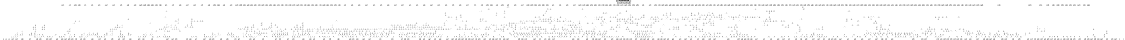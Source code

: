 # Network structure generated by ABC

digraph network {
size = "7.5,10";
center = true;
edge [dir = back];

{
  node [shape = plaintext];
  edge [style = invis];
  LevelTitle1 [label=""];
  LevelTitle2 [label=""];
  Level17 [label = ""];
  Level16 [label = ""];
  Level15 [label = ""];
  Level14 [label = ""];
  Level13 [label = ""];
  Level12 [label = ""];
  Level11 [label = ""];
  Level10 [label = ""];
  Level9 [label = ""];
  Level8 [label = ""];
  Level7 [label = ""];
  Level6 [label = ""];
  Level5 [label = ""];
  Level4 [label = ""];
  Level3 [label = ""];
  Level2 [label = ""];
  Level1 [label = ""];
  Level0 [label = ""];
  LevelTitle1 ->  LevelTitle2 ->  Level17 ->  Level16 ->  Level15 ->  Level14 ->  Level13 ->  Level12 ->  Level11 ->  Level10 ->  Level9 ->  Level8 ->  Level7 ->  Level6 ->  Level5 ->  Level4 ->  Level3 ->  Level2 ->  Level1 ->  Level0;
}

{
  rank = same;
  LevelTitle1;
  title1 [shape=plaintext,
          fontsize=20,
          fontname = "Times-Roman",
          label="Network structure visualized by ABC\nBenchmark \"top\". Time was Thu Oct  8 20:19:13 2020. "
         ];
}

{
  rank = same;
  LevelTitle2;
  title2 [shape=plaintext,
          fontsize=18,
          fontname = "Times-Roman",
          label="The network contains 1404 logic nodes and 163 latches.\n"
         ];
}

{
  rank = same;
  Level17;
  Node38 [label = "pn3113gat", shape = invtriangle, color = coral, fillcolor = coral];
  Node39 [label = "pn3112gat", shape = invtriangle, color = coral, fillcolor = coral];
  Node40 [label = "pn3111gat", shape = invtriangle, color = coral, fillcolor = coral];
  Node41 [label = "pn3110gat", shape = invtriangle, color = coral, fillcolor = coral];
  Node42 [label = "pn3117gat", shape = invtriangle, color = coral, fillcolor = coral];
  Node43 [label = "pn3128gat", shape = invtriangle, color = coral, fillcolor = coral];
  Node44 [label = "pn3116gat", shape = invtriangle, color = coral, fillcolor = coral];
  Node45 [label = "pn3129gat", shape = invtriangle, color = coral, fillcolor = coral];
  Node46 [label = "pn3152gat", shape = invtriangle, color = coral, fillcolor = coral];
  Node47 [label = "pn3115gat", shape = invtriangle, color = coral, fillcolor = coral];
  Node48 [label = "pn3151gat", shape = invtriangle, color = coral, fillcolor = coral];
  Node49 [label = "pn3114gat", shape = invtriangle, color = coral, fillcolor = coral];
  Node50 [label = "pn3150gat", shape = invtriangle, color = coral, fillcolor = coral];
  Node51 [label = "pn3124gat", shape = invtriangle, color = coral, fillcolor = coral];
  Node52 [label = "pn3125gat", shape = invtriangle, color = coral, fillcolor = coral];
  Node53 [label = "pn3119gat", shape = invtriangle, color = coral, fillcolor = coral];
  Node54 [label = "pn3126gat", shape = invtriangle, color = coral, fillcolor = coral];
  Node55 [label = "pn3118gat", shape = invtriangle, color = coral, fillcolor = coral];
  Node56 [label = "pn3127gat", shape = invtriangle, color = coral, fillcolor = coral];
  Node57 [label = "pn3120gat", shape = invtriangle, color = coral, fillcolor = coral];
  Node58 [label = "pn3121gat", shape = invtriangle, color = coral, fillcolor = coral];
  Node59 [label = "pn3122gat", shape = invtriangle, color = coral, fillcolor = coral];
  Node60 [label = "pn3123gat", shape = invtriangle, color = coral, fillcolor = coral];
  Node61 [label = "pn3135gat", shape = invtriangle, color = coral, fillcolor = coral];
  Node62 [label = "pn3134gat", shape = invtriangle, color = coral, fillcolor = coral];
  Node63 [label = "pn3108gat", shape = invtriangle, color = coral, fillcolor = coral];
  Node64 [label = "pn3137gat", shape = invtriangle, color = coral, fillcolor = coral];
  Node65 [label = "pn3109gat", shape = invtriangle, color = coral, fillcolor = coral];
  Node66 [label = "pn3136gat", shape = invtriangle, color = coral, fillcolor = coral];
  Node67 [label = "pn3131gat", shape = invtriangle, color = coral, fillcolor = coral];
  Node68 [label = "pn3130gat", shape = invtriangle, color = coral, fillcolor = coral];
  Node69 [label = "pn3133gat", shape = invtriangle, color = coral, fillcolor = coral];
  Node70 [label = "pn3148gat", shape = invtriangle, color = coral, fillcolor = coral];
  Node71 [label = "pn3132gat", shape = invtriangle, color = coral, fillcolor = coral];
  Node72 [label = "pn3149gat", shape = invtriangle, color = coral, fillcolor = coral];
  Node73 [label = "pn3146gat", shape = invtriangle, color = coral, fillcolor = coral];
  Node74 [label = "pn3147gat", shape = invtriangle, color = coral, fillcolor = coral];
  Node75 [label = "pn3144gat", shape = invtriangle, color = coral, fillcolor = coral];
  Node76 [label = "pn3145gat", shape = invtriangle, color = coral, fillcolor = coral];
  Node77 [label = "pn3106gat", shape = invtriangle, color = coral, fillcolor = coral];
  Node78 [label = "pn3139gat", shape = invtriangle, color = coral, fillcolor = coral];
  Node79 [label = "pn3142gat", shape = invtriangle, color = coral, fillcolor = coral];
  Node80 [label = "pn3107gat", shape = invtriangle, color = coral, fillcolor = coral];
  Node81 [label = "pn3138gat", shape = invtriangle, color = coral, fillcolor = coral];
  Node82 [label = "pn3143gat", shape = invtriangle, color = coral, fillcolor = coral];
  Node83 [label = "pn3104gat", shape = invtriangle, color = coral, fillcolor = coral];
  Node84 [label = "pn3140gat", shape = invtriangle, color = coral, fillcolor = coral];
  Node85 [label = "pn3105gat", shape = invtriangle, color = coral, fillcolor = coral];
  Node86 [label = "pn3141gat", shape = invtriangle, color = coral, fillcolor = coral];
  Node88 [label = "nn1332gatL_in", shape = box, color = coral, fillcolor = coral];
  Node91 [label = "nn1775gatL_in", shape = box, color = coral, fillcolor = coral];
  Node94 [label = "nn2454gatL_in", shape = box, color = coral, fillcolor = coral];
  Node97 [label = "nn2117gatL_in", shape = box, color = coral, fillcolor = coral];
  Node100 [label = "nn470gatL_in", shape = box, color = coral, fillcolor = coral];
  Node103 [label = "nn1525gatL_in", shape = box, color = coral, fillcolor = coral];
  Node106 [label = "nn1740gatL_in", shape = box, color = coral, fillcolor = coral];
  Node109 [label = "nn1312gatL_in", shape = box, color = coral, fillcolor = coral];
  Node112 [label = "nn2040gatL_in", shape = box, color = coral, fillcolor = coral];
  Node115 [label = "nn2121gatL_in", shape = box, color = coral, fillcolor = coral];
  Node118 [label = "nn148gatL_in", shape = box, color = coral, fillcolor = coral];
  Node121 [label = "nn1456gatL_in", shape = box, color = coral, fillcolor = coral];
  Node124 [label = "nn2179gatL_in", shape = box, color = coral, fillcolor = coral];
  Node127 [label = "nn2592gatL_in", shape = box, color = coral, fillcolor = coral];
  Node130 [label = "nn2176gatL_in", shape = box, color = coral, fillcolor = coral];
  Node133 [label = "nn2125gatL_in", shape = box, color = coral, fillcolor = coral];
  Node136 [label = "nn2190gatL_in", shape = box, color = coral, fillcolor = coral];
  Node139 [label = "nn1871gatL_in", shape = box, color = coral, fillcolor = coral];
  Node142 [label = "nn2169gatL_in", shape = box, color = coral, fillcolor = coral];
  Node145 [label = "nn2110gatL_in", shape = box, color = coral, fillcolor = coral];
  Node148 [label = "nn842gatL_in", shape = box, color = coral, fillcolor = coral];
  Node151 [label = "nn2021gatL_in", shape = box, color = coral, fillcolor = coral];
  Node154 [label = "nn1433gatL_in", shape = box, color = coral, fillcolor = coral];
  Node157 [label = "nn2446gatL_in", shape = box, color = coral, fillcolor = coral];
  Node160 [label = "nn2033gatL_in", shape = box, color = coral, fillcolor = coral];
  Node163 [label = "nn1394gatL_in", shape = box, color = coral, fillcolor = coral];
  Node166 [label = "nn2182gatL_in", shape = box, color = coral, fillcolor = coral];
  Node169 [label = "nn2095gatL_in", shape = box, color = coral, fillcolor = coral];
  Node172 [label = "nn2266gatL_in", shape = box, color = coral, fillcolor = coral];
  Node175 [label = "nn1496gatL_in", shape = box, color = coral, fillcolor = coral];
  Node178 [label = "nn1363gatL_in", shape = box, color = coral, fillcolor = coral];
  Node181 [label = "nn2309gatL_in", shape = box, color = coral, fillcolor = coral];
  Node184 [label = "nn2099gatL_in", shape = box, color = coral, fillcolor = coral];
  Node187 [label = "nn2091gatL_in", shape = box, color = coral, fillcolor = coral];
  Node190 [label = "nn1316gatL_in", shape = box, color = coral, fillcolor = coral];
  Node193 [label = "nn2450gatL_in", shape = box, color = coral, fillcolor = coral];
  Node196 [label = "nn2025gatL_in", shape = box, color = coral, fillcolor = coral];
  Node199 [label = "nn2510gatL_in", shape = box, color = coral, fillcolor = coral];
  Node202 [label = "nn156gatL_in", shape = box, color = coral, fillcolor = coral];
  Node205 [label = "nn2514gatL_in", shape = box, color = coral, fillcolor = coral];
  Node208 [label = "nn1588gatL_in", shape = box, color = coral, fillcolor = coral];
  Node211 [label = "nn271gatL_in", shape = box, color = coral, fillcolor = coral];
  Node214 [label = "nn152gatL_in", shape = box, color = coral, fillcolor = coral];
  Node217 [label = "nn2458gatL_in", shape = box, color = coral, fillcolor = coral];
  Node220 [label = "nn160gatL_in", shape = box, color = coral, fillcolor = coral];
  Node223 [label = "nn331gatL_in", shape = box, color = coral, fillcolor = coral];
  Node226 [label = "nn1336gatL_in", shape = box, color = coral, fillcolor = coral];
  Node229 [label = "nn1462gatL_in", shape = box, color = coral, fillcolor = coral];
  Node232 [label = "nn337gatL_in", shape = box, color = coral, fillcolor = coral];
  Node235 [label = "nn388gatL_in", shape = box, color = coral, fillcolor = coral];
  Node238 [label = "nn1771gatL_in", shape = box, color = coral, fillcolor = coral];
  Node241 [label = "nn1596gatL_in", shape = box, color = coral, fillcolor = coral];
  Node244 [label = "nn398gatL_in", shape = box, color = coral, fillcolor = coral];
  Node247 [label = "nn2135gatL_in", shape = box, color = coral, fillcolor = coral];
  Node250 [label = "nn1678gatL_in", shape = box, color = coral, fillcolor = coral];
  Node253 [label = "nn463gatL_in", shape = box, color = coral, fillcolor = coral];
  Node256 [label = "nn1675gatL_in", shape = box, color = coral, fillcolor = coral];
  Node259 [label = "nn402gatL_in", shape = box, color = coral, fillcolor = coral];
  Node262 [label = "nn2262gatL_in", shape = box, color = coral, fillcolor = coral];
  Node265 [label = "nn1508gatL_in", shape = box, color = coral, fillcolor = coral];
  Node268 [label = "nn327gatL_in", shape = box, color = coral, fillcolor = coral];
  Node271 [label = "nn1748gatL_in", shape = box, color = coral, fillcolor = coral];
  Node274 [label = "nn919gatL_in", shape = box, color = coral, fillcolor = coral];
  Node277 [label = "nn2044gatL_in", shape = box, color = coral, fillcolor = coral];
  Node280 [label = "nn2644gatL_in", shape = box, color = coral, fillcolor = coral];
  Node283 [label = "nn384gatL_in", shape = box, color = coral, fillcolor = coral];
  Node286 [label = "nn1340gatL_in", shape = box, color = coral, fillcolor = coral];
  Node289 [label = "nn846gatL_in", shape = box, color = coral, fillcolor = coral];
  Node292 [label = "nn2037gatL_in", shape = box, color = coral, fillcolor = coral];
  Node295 [label = "nn1975gatL_in", shape = box, color = coral, fillcolor = coral];
  Node298 [label = "nn256gatL_in", shape = box, color = coral, fillcolor = coral];
  Node301 [label = "nn1807gatL_in", shape = box, color = coral, fillcolor = coral];
  Node304 [label = "nn2630gatL_in", shape = box, color = coral, fillcolor = coral];
  Node307 [label = "nn931gatL_in", shape = box, color = coral, fillcolor = coral];
  Node310 [label = "nn322gatL_in", shape = box, color = coral, fillcolor = coral];
  Node313 [label = "nn2502gatL_in", shape = box, color = coral, fillcolor = coral];
  Node316 [label = "nn2403gatL_in", shape = box, color = coral, fillcolor = coral];
  Node319 [label = "nn2543gatL_in", shape = box, color = coral, fillcolor = coral];
  Node322 [label = "nn1226gatL_in", shape = box, color = coral, fillcolor = coral];
  Node325 [label = "nn318gatL_in", shape = box, color = coral, fillcolor = coral];
  Node328 [label = "nn2339gatL_in", shape = box, color = coral, fillcolor = coral];
  Node331 [label = "nn2394gatL_in", shape = box, color = coral, fillcolor = coral];
  Node334 [label = "nn2102gatL_in", shape = box, color = coral, fillcolor = coral];
  Node337 [label = "nn1045gatL_in", shape = box, color = coral, fillcolor = coral];
  Node340 [label = "nn561gatL_in", shape = box, color = coral, fillcolor = coral];
  Node343 [label = "nn2270gatL_in", shape = box, color = coral, fillcolor = coral];
  Node346 [label = "nn2440gatL_in", shape = box, color = coral, fillcolor = coral];
  Node349 [label = "nn673gatL_in", shape = box, color = coral, fillcolor = coral];
  Node352 [label = "nn1880gatL_in", shape = box, color = coral, fillcolor = coral];
  Node355 [label = "nn1135gatL_in", shape = box, color = coral, fillcolor = coral];
  Node358 [label = "nn366gatL_in", shape = box, color = coral, fillcolor = coral];
  Node361 [label = "nn2390gatL_in", shape = box, color = coral, fillcolor = coral];
  Node364 [label = "nn2407gatL_in", shape = box, color = coral, fillcolor = coral];
  Node367 [label = "nn341gatL_in", shape = box, color = coral, fillcolor = coral];
  Node370 [label = "nn1241gatL_in", shape = box, color = coral, fillcolor = coral];
  Node373 [label = "nn680gatL_in", shape = box, color = coral, fillcolor = coral];
  Node376 [label = "nn2343gatL_in", shape = box, color = coral, fillcolor = coral];
  Node379 [label = "nn2347gatL_in", shape = box, color = coral, fillcolor = coral];
  Node382 [label = "nn2472gatL_in", shape = box, color = coral, fillcolor = coral];
  Node385 [label = "nn1294gatL_in", shape = box, color = coral, fillcolor = coral];
  Node388 [label = "nn816gatL_in", shape = box, color = coral, fillcolor = coral];
  Node391 [label = "nn2399gatL_in", shape = box, color = coral, fillcolor = coral];
  Node394 [label = "nn1389gatL_in", shape = box, color = coral, fillcolor = coral];
  Node397 [label = "nn2319gatL_in", shape = box, color = coral, fillcolor = coral];
  Node400 [label = "nn1080gatL_in", shape = box, color = coral, fillcolor = coral];
  Node403 [label = "nn614gatL_in", shape = box, color = coral, fillcolor = coral];
  Node406 [label = "nn2464gatL_in", shape = box, color = coral, fillcolor = coral];
  Node409 [label = "nn1821gatL_in", shape = box, color = coral, fillcolor = coral];
  Node412 [label = "nn865gatL_in", shape = box, color = coral, fillcolor = coral];
  Node415 [label = "nn2526gatL_in", shape = box, color = coral, fillcolor = coral];
  Node418 [label = "nn699gatL_in", shape = box, color = coral, fillcolor = coral];
  Node421 [label = "nn2029gatL_in", shape = box, color = coral, fillcolor = coral];
  Node424 [label = "nn2468gatL_in", shape = box, color = coral, fillcolor = coral];
  Node427 [label = "nn820gatL_in", shape = box, color = coral, fillcolor = coral];
  Node430 [label = "nn2626gatL_in", shape = box, color = coral, fillcolor = coral];
  Node433 [label = "nn1072gatL_in", shape = box, color = coral, fillcolor = coral];
  Node436 [label = "nn777gatL_in", shape = box, color = coral, fillcolor = coral];
  Node439 [label = "nn1829gatL_in", shape = box, color = coral, fillcolor = coral];
  Node442 [label = "nn1148gatL_in", shape = box, color = coral, fillcolor = coral];
  Node445 [label = "nn883gatL_in", shape = box, color = coral, fillcolor = coral];
  Node448 [label = "nn2207gatL_in", shape = box, color = coral, fillcolor = coral];
  Node451 [label = "nn1282gatL_in", shape = box, color = coral, fillcolor = coral];
  Node454 [label = "nn553gatL_in", shape = box, color = coral, fillcolor = coral];
  Node457 [label = "nn2476gatL_in", shape = box, color = coral, fillcolor = coral];
  Node460 [label = "nn707gatL_in", shape = box, color = coral, fillcolor = coral];
  Node463 [label = "nn580gatL_in", shape = box, color = coral, fillcolor = coral];
  Node466 [label = "nn2562gatL_in", shape = box, color = coral, fillcolor = coral];
  Node469 [label = "nn2658gatL_in", shape = box, color = coral, fillcolor = coral];
  Node472 [label = "nn2143gatL_in", shape = box, color = coral, fillcolor = coral];
  Node475 [label = "nn1068gatL_in", shape = box, color = coral, fillcolor = coral];
  Node478 [label = "nn834gatL_in", shape = box, color = coral, fillcolor = coral];
  Node481 [label = "nn824gatL_in", shape = box, color = coral, fillcolor = coral];
  Node484 [label = "nn2203gatL_in", shape = box, color = coral, fillcolor = coral];
  Node487 [label = "nn2495gatL_in", shape = box, color = coral, fillcolor = coral];
  Node490 [label = "nn2084gatL_in", shape = box, color = coral, fillcolor = coral];
  Node493 [label = "nn957gatL_in", shape = box, color = coral, fillcolor = coral];
  Node496 [label = "nn830gatL_in", shape = box, color = coral, fillcolor = coral];
  Node499 [label = "nn1763gatL_in", shape = box, color = coral, fillcolor = coral];
  Node502 [label = "nn2518gatL_in", shape = box, color = coral, fillcolor = coral];
  Node505 [label = "nn2588gatL_in", shape = box, color = coral, fillcolor = coral];
  Node508 [label = "nn1767gatL_in", shape = box, color = coral, fillcolor = coral];
  Node511 [label = "nn2061gatL_in", shape = box, color = coral, fillcolor = coral];
  Node514 [label = "nn861gatL_in", shape = box, color = coral, fillcolor = coral];
  Node517 [label = "nn838gatL_in", shape = box, color = coral, fillcolor = coral];
  Node520 [label = "nn2155gatL_in", shape = box, color = coral, fillcolor = coral];
  Node523 [label = "nn1197gatL_in", shape = box, color = coral, fillcolor = coral];
  Node526 [label = "nn2640gatL_in", shape = box, color = coral, fillcolor = coral];
  Node529 [label = "nn1834gatL_in", shape = box, color = coral, fillcolor = coral];
  Node532 [label = "nn2139gatL_in", shape = box, color = coral, fillcolor = coral];
  Node535 [label = "nn584gatL_in", shape = box, color = coral, fillcolor = coral];
  Node538 [label = "nn2622gatL_in", shape = box, color = coral, fillcolor = coral];
  Node541 [label = "nn1035gatL_in", shape = box, color = coral, fillcolor = coral];
  Node544 [label = "nn659gatL_in", shape = box, color = coral, fillcolor = coral];
  Node547 [label = "nn314gatL_in", shape = box, color = coral, fillcolor = coral];
  Node550 [label = "nn2506gatL_in", shape = box, color = coral, fillcolor = coral];
  Node553 [label = "nn1899gatL_in", shape = box, color = coral, fillcolor = coral];
  Node556 [label = "nn684gatL_in", shape = box, color = coral, fillcolor = coral];
  Node559 [label = "nn2490gatL_in", shape = box, color = coral, fillcolor = coral];
  Node562 [label = "nn1121gatL_in", shape = box, color = coral, fillcolor = coral];
  Node565 [label = "nn667gatL_in", shape = box, color = coral, fillcolor = coral];
  Node568 [label = "nn2599gatL_in", shape = box, color = coral, fillcolor = coral];
  Node571 [label = "nn2634gatL_in", shape = box, color = coral, fillcolor = coral];
  Node574 [label = "nn1850gatL_in", shape = box, color = coral, fillcolor = coral];
}

{
  rank = same;
  Level16;
  Node1379 [label = "1379\n", shape = ellipse];
  Node1560 [label = "1560\n", shape = ellipse];
}

{
  rank = same;
  Level15;
  Node1322 [label = "1322\n", shape = ellipse];
  Node1378 [label = "1378\n", shape = ellipse];
  Node1430 [label = "1430\n", shape = ellipse];
  Node1442 [label = "1442\n", shape = ellipse];
  Node1556 [label = "1556\n", shape = ellipse];
  Node1559 [label = "1559\n", shape = ellipse];
}

{
  rank = same;
  Level14;
  Node762 [label = "762\n", shape = ellipse];
  Node826 [label = "826\n", shape = ellipse];
  Node1321 [label = "1321\n", shape = ellipse];
  Node1373 [label = "1373\n", shape = ellipse];
  Node1545 [label = "1545\n", shape = ellipse];
  Node1555 [label = "1555\n", shape = ellipse];
  Node1558 [label = "1558\n", shape = ellipse];
  Node1622 [label = "1622\n", shape = ellipse];
  Node1643 [label = "1643\n", shape = ellipse];
  Node1966 [label = "1966\n", shape = ellipse];
}

{
  rank = same;
  Level13;
  Node761 [label = "761\n", shape = ellipse];
  Node825 [label = "825\n", shape = ellipse];
  Node1319 [label = "1319\n", shape = ellipse];
  Node1371 [label = "1371\n", shape = ellipse];
  Node1392 [label = "1392\n", shape = ellipse];
  Node1542 [label = "1542\n", shape = ellipse];
  Node1679 [label = "1679\n", shape = ellipse];
  Node1686 [label = "1686\n", shape = ellipse];
  Node1694 [label = "1694\n", shape = ellipse];
  Node1706 [label = "1706\n", shape = ellipse];
  Node1779 [label = "1779\n", shape = ellipse];
  Node1796 [label = "1796\n", shape = ellipse];
  Node1886 [label = "1886\n", shape = ellipse];
  Node1890 [label = "1890\n", shape = ellipse];
  Node1905 [label = "1905\n", shape = ellipse];
}

{
  rank = same;
  Level12;
  Node760 [label = "760\n", shape = ellipse];
  Node1318 [label = "1318\n", shape = ellipse];
  Node1320 [label = "1320\n", shape = ellipse];
  Node1353 [label = "1353\n", shape = ellipse];
  Node1390 [label = "1390\n", shape = ellipse];
  Node1391 [label = "1391\n", shape = ellipse];
  Node1541 [label = "1541\n", shape = ellipse];
  Node1678 [label = "1678\n", shape = ellipse];
  Node1685 [label = "1685\n", shape = ellipse];
  Node1693 [label = "1693\n", shape = ellipse];
  Node1705 [label = "1705\n", shape = ellipse];
  Node1761 [label = "1761\n", shape = ellipse];
  Node1773 [label = "1773\n", shape = ellipse];
  Node1778 [label = "1778\n", shape = ellipse];
  Node1789 [label = "1789\n", shape = ellipse];
  Node1795 [label = "1795\n", shape = ellipse];
  Node1833 [label = "1833\n", shape = ellipse];
  Node1885 [label = "1885\n", shape = ellipse];
  Node1889 [label = "1889\n", shape = ellipse];
  Node1898 [label = "1898\n", shape = ellipse];
  Node1904 [label = "1904\n", shape = ellipse];
}

{
  rank = same;
  Level11;
  Node705 [label = "705\n", shape = ellipse];
  Node753 [label = "753\n", shape = ellipse];
  Node814 [label = "814\n", shape = ellipse];
  Node1055 [label = "1055\n", shape = ellipse];
  Node1275 [label = "1275\n", shape = ellipse];
  Node1316 [label = "1316\n", shape = ellipse];
  Node1352 [label = "1352\n", shape = ellipse];
  Node1381 [label = "1381\n", shape = ellipse];
  Node1389 [label = "1389\n", shape = ellipse];
  Node1507 [label = "1507\n", shape = ellipse];
  Node1521 [label = "1521\n", shape = ellipse];
  Node1540 [label = "1540\n", shape = ellipse];
  Node1652 [label = "1652\n", shape = ellipse];
  Node1673 [label = "1673\n", shape = ellipse];
  Node1675 [label = "1675\n", shape = ellipse];
  Node1677 [label = "1677\n", shape = ellipse];
  Node1680 [label = "1680\n", shape = ellipse];
  Node1682 [label = "1682\n", shape = ellipse];
  Node1683 [label = "1683\n", shape = ellipse];
  Node1684 [label = "1684\n", shape = ellipse];
  Node1690 [label = "1690\n", shape = ellipse];
  Node1691 [label = "1691\n", shape = ellipse];
  Node1692 [label = "1692\n", shape = ellipse];
  Node1702 [label = "1702\n", shape = ellipse];
  Node1703 [label = "1703\n", shape = ellipse];
  Node1704 [label = "1704\n", shape = ellipse];
  Node1719 [label = "1719\n", shape = ellipse];
  Node1727 [label = "1727\n", shape = ellipse];
  Node1743 [label = "1743\n", shape = ellipse];
  Node1760 [label = "1760\n", shape = ellipse];
  Node1772 [label = "1772\n", shape = ellipse];
  Node1775 [label = "1775\n", shape = ellipse];
  Node1776 [label = "1776\n", shape = ellipse];
  Node1777 [label = "1777\n", shape = ellipse];
  Node1788 [label = "1788\n", shape = ellipse];
  Node1790 [label = "1790\n", shape = ellipse];
  Node1792 [label = "1792\n", shape = ellipse];
  Node1793 [label = "1793\n", shape = ellipse];
  Node1794 [label = "1794\n", shape = ellipse];
  Node1805 [label = "1805\n", shape = ellipse];
  Node1822 [label = "1822\n", shape = ellipse];
  Node1832 [label = "1832\n", shape = ellipse];
  Node1834 [label = "1834\n", shape = ellipse];
  Node1850 [label = "1850\n", shape = ellipse];
  Node1867 [label = "1867\n", shape = ellipse];
  Node1869 [label = "1869\n", shape = ellipse];
  Node1876 [label = "1876\n", shape = ellipse];
  Node1880 [label = "1880\n", shape = ellipse];
  Node1882 [label = "1882\n", shape = ellipse];
  Node1883 [label = "1883\n", shape = ellipse];
  Node1884 [label = "1884\n", shape = ellipse];
  Node1887 [label = "1887\n", shape = ellipse];
  Node1888 [label = "1888\n", shape = ellipse];
  Node1897 [label = "1897\n", shape = ellipse];
  Node1899 [label = "1899\n", shape = ellipse];
  Node1901 [label = "1901\n", shape = ellipse];
  Node1902 [label = "1902\n", shape = ellipse];
  Node1903 [label = "1903\n", shape = ellipse];
  Node1912 [label = "1912\n", shape = ellipse];
}

{
  rank = same;
  Level10;
  Node692 [label = "692\n", shape = ellipse];
  Node751 [label = "751\n", shape = ellipse];
  Node803 [label = "803\n", shape = ellipse];
  Node1046 [label = "1046\n", shape = ellipse];
  Node1063 [label = "1063\n", shape = ellipse];
  Node1071 [label = "1071\n", shape = ellipse];
  Node1085 [label = "1085\n", shape = ellipse];
  Node1100 [label = "1100\n", shape = ellipse];
  Node1108 [label = "1108\n", shape = ellipse];
  Node1116 [label = "1116\n", shape = ellipse];
  Node1124 [label = "1124\n", shape = ellipse];
  Node1132 [label = "1132\n", shape = ellipse];
  Node1274 [label = "1274\n", shape = ellipse];
  Node1313 [label = "1313\n", shape = ellipse];
  Node1351 [label = "1351\n", shape = ellipse];
  Node1380 [label = "1380\n", shape = ellipse];
  Node1388 [label = "1388\n", shape = ellipse];
  Node1440 [label = "1440\n", shape = ellipse];
  Node1452 [label = "1452\n", shape = ellipse];
  Node1506 [label = "1506\n", shape = ellipse];
  Node1520 [label = "1520\n", shape = ellipse];
  Node1539 [label = "1539\n", shape = ellipse];
  Node1600 [label = "1600\n", shape = ellipse];
  Node1651 [label = "1651\n", shape = ellipse];
  Node1658 [label = "1658\n", shape = ellipse];
  Node1674 [label = "1674\n", shape = ellipse];
  Node1676 [label = "1676\n", shape = ellipse];
  Node1681 [label = "1681\n", shape = ellipse];
  Node1687 [label = "1687\n", shape = ellipse];
  Node1689 [label = "1689\n", shape = ellipse];
  Node1695 [label = "1695\n", shape = ellipse];
  Node1701 [label = "1701\n", shape = ellipse];
  Node1717 [label = "1717\n", shape = ellipse];
  Node1718 [label = "1718\n", shape = ellipse];
  Node1726 [label = "1726\n", shape = ellipse];
  Node1738 [label = "1738\n", shape = ellipse];
  Node1742 [label = "1742\n", shape = ellipse];
  Node1757 [label = "1757\n", shape = ellipse];
  Node1769 [label = "1769\n", shape = ellipse];
  Node1774 [label = "1774\n", shape = ellipse];
  Node1785 [label = "1785\n", shape = ellipse];
  Node1791 [label = "1791\n", shape = ellipse];
  Node1803 [label = "1803\n", shape = ellipse];
  Node1804 [label = "1804\n", shape = ellipse];
  Node1808 [label = "1808\n", shape = ellipse];
  Node1812 [label = "1812\n", shape = ellipse];
  Node1821 [label = "1821\n", shape = ellipse];
  Node1829 [label = "1829\n", shape = ellipse];
  Node1838 [label = "1838\n", shape = ellipse];
  Node1842 [label = "1842\n", shape = ellipse];
  Node1849 [label = "1849\n", shape = ellipse];
  Node1862 [label = "1862\n", shape = ellipse];
  Node1866 [label = "1866\n", shape = ellipse];
  Node1868 [label = "1868\n", shape = ellipse];
  Node1879 [label = "1879\n", shape = ellipse];
  Node1881 [label = "1881\n", shape = ellipse];
  Node1894 [label = "1894\n", shape = ellipse];
  Node1900 [label = "1900\n", shape = ellipse];
}

{
  rank = same;
  Level9;
  Node651 [label = "651\n", shape = ellipse];
  Node691 [label = "691\n", shape = ellipse];
  Node747 [label = "747\n", shape = ellipse];
  Node789 [label = "789\n", shape = ellipse];
  Node801 [label = "801\n", shape = ellipse];
  Node802 [label = "802\n", shape = ellipse];
  Node813 [label = "813\n", shape = ellipse];
  Node879 [label = "879\n", shape = ellipse];
  Node932 [label = "932\n", shape = ellipse];
  Node941 [label = "941\n", shape = ellipse];
  Node994 [label = "994\n", shape = ellipse];
  Node1043 [label = "1043\n", shape = ellipse];
  Node1044 [label = "1044\n", shape = ellipse];
  Node1045 [label = "1045\n", shape = ellipse];
  Node1056 [label = "1056\n", shape = ellipse];
  Node1062 [label = "1062\n", shape = ellipse];
  Node1064 [label = "1064\n", shape = ellipse];
  Node1070 [label = "1070\n", shape = ellipse];
  Node1083 [label = "1083\n", shape = ellipse];
  Node1084 [label = "1084\n", shape = ellipse];
  Node1098 [label = "1098\n", shape = ellipse];
  Node1099 [label = "1099\n", shape = ellipse];
  Node1101 [label = "1101\n", shape = ellipse];
  Node1107 [label = "1107\n", shape = ellipse];
  Node1114 [label = "1114\n", shape = ellipse];
  Node1115 [label = "1115\n", shape = ellipse];
  Node1122 [label = "1122\n", shape = ellipse];
  Node1123 [label = "1123\n", shape = ellipse];
  Node1125 [label = "1125\n", shape = ellipse];
  Node1131 [label = "1131\n", shape = ellipse];
  Node1273 [label = "1273\n", shape = ellipse];
  Node1311 [label = "1311\n", shape = ellipse];
  Node1312 [label = "1312\n", shape = ellipse];
  Node1346 [label = "1346\n", shape = ellipse];
  Node1356 [label = "1356\n", shape = ellipse];
  Node1372 [label = "1372\n", shape = ellipse];
  Node1382 [label = "1382\n", shape = ellipse];
  Node1387 [label = "1387\n", shape = ellipse];
  Node1439 [label = "1439\n", shape = ellipse];
  Node1451 [label = "1451\n", shape = ellipse];
  Node1491 [label = "1491\n", shape = ellipse];
  Node1498 [label = "1498\n", shape = ellipse];
  Node1505 [label = "1505\n", shape = ellipse];
  Node1511 [label = "1511\n", shape = ellipse];
  Node1516 [label = "1516\n", shape = ellipse];
  Node1527 [label = "1527\n", shape = ellipse];
  Node1533 [label = "1533\n", shape = ellipse];
  Node1594 [label = "1594\n", shape = ellipse];
  Node1599 [label = "1599\n", shape = ellipse];
  Node1621 [label = "1621\n", shape = ellipse];
  Node1650 [label = "1650\n", shape = ellipse];
  Node1657 [label = "1657\n", shape = ellipse];
  Node1672 [label = "1672\n", shape = ellipse];
  Node1712 [label = "1712\n", shape = ellipse];
  Node1724 [label = "1724\n", shape = ellipse];
  Node1737 [label = "1737\n", shape = ellipse];
  Node1748 [label = "1748\n", shape = ellipse];
  Node1759 [label = "1759\n", shape = ellipse];
  Node1771 [label = "1771\n", shape = ellipse];
  Node1787 [label = "1787\n", shape = ellipse];
  Node1807 [label = "1807\n", shape = ellipse];
  Node1830 [label = "1830\n", shape = ellipse];
  Node1878 [label = "1878\n", shape = ellipse];
  Node1896 [label = "1896\n", shape = ellipse];
}

{
  rank = same;
  Level8;
  Node650 [label = "650\n", shape = ellipse];
  Node687 [label = "687\n", shape = ellipse];
  Node704 [label = "704\n", shape = ellipse];
  Node710 [label = "710\n", shape = ellipse];
  Node746 [label = "746\n", shape = ellipse];
  Node788 [label = "788\n", shape = ellipse];
  Node812 [label = "812\n", shape = ellipse];
  Node870 [label = "870\n", shape = ellipse];
  Node878 [label = "878\n", shape = ellipse];
  Node923 [label = "923\n", shape = ellipse];
  Node931 [label = "931\n", shape = ellipse];
  Node940 [label = "940\n", shape = ellipse];
  Node985 [label = "985\n", shape = ellipse];
  Node993 [label = "993\n", shape = ellipse];
  Node1034 [label = "1034\n", shape = ellipse];
  Node1042 [label = "1042\n", shape = ellipse];
  Node1054 [label = "1054\n", shape = ellipse];
  Node1272 [label = "1272\n", shape = ellipse];
  Node1337 [label = "1337\n", shape = ellipse];
  Node1345 [label = "1345\n", shape = ellipse];
  Node1355 [label = "1355\n", shape = ellipse];
  Node1361 [label = "1361\n", shape = ellipse];
  Node1386 [label = "1386\n", shape = ellipse];
  Node1431 [label = "1431\n", shape = ellipse];
  Node1441 [label = "1441\n", shape = ellipse];
  Node1443 [label = "1443\n", shape = ellipse];
  Node1490 [label = "1490\n", shape = ellipse];
  Node1497 [label = "1497\n", shape = ellipse];
  Node1504 [label = "1504\n", shape = ellipse];
  Node1510 [label = "1510\n", shape = ellipse];
  Node1515 [label = "1515\n", shape = ellipse];
  Node1519 [label = "1519\n", shape = ellipse];
  Node1526 [label = "1526\n", shape = ellipse];
  Node1532 [label = "1532\n", shape = ellipse];
  Node1538 [label = "1538\n", shape = ellipse];
  Node1564 [label = "1564\n", shape = ellipse];
  Node1592 [label = "1592\n", shape = ellipse];
  Node1615 [label = "1615\n", shape = ellipse];
  Node1649 [label = "1649\n", shape = ellipse];
  Node1656 [label = "1656\n", shape = ellipse];
  Node1671 [label = "1671\n", shape = ellipse];
  Node1711 [label = "1711\n", shape = ellipse];
  Node1768 [label = "1768\n", shape = ellipse];
  Node1820 [label = "1820\n", shape = ellipse];
}

{
  rank = same;
  Level7;
  Node618 [label = "618\n", shape = ellipse];
  Node649 [label = "649\n", shape = ellipse];
  Node685 [label = "685\n", shape = ellipse];
  Node686 [label = "686\n", shape = ellipse];
  Node703 [label = "703\n", shape = ellipse];
  Node709 [label = "709\n", shape = ellipse];
  Node744 [label = "744\n", shape = ellipse];
  Node745 [label = "745\n", shape = ellipse];
  Node771 [label = "771\n", shape = ellipse];
  Node787 [label = "787\n", shape = ellipse];
  Node811 [label = "811\n", shape = ellipse];
  Node868 [label = "868\n", shape = ellipse];
  Node869 [label = "869\n", shape = ellipse];
  Node877 [label = "877\n", shape = ellipse];
  Node921 [label = "921\n", shape = ellipse];
  Node922 [label = "922\n", shape = ellipse];
  Node930 [label = "930\n", shape = ellipse];
  Node939 [label = "939\n", shape = ellipse];
  Node983 [label = "983\n", shape = ellipse];
  Node984 [label = "984\n", shape = ellipse];
  Node992 [label = "992\n", shape = ellipse];
  Node1032 [label = "1032\n", shape = ellipse];
  Node1033 [label = "1033\n", shape = ellipse];
  Node1041 [label = "1041\n", shape = ellipse];
  Node1053 [label = "1053\n", shape = ellipse];
  Node1061 [label = "1061\n", shape = ellipse];
  Node1069 [label = "1069\n", shape = ellipse];
  Node1082 [label = "1082\n", shape = ellipse];
  Node1097 [label = "1097\n", shape = ellipse];
  Node1106 [label = "1106\n", shape = ellipse];
  Node1113 [label = "1113\n", shape = ellipse];
  Node1121 [label = "1121\n", shape = ellipse];
  Node1130 [label = "1130\n", shape = ellipse];
  Node1170 [label = "1170\n", shape = ellipse];
  Node1203 [label = "1203\n", shape = ellipse];
  Node1220 [label = "1220\n", shape = ellipse];
  Node1248 [label = "1248\n", shape = ellipse];
  Node1271 [label = "1271\n", shape = ellipse];
  Node1287 [label = "1287\n", shape = ellipse];
  Node1317 [label = "1317\n", shape = ellipse];
  Node1334 [label = "1334\n", shape = ellipse];
  Node1344 [label = "1344\n", shape = ellipse];
  Node1354 [label = "1354\n", shape = ellipse];
  Node1360 [label = "1360\n", shape = ellipse];
  Node1370 [label = "1370\n", shape = ellipse];
  Node1377 [label = "1377\n", shape = ellipse];
  Node1385 [label = "1385\n", shape = ellipse];
  Node1429 [label = "1429\n", shape = ellipse];
  Node1482 [label = "1482\n", shape = ellipse];
  Node1544 [label = "1544\n", shape = ellipse];
  Node1591 [label = "1591\n", shape = ellipse];
  Node1593 [label = "1593\n", shape = ellipse];
  Node1598 [label = "1598\n", shape = ellipse];
  Node1614 [label = "1614\n", shape = ellipse];
  Node1648 [label = "1648\n", shape = ellipse];
  Node1655 [label = "1655\n", shape = ellipse];
  Node1670 [label = "1670\n", shape = ellipse];
  Node1710 [label = "1710\n", shape = ellipse];
  Node1716 [label = "1716\n", shape = ellipse];
  Node1725 [label = "1725\n", shape = ellipse];
  Node1730 [label = "1730\n", shape = ellipse];
  Node1756 [label = "1756\n", shape = ellipse];
  Node1758 [label = "1758\n", shape = ellipse];
  Node1766 [label = "1766\n", shape = ellipse];
  Node1767 [label = "1767\n", shape = ellipse];
  Node1770 [label = "1770\n", shape = ellipse];
  Node1786 [label = "1786\n", shape = ellipse];
  Node1806 [label = "1806\n", shape = ellipse];
  Node1818 [label = "1818\n", shape = ellipse];
  Node1819 [label = "1819\n", shape = ellipse];
  Node1831 [label = "1831\n", shape = ellipse];
  Node1848 [label = "1848\n", shape = ellipse];
  Node1865 [label = "1865\n", shape = ellipse];
  Node1877 [label = "1877\n", shape = ellipse];
  Node1895 [label = "1895\n", shape = ellipse];
}

{
  rank = same;
  Level6;
  Node616 [label = "616\n", shape = ellipse];
  Node617 [label = "617\n", shape = ellipse];
  Node647 [label = "647\n", shape = ellipse];
  Node648 [label = "648\n", shape = ellipse];
  Node678 [label = "678\n", shape = ellipse];
  Node680 [label = "680\n", shape = ellipse];
  Node682 [label = "682\n", shape = ellipse];
  Node684 [label = "684\n", shape = ellipse];
  Node690 [label = "690\n", shape = ellipse];
  Node702 [label = "702\n", shape = ellipse];
  Node737 [label = "737\n", shape = ellipse];
  Node739 [label = "739\n", shape = ellipse];
  Node741 [label = "741\n", shape = ellipse];
  Node743 [label = "743\n", shape = ellipse];
  Node752 [label = "752\n", shape = ellipse];
  Node759 [label = "759\n", shape = ellipse];
  Node770 [label = "770\n", shape = ellipse];
  Node786 [label = "786\n", shape = ellipse];
  Node809 [label = "809\n", shape = ellipse];
  Node810 [label = "810\n", shape = ellipse];
  Node861 [label = "861\n", shape = ellipse];
  Node863 [label = "863\n", shape = ellipse];
  Node865 [label = "865\n", shape = ellipse];
  Node867 [label = "867\n", shape = ellipse];
  Node875 [label = "875\n", shape = ellipse];
  Node876 [label = "876\n", shape = ellipse];
  Node914 [label = "914\n", shape = ellipse];
  Node916 [label = "916\n", shape = ellipse];
  Node918 [label = "918\n", shape = ellipse];
  Node920 [label = "920\n", shape = ellipse];
  Node928 [label = "928\n", shape = ellipse];
  Node929 [label = "929\n", shape = ellipse];
  Node937 [label = "937\n", shape = ellipse];
  Node938 [label = "938\n", shape = ellipse];
  Node976 [label = "976\n", shape = ellipse];
  Node978 [label = "978\n", shape = ellipse];
  Node980 [label = "980\n", shape = ellipse];
  Node982 [label = "982\n", shape = ellipse];
  Node990 [label = "990\n", shape = ellipse];
  Node991 [label = "991\n", shape = ellipse];
  Node1025 [label = "1025\n", shape = ellipse];
  Node1027 [label = "1027\n", shape = ellipse];
  Node1029 [label = "1029\n", shape = ellipse];
  Node1031 [label = "1031\n", shape = ellipse];
  Node1039 [label = "1039\n", shape = ellipse];
  Node1040 [label = "1040\n", shape = ellipse];
  Node1051 [label = "1051\n", shape = ellipse];
  Node1052 [label = "1052\n", shape = ellipse];
  Node1059 [label = "1059\n", shape = ellipse];
  Node1068 [label = "1068\n", shape = ellipse];
  Node1077 [label = "1077\n", shape = ellipse];
  Node1080 [label = "1080\n", shape = ellipse];
  Node1096 [label = "1096\n", shape = ellipse];
  Node1105 [label = "1105\n", shape = ellipse];
  Node1111 [label = "1111\n", shape = ellipse];
  Node1120 [label = "1120\n", shape = ellipse];
  Node1129 [label = "1129\n", shape = ellipse];
  Node1168 [label = "1168\n", shape = ellipse];
  Node1169 [label = "1169\n", shape = ellipse];
  Node1201 [label = "1201\n", shape = ellipse];
  Node1202 [label = "1202\n", shape = ellipse];
  Node1219 [label = "1219\n", shape = ellipse];
  Node1246 [label = "1246\n", shape = ellipse];
  Node1247 [label = "1247\n", shape = ellipse];
  Node1269 [label = "1269\n", shape = ellipse];
  Node1270 [label = "1270\n", shape = ellipse];
  Node1286 [label = "1286\n", shape = ellipse];
  Node1299 [label = "1299\n", shape = ellipse];
  Node1310 [label = "1310\n", shape = ellipse];
  Node1332 [label = "1332\n", shape = ellipse];
  Node1343 [label = "1343\n", shape = ellipse];
  Node1358 [label = "1358\n", shape = ellipse];
  Node1369 [label = "1369\n", shape = ellipse];
  Node1376 [label = "1376\n", shape = ellipse];
  Node1404 [label = "1404\n", shape = ellipse];
  Node1427 [label = "1427\n", shape = ellipse];
  Node1428 [label = "1428\n", shape = ellipse];
  Node1471 [label = "1471\n", shape = ellipse];
  Node1476 [label = "1476\n", shape = ellipse];
  Node1571 [label = "1571\n", shape = ellipse];
  Node1589 [label = "1589\n", shape = ellipse];
  Node1590 [label = "1590\n", shape = ellipse];
  Node1612 [label = "1612\n", shape = ellipse];
  Node1613 [label = "1613\n", shape = ellipse];
  Node1620 [label = "1620\n", shape = ellipse];
  Node1654 [label = "1654\n", shape = ellipse];
  Node1669 [label = "1669\n", shape = ellipse];
  Node1715 [label = "1715\n", shape = ellipse];
  Node1729 [label = "1729\n", shape = ellipse];
  Node1736 [label = "1736\n", shape = ellipse];
  Node1754 [label = "1754\n", shape = ellipse];
  Node1755 [label = "1755\n", shape = ellipse];
  Node1765 [label = "1765\n", shape = ellipse];
  Node1802 [label = "1802\n", shape = ellipse];
  Node1816 [label = "1816\n", shape = ellipse];
  Node1817 [label = "1817\n", shape = ellipse];
  Node1828 [label = "1828\n", shape = ellipse];
  Node1846 [label = "1846\n", shape = ellipse];
  Node1847 [label = "1847\n", shape = ellipse];
  Node1863 [label = "1863\n", shape = ellipse];
  Node1864 [label = "1864\n", shape = ellipse];
  Node1875 [label = "1875\n", shape = ellipse];
  Node1893 [label = "1893\n", shape = ellipse];
  Node1911 [label = "1911\n", shape = ellipse];
}

{
  rank = same;
  Level5;
  Node609 [label = "609\n", shape = ellipse];
  Node611 [label = "611\n", shape = ellipse];
  Node613 [label = "613\n", shape = ellipse];
  Node615 [label = "615\n", shape = ellipse];
  Node637 [label = "637\n", shape = ellipse];
  Node640 [label = "640\n", shape = ellipse];
  Node643 [label = "643\n", shape = ellipse];
  Node646 [label = "646\n", shape = ellipse];
  Node677 [label = "677\n", shape = ellipse];
  Node679 [label = "679\n", shape = ellipse];
  Node681 [label = "681\n", shape = ellipse];
  Node683 [label = "683\n", shape = ellipse];
  Node688 [label = "688\n", shape = ellipse];
  Node689 [label = "689\n", shape = ellipse];
  Node701 [label = "701\n", shape = ellipse];
  Node736 [label = "736\n", shape = ellipse];
  Node738 [label = "738\n", shape = ellipse];
  Node740 [label = "740\n", shape = ellipse];
  Node742 [label = "742\n", shape = ellipse];
  Node748 [label = "748\n", shape = ellipse];
  Node749 [label = "749\n", shape = ellipse];
  Node750 [label = "750\n", shape = ellipse];
  Node758 [label = "758\n", shape = ellipse];
  Node767 [label = "767\n", shape = ellipse];
  Node768 [label = "768\n", shape = ellipse];
  Node769 [label = "769\n", shape = ellipse];
  Node804 [label = "804\n", shape = ellipse];
  Node805 [label = "805\n", shape = ellipse];
  Node806 [label = "806\n", shape = ellipse];
  Node807 [label = "807\n", shape = ellipse];
  Node808 [label = "808\n", shape = ellipse];
  Node824 [label = "824\n", shape = ellipse];
  Node860 [label = "860\n", shape = ellipse];
  Node862 [label = "862\n", shape = ellipse];
  Node864 [label = "864\n", shape = ellipse];
  Node866 [label = "866\n", shape = ellipse];
  Node871 [label = "871\n", shape = ellipse];
  Node872 [label = "872\n", shape = ellipse];
  Node873 [label = "873\n", shape = ellipse];
  Node874 [label = "874\n", shape = ellipse];
  Node913 [label = "913\n", shape = ellipse];
  Node915 [label = "915\n", shape = ellipse];
  Node917 [label = "917\n", shape = ellipse];
  Node919 [label = "919\n", shape = ellipse];
  Node924 [label = "924\n", shape = ellipse];
  Node925 [label = "925\n", shape = ellipse];
  Node926 [label = "926\n", shape = ellipse];
  Node927 [label = "927\n", shape = ellipse];
  Node933 [label = "933\n", shape = ellipse];
  Node934 [label = "934\n", shape = ellipse];
  Node935 [label = "935\n", shape = ellipse];
  Node936 [label = "936\n", shape = ellipse];
  Node975 [label = "975\n", shape = ellipse];
  Node977 [label = "977\n", shape = ellipse];
  Node979 [label = "979\n", shape = ellipse];
  Node981 [label = "981\n", shape = ellipse];
  Node986 [label = "986\n", shape = ellipse];
  Node987 [label = "987\n", shape = ellipse];
  Node988 [label = "988\n", shape = ellipse];
  Node989 [label = "989\n", shape = ellipse];
  Node1024 [label = "1024\n", shape = ellipse];
  Node1026 [label = "1026\n", shape = ellipse];
  Node1028 [label = "1028\n", shape = ellipse];
  Node1030 [label = "1030\n", shape = ellipse];
  Node1035 [label = "1035\n", shape = ellipse];
  Node1036 [label = "1036\n", shape = ellipse];
  Node1037 [label = "1037\n", shape = ellipse];
  Node1038 [label = "1038\n", shape = ellipse];
  Node1047 [label = "1047\n", shape = ellipse];
  Node1048 [label = "1048\n", shape = ellipse];
  Node1049 [label = "1049\n", shape = ellipse];
  Node1050 [label = "1050\n", shape = ellipse];
  Node1057 [label = "1057\n", shape = ellipse];
  Node1058 [label = "1058\n", shape = ellipse];
  Node1060 [label = "1060\n", shape = ellipse];
  Node1065 [label = "1065\n", shape = ellipse];
  Node1066 [label = "1066\n", shape = ellipse];
  Node1067 [label = "1067\n", shape = ellipse];
  Node1076 [label = "1076\n", shape = ellipse];
  Node1078 [label = "1078\n", shape = ellipse];
  Node1079 [label = "1079\n", shape = ellipse];
  Node1081 [label = "1081\n", shape = ellipse];
  Node1092 [label = "1092\n", shape = ellipse];
  Node1093 [label = "1093\n", shape = ellipse];
  Node1094 [label = "1094\n", shape = ellipse];
  Node1095 [label = "1095\n", shape = ellipse];
  Node1102 [label = "1102\n", shape = ellipse];
  Node1103 [label = "1103\n", shape = ellipse];
  Node1104 [label = "1104\n", shape = ellipse];
  Node1109 [label = "1109\n", shape = ellipse];
  Node1110 [label = "1110\n", shape = ellipse];
  Node1112 [label = "1112\n", shape = ellipse];
  Node1117 [label = "1117\n", shape = ellipse];
  Node1118 [label = "1118\n", shape = ellipse];
  Node1119 [label = "1119\n", shape = ellipse];
  Node1126 [label = "1126\n", shape = ellipse];
  Node1127 [label = "1127\n", shape = ellipse];
  Node1128 [label = "1128\n", shape = ellipse];
  Node1143 [label = "1143\n", shape = ellipse];
  Node1167 [label = "1167\n", shape = ellipse];
  Node1178 [label = "1178\n", shape = ellipse];
  Node1186 [label = "1186\n", shape = ellipse];
  Node1193 [label = "1193\n", shape = ellipse];
  Node1200 [label = "1200\n", shape = ellipse];
  Node1209 [label = "1209\n", shape = ellipse];
  Node1217 [label = "1217\n", shape = ellipse];
  Node1226 [label = "1226\n", shape = ellipse];
  Node1232 [label = "1232\n", shape = ellipse];
  Node1239 [label = "1239\n", shape = ellipse];
  Node1245 [label = "1245\n", shape = ellipse];
  Node1253 [label = "1253\n", shape = ellipse];
  Node1258 [label = "1258\n", shape = ellipse];
  Node1263 [label = "1263\n", shape = ellipse];
  Node1268 [label = "1268\n", shape = ellipse];
  Node1280 [label = "1280\n", shape = ellipse];
  Node1283 [label = "1283\n", shape = ellipse];
  Node1297 [label = "1297\n", shape = ellipse];
  Node1298 [label = "1298\n", shape = ellipse];
  Node1308 [label = "1308\n", shape = ellipse];
  Node1309 [label = "1309\n", shape = ellipse];
  Node1327 [label = "1327\n", shape = ellipse];
  Node1341 [label = "1341\n", shape = ellipse];
  Node1342 [label = "1342\n", shape = ellipse];
  Node1357 [label = "1357\n", shape = ellipse];
  Node1368 [label = "1368\n", shape = ellipse];
  Node1375 [label = "1375\n", shape = ellipse];
  Node1403 [label = "1403\n", shape = ellipse];
  Node1426 [label = "1426\n", shape = ellipse];
  Node1436 [label = "1436\n", shape = ellipse];
  Node1438 [label = "1438\n", shape = ellipse];
  Node1450 [label = "1450\n", shape = ellipse];
  Node1459 [label = "1459\n", shape = ellipse];
  Node1465 [label = "1465\n", shape = ellipse];
  Node1470 [label = "1470\n", shape = ellipse];
  Node1475 [label = "1475\n", shape = ellipse];
  Node1481 [label = "1481\n", shape = ellipse];
  Node1554 [label = "1554\n", shape = ellipse];
  Node1570 [label = "1570\n", shape = ellipse];
  Node1578 [label = "1578\n", shape = ellipse];
  Node1584 [label = "1584\n", shape = ellipse];
  Node1586 [label = "1586\n", shape = ellipse];
  Node1588 [label = "1588\n", shape = ellipse];
  Node1609 [label = "1609\n", shape = ellipse];
  Node1611 [label = "1611\n", shape = ellipse];
  Node1619 [label = "1619\n", shape = ellipse];
  Node1623 [label = "1623\n", shape = ellipse];
  Node1627 [label = "1627\n", shape = ellipse];
  Node1632 [label = "1632\n", shape = ellipse];
  Node1633 [label = "1633\n", shape = ellipse];
  Node1634 [label = "1634\n", shape = ellipse];
  Node1642 [label = "1642\n", shape = ellipse];
  Node1646 [label = "1646\n", shape = ellipse];
  Node1653 [label = "1653\n", shape = ellipse];
  Node1668 [label = "1668\n", shape = ellipse];
  Node1714 [label = "1714\n", shape = ellipse];
  Node1728 [label = "1728\n", shape = ellipse];
  Node1735 [label = "1735\n", shape = ellipse];
  Node1741 [label = "1741\n", shape = ellipse];
  Node1752 [label = "1752\n", shape = ellipse];
  Node1753 [label = "1753\n", shape = ellipse];
  Node1764 [label = "1764\n", shape = ellipse];
  Node1784 [label = "1784\n", shape = ellipse];
  Node1800 [label = "1800\n", shape = ellipse];
  Node1801 [label = "1801\n", shape = ellipse];
  Node1815 [label = "1815\n", shape = ellipse];
  Node1826 [label = "1826\n", shape = ellipse];
  Node1827 [label = "1827\n", shape = ellipse];
  Node1845 [label = "1845\n", shape = ellipse];
  Node1851 [label = "1851\n", shape = ellipse];
  Node1858 [label = "1858\n", shape = ellipse];
  Node1873 [label = "1873\n", shape = ellipse];
  Node1874 [label = "1874\n", shape = ellipse];
  Node1891 [label = "1891\n", shape = ellipse];
  Node1892 [label = "1892\n", shape = ellipse];
  Node1909 [label = "1909\n", shape = ellipse];
  Node1910 [label = "1910\n", shape = ellipse];
}

{
  rank = same;
  Level4;
  Node580 [label = "580\n", shape = ellipse];
  Node585 [label = "585\n", shape = ellipse];
  Node590 [label = "590\n", shape = ellipse];
  Node607 [label = "607\n", shape = ellipse];
  Node627 [label = "627\n", shape = ellipse];
  Node636 [label = "636\n", shape = ellipse];
  Node639 [label = "639\n", shape = ellipse];
  Node642 [label = "642\n", shape = ellipse];
  Node645 [label = "645\n", shape = ellipse];
  Node665 [label = "665\n", shape = ellipse];
  Node676 [label = "676\n", shape = ellipse];
  Node696 [label = "696\n", shape = ellipse];
  Node708 [label = "708\n", shape = ellipse];
  Node724 [label = "724\n", shape = ellipse];
  Node735 [label = "735\n", shape = ellipse];
  Node755 [label = "755\n", shape = ellipse];
  Node757 [label = "757\n", shape = ellipse];
  Node766 [label = "766\n", shape = ellipse];
  Node778 [label = "778\n", shape = ellipse];
  Node785 [label = "785\n", shape = ellipse];
  Node794 [label = "794\n", shape = ellipse];
  Node800 [label = "800\n", shape = ellipse];
  Node822 [label = "822\n", shape = ellipse];
  Node823 [label = "823\n", shape = ellipse];
  Node837 [label = "837\n", shape = ellipse];
  Node848 [label = "848\n", shape = ellipse];
  Node859 [label = "859\n", shape = ellipse];
  Node890 [label = "890\n", shape = ellipse];
  Node901 [label = "901\n", shape = ellipse];
  Node912 [label = "912\n", shape = ellipse];
  Node952 [label = "952\n", shape = ellipse];
  Node963 [label = "963\n", shape = ellipse];
  Node974 [label = "974\n", shape = ellipse];
  Node1005 [label = "1005\n", shape = ellipse];
  Node1012 [label = "1012\n", shape = ellipse];
  Node1023 [label = "1023\n", shape = ellipse];
  Node1074 [label = "1074\n", shape = ellipse];
  Node1075 [label = "1075\n", shape = ellipse];
  Node1091 [label = "1091\n", shape = ellipse];
  Node1139 [label = "1139\n", shape = ellipse];
  Node1155 [label = "1155\n", shape = ellipse];
  Node1166 [label = "1166\n", shape = ellipse];
  Node1173 [label = "1173\n", shape = ellipse];
  Node1181 [label = "1181\n", shape = ellipse];
  Node1189 [label = "1189\n", shape = ellipse];
  Node1199 [label = "1199\n", shape = ellipse];
  Node1208 [label = "1208\n", shape = ellipse];
  Node1216 [label = "1216\n", shape = ellipse];
  Node1225 [label = "1225\n", shape = ellipse];
  Node1231 [label = "1231\n", shape = ellipse];
  Node1238 [label = "1238\n", shape = ellipse];
  Node1244 [label = "1244\n", shape = ellipse];
  Node1251 [label = "1251\n", shape = ellipse];
  Node1257 [label = "1257\n", shape = ellipse];
  Node1261 [label = "1261\n", shape = ellipse];
  Node1266 [label = "1266\n", shape = ellipse];
  Node1279 [label = "1279\n", shape = ellipse];
  Node1282 [label = "1282\n", shape = ellipse];
  Node1290 [label = "1290\n", shape = ellipse];
  Node1292 [label = "1292\n", shape = ellipse];
  Node1294 [label = "1294\n", shape = ellipse];
  Node1296 [label = "1296\n", shape = ellipse];
  Node1301 [label = "1301\n", shape = ellipse];
  Node1303 [label = "1303\n", shape = ellipse];
  Node1305 [label = "1305\n", shape = ellipse];
  Node1307 [label = "1307\n", shape = ellipse];
  Node1326 [label = "1326\n", shape = ellipse];
  Node1333 [label = "1333\n", shape = ellipse];
  Node1339 [label = "1339\n", shape = ellipse];
  Node1340 [label = "1340\n", shape = ellipse];
  Node1350 [label = "1350\n", shape = ellipse];
  Node1366 [label = "1366\n", shape = ellipse];
  Node1384 [label = "1384\n", shape = ellipse];
  Node1394 [label = "1394\n", shape = ellipse];
  Node1398 [label = "1398\n", shape = ellipse];
  Node1415 [label = "1415\n", shape = ellipse];
  Node1425 [label = "1425\n", shape = ellipse];
  Node1434 [label = "1434\n", shape = ellipse];
  Node1435 [label = "1435\n", shape = ellipse];
  Node1449 [label = "1449\n", shape = ellipse];
  Node1455 [label = "1455\n", shape = ellipse];
  Node1462 [label = "1462\n", shape = ellipse];
  Node1469 [label = "1469\n", shape = ellipse];
  Node1474 [label = "1474\n", shape = ellipse];
  Node1480 [label = "1480\n", shape = ellipse];
  Node1530 [label = "1530\n", shape = ellipse];
  Node1537 [label = "1537\n", shape = ellipse];
  Node1549 [label = "1549\n", shape = ellipse];
  Node1553 [label = "1553\n", shape = ellipse];
  Node1563 [label = "1563\n", shape = ellipse];
  Node1569 [label = "1569\n", shape = ellipse];
  Node1577 [label = "1577\n", shape = ellipse];
  Node1582 [label = "1582\n", shape = ellipse];
  Node1587 [label = "1587\n", shape = ellipse];
  Node1601 [label = "1601\n", shape = ellipse];
  Node1604 [label = "1604\n", shape = ellipse];
  Node1608 [label = "1608\n", shape = ellipse];
  Node1610 [label = "1610\n", shape = ellipse];
  Node1618 [label = "1618\n", shape = ellipse];
  Node1626 [label = "1626\n", shape = ellipse];
  Node1631 [label = "1631\n", shape = ellipse];
  Node1637 [label = "1637\n", shape = ellipse];
  Node1641 [label = "1641\n", shape = ellipse];
  Node1662 [label = "1662\n", shape = ellipse];
  Node1667 [label = "1667\n", shape = ellipse];
  Node1700 [label = "1700\n", shape = ellipse];
  Node1713 [label = "1713\n", shape = ellipse];
  Node1739 [label = "1739\n", shape = ellipse];
  Node1740 [label = "1740\n", shape = ellipse];
  Node1751 [label = "1751\n", shape = ellipse];
  Node1762 [label = "1762\n", shape = ellipse];
  Node1763 [label = "1763\n", shape = ellipse];
  Node1783 [label = "1783\n", shape = ellipse];
  Node1797 [label = "1797\n", shape = ellipse];
  Node1799 [label = "1799\n", shape = ellipse];
  Node1814 [label = "1814\n", shape = ellipse];
  Node1824 [label = "1824\n", shape = ellipse];
  Node1825 [label = "1825\n", shape = ellipse];
  Node1844 [label = "1844\n", shape = ellipse];
  Node1857 [label = "1857\n", shape = ellipse];
  Node1872 [label = "1872\n", shape = ellipse];
  Node1908 [label = "1908\n", shape = ellipse];
}

{
  rank = same;
  Level3;
  Node579 [label = "579\n", shape = ellipse];
  Node584 [label = "584\n", shape = ellipse];
  Node589 [label = "589\n", shape = ellipse];
  Node605 [label = "605\n", shape = ellipse];
  Node606 [label = "606\n", shape = ellipse];
  Node608 [label = "608\n", shape = ellipse];
  Node610 [label = "610\n", shape = ellipse];
  Node612 [label = "612\n", shape = ellipse];
  Node614 [label = "614\n", shape = ellipse];
  Node626 [label = "626\n", shape = ellipse];
  Node635 [label = "635\n", shape = ellipse];
  Node638 [label = "638\n", shape = ellipse];
  Node641 [label = "641\n", shape = ellipse];
  Node644 [label = "644\n", shape = ellipse];
  Node663 [label = "663\n", shape = ellipse];
  Node664 [label = "664\n", shape = ellipse];
  Node674 [label = "674\n", shape = ellipse];
  Node675 [label = "675\n", shape = ellipse];
  Node695 [label = "695\n", shape = ellipse];
  Node707 [label = "707\n", shape = ellipse];
  Node722 [label = "722\n", shape = ellipse];
  Node723 [label = "723\n", shape = ellipse];
  Node733 [label = "733\n", shape = ellipse];
  Node734 [label = "734\n", shape = ellipse];
  Node754 [label = "754\n", shape = ellipse];
  Node756 [label = "756\n", shape = ellipse];
  Node765 [label = "765\n", shape = ellipse];
  Node776 [label = "776\n", shape = ellipse];
  Node782 [label = "782\n", shape = ellipse];
  Node793 [label = "793\n", shape = ellipse];
  Node798 [label = "798\n", shape = ellipse];
  Node821 [label = "821\n", shape = ellipse];
  Node835 [label = "835\n", shape = ellipse];
  Node836 [label = "836\n", shape = ellipse];
  Node846 [label = "846\n", shape = ellipse];
  Node847 [label = "847\n", shape = ellipse];
  Node857 [label = "857\n", shape = ellipse];
  Node858 [label = "858\n", shape = ellipse];
  Node888 [label = "888\n", shape = ellipse];
  Node889 [label = "889\n", shape = ellipse];
  Node899 [label = "899\n", shape = ellipse];
  Node900 [label = "900\n", shape = ellipse];
  Node910 [label = "910\n", shape = ellipse];
  Node911 [label = "911\n", shape = ellipse];
  Node950 [label = "950\n", shape = ellipse];
  Node951 [label = "951\n", shape = ellipse];
  Node961 [label = "961\n", shape = ellipse];
  Node962 [label = "962\n", shape = ellipse];
  Node972 [label = "972\n", shape = ellipse];
  Node973 [label = "973\n", shape = ellipse];
  Node1003 [label = "1003\n", shape = ellipse];
  Node1004 [label = "1004\n", shape = ellipse];
  Node1010 [label = "1010\n", shape = ellipse];
  Node1011 [label = "1011\n", shape = ellipse];
  Node1021 [label = "1021\n", shape = ellipse];
  Node1022 [label = "1022\n", shape = ellipse];
  Node1073 [label = "1073\n", shape = ellipse];
  Node1089 [label = "1089\n", shape = ellipse];
  Node1090 [label = "1090\n", shape = ellipse];
  Node1137 [label = "1137\n", shape = ellipse];
  Node1142 [label = "1142\n", shape = ellipse];
  Node1153 [label = "1153\n", shape = ellipse];
  Node1154 [label = "1154\n", shape = ellipse];
  Node1164 [label = "1164\n", shape = ellipse];
  Node1165 [label = "1165\n", shape = ellipse];
  Node1171 [label = "1171\n", shape = ellipse];
  Node1172 [label = "1172\n", shape = ellipse];
  Node1177 [label = "1177\n", shape = ellipse];
  Node1179 [label = "1179\n", shape = ellipse];
  Node1180 [label = "1180\n", shape = ellipse];
  Node1185 [label = "1185\n", shape = ellipse];
  Node1187 [label = "1187\n", shape = ellipse];
  Node1188 [label = "1188\n", shape = ellipse];
  Node1192 [label = "1192\n", shape = ellipse];
  Node1196 [label = "1196\n", shape = ellipse];
  Node1197 [label = "1197\n", shape = ellipse];
  Node1198 [label = "1198\n", shape = ellipse];
  Node1204 [label = "1204\n", shape = ellipse];
  Node1207 [label = "1207\n", shape = ellipse];
  Node1212 [label = "1212\n", shape = ellipse];
  Node1215 [label = "1215\n", shape = ellipse];
  Node1218 [label = "1218\n", shape = ellipse];
  Node1222 [label = "1222\n", shape = ellipse];
  Node1223 [label = "1223\n", shape = ellipse];
  Node1224 [label = "1224\n", shape = ellipse];
  Node1228 [label = "1228\n", shape = ellipse];
  Node1229 [label = "1229\n", shape = ellipse];
  Node1230 [label = "1230\n", shape = ellipse];
  Node1235 [label = "1235\n", shape = ellipse];
  Node1236 [label = "1236\n", shape = ellipse];
  Node1237 [label = "1237\n", shape = ellipse];
  Node1241 [label = "1241\n", shape = ellipse];
  Node1242 [label = "1242\n", shape = ellipse];
  Node1243 [label = "1243\n", shape = ellipse];
  Node1249 [label = "1249\n", shape = ellipse];
  Node1250 [label = "1250\n", shape = ellipse];
  Node1252 [label = "1252\n", shape = ellipse];
  Node1254 [label = "1254\n", shape = ellipse];
  Node1255 [label = "1255\n", shape = ellipse];
  Node1256 [label = "1256\n", shape = ellipse];
  Node1259 [label = "1259\n", shape = ellipse];
  Node1260 [label = "1260\n", shape = ellipse];
  Node1262 [label = "1262\n", shape = ellipse];
  Node1264 [label = "1264\n", shape = ellipse];
  Node1265 [label = "1265\n", shape = ellipse];
  Node1267 [label = "1267\n", shape = ellipse];
  Node1278 [label = "1278\n", shape = ellipse];
  Node1281 [label = "1281\n", shape = ellipse];
  Node1289 [label = "1289\n", shape = ellipse];
  Node1291 [label = "1291\n", shape = ellipse];
  Node1293 [label = "1293\n", shape = ellipse];
  Node1295 [label = "1295\n", shape = ellipse];
  Node1300 [label = "1300\n", shape = ellipse];
  Node1302 [label = "1302\n", shape = ellipse];
  Node1304 [label = "1304\n", shape = ellipse];
  Node1306 [label = "1306\n", shape = ellipse];
  Node1315 [label = "1315\n", shape = ellipse];
  Node1325 [label = "1325\n", shape = ellipse];
  Node1329 [label = "1329\n", shape = ellipse];
  Node1331 [label = "1331\n", shape = ellipse];
  Node1338 [label = "1338\n", shape = ellipse];
  Node1349 [label = "1349\n", shape = ellipse];
  Node1359 [label = "1359\n", shape = ellipse];
  Node1365 [label = "1365\n", shape = ellipse];
  Node1383 [label = "1383\n", shape = ellipse];
  Node1397 [label = "1397\n", shape = ellipse];
  Node1402 [label = "1402\n", shape = ellipse];
  Node1413 [label = "1413\n", shape = ellipse];
  Node1414 [label = "1414\n", shape = ellipse];
  Node1423 [label = "1423\n", shape = ellipse];
  Node1424 [label = "1424\n", shape = ellipse];
  Node1433 [label = "1433\n", shape = ellipse];
  Node1448 [label = "1448\n", shape = ellipse];
  Node1454 [label = "1454\n", shape = ellipse];
  Node1458 [label = "1458\n", shape = ellipse];
  Node1461 [label = "1461\n", shape = ellipse];
  Node1464 [label = "1464\n", shape = ellipse];
  Node1468 [label = "1468\n", shape = ellipse];
  Node1473 [label = "1473\n", shape = ellipse];
  Node1479 [label = "1479\n", shape = ellipse];
  Node1485 [label = "1485\n", shape = ellipse];
  Node1489 [label = "1489\n", shape = ellipse];
  Node1493 [label = "1493\n", shape = ellipse];
  Node1496 [label = "1496\n", shape = ellipse];
  Node1500 [label = "1500\n", shape = ellipse];
  Node1503 [label = "1503\n", shape = ellipse];
  Node1508 [label = "1508\n", shape = ellipse];
  Node1509 [label = "1509\n", shape = ellipse];
  Node1513 [label = "1513\n", shape = ellipse];
  Node1514 [label = "1514\n", shape = ellipse];
  Node1518 [label = "1518\n", shape = ellipse];
  Node1523 [label = "1523\n", shape = ellipse];
  Node1525 [label = "1525\n", shape = ellipse];
  Node1529 [label = "1529\n", shape = ellipse];
  Node1531 [label = "1531\n", shape = ellipse];
  Node1535 [label = "1535\n", shape = ellipse];
  Node1536 [label = "1536\n", shape = ellipse];
  Node1548 [label = "1548\n", shape = ellipse];
  Node1552 [label = "1552\n", shape = ellipse];
  Node1562 [label = "1562\n", shape = ellipse];
  Node1568 [label = "1568\n", shape = ellipse];
  Node1573 [label = "1573\n", shape = ellipse];
  Node1576 [label = "1576\n", shape = ellipse];
  Node1581 [label = "1581\n", shape = ellipse];
  Node1583 [label = "1583\n", shape = ellipse];
  Node1585 [label = "1585\n", shape = ellipse];
  Node1597 [label = "1597\n", shape = ellipse];
  Node1603 [label = "1603\n", shape = ellipse];
  Node1607 [label = "1607\n", shape = ellipse];
  Node1625 [label = "1625\n", shape = ellipse];
  Node1630 [label = "1630\n", shape = ellipse];
  Node1636 [label = "1636\n", shape = ellipse];
  Node1640 [label = "1640\n", shape = ellipse];
  Node1661 [label = "1661\n", shape = ellipse];
  Node1666 [label = "1666\n", shape = ellipse];
  Node1699 [label = "1699\n", shape = ellipse];
  Node1837 [label = "1837\n", shape = ellipse];
  Node1856 [label = "1856\n", shape = ellipse];
  Node1979 [label = "1979\n", shape = ellipse];
}

{
  rank = same;
  Level2;
  Node577 [label = "577\n", shape = ellipse];
  Node578 [label = "578\n", shape = ellipse];
  Node583 [label = "583\n", shape = ellipse];
  Node587 [label = "587\n", shape = ellipse];
  Node588 [label = "588\n", shape = ellipse];
  Node593 [label = "593\n", shape = ellipse];
  Node596 [label = "596\n", shape = ellipse];
  Node598 [label = "598\n", shape = ellipse];
  Node600 [label = "600\n", shape = ellipse];
  Node602 [label = "602\n", shape = ellipse];
  Node604 [label = "604\n", shape = ellipse];
  Node621 [label = "621\n", shape = ellipse];
  Node625 [label = "625\n", shape = ellipse];
  Node629 [label = "629\n", shape = ellipse];
  Node631 [label = "631\n", shape = ellipse];
  Node634 [label = "634\n", shape = ellipse];
  Node654 [label = "654\n", shape = ellipse];
  Node656 [label = "656\n", shape = ellipse];
  Node658 [label = "658\n", shape = ellipse];
  Node660 [label = "660\n", shape = ellipse];
  Node662 [label = "662\n", shape = ellipse];
  Node667 [label = "667\n", shape = ellipse];
  Node669 [label = "669\n", shape = ellipse];
  Node671 [label = "671\n", shape = ellipse];
  Node673 [label = "673\n", shape = ellipse];
  Node694 [label = "694\n", shape = ellipse];
  Node697 [label = "697\n", shape = ellipse];
  Node700 [label = "700\n", shape = ellipse];
  Node706 [label = "706\n", shape = ellipse];
  Node713 [label = "713\n", shape = ellipse];
  Node715 [label = "715\n", shape = ellipse];
  Node717 [label = "717\n", shape = ellipse];
  Node719 [label = "719\n", shape = ellipse];
  Node721 [label = "721\n", shape = ellipse];
  Node726 [label = "726\n", shape = ellipse];
  Node728 [label = "728\n", shape = ellipse];
  Node730 [label = "730\n", shape = ellipse];
  Node732 [label = "732\n", shape = ellipse];
  Node764 [label = "764\n", shape = ellipse];
  Node775 [label = "775\n", shape = ellipse];
  Node777 [label = "777\n", shape = ellipse];
  Node781 [label = "781\n", shape = ellipse];
  Node784 [label = "784\n", shape = ellipse];
  Node792 [label = "792\n", shape = ellipse];
  Node796 [label = "796\n", shape = ellipse];
  Node797 [label = "797\n", shape = ellipse];
  Node817 [label = "817\n", shape = ellipse];
  Node820 [label = "820\n", shape = ellipse];
  Node828 [label = "828\n", shape = ellipse];
  Node830 [label = "830\n", shape = ellipse];
  Node832 [label = "832\n", shape = ellipse];
  Node834 [label = "834\n", shape = ellipse];
  Node839 [label = "839\n", shape = ellipse];
  Node841 [label = "841\n", shape = ellipse];
  Node843 [label = "843\n", shape = ellipse];
  Node845 [label = "845\n", shape = ellipse];
  Node850 [label = "850\n", shape = ellipse];
  Node852 [label = "852\n", shape = ellipse];
  Node854 [label = "854\n", shape = ellipse];
  Node856 [label = "856\n", shape = ellipse];
  Node881 [label = "881\n", shape = ellipse];
  Node883 [label = "883\n", shape = ellipse];
  Node885 [label = "885\n", shape = ellipse];
  Node887 [label = "887\n", shape = ellipse];
  Node892 [label = "892\n", shape = ellipse];
  Node894 [label = "894\n", shape = ellipse];
  Node896 [label = "896\n", shape = ellipse];
  Node898 [label = "898\n", shape = ellipse];
  Node903 [label = "903\n", shape = ellipse];
  Node905 [label = "905\n", shape = ellipse];
  Node907 [label = "907\n", shape = ellipse];
  Node909 [label = "909\n", shape = ellipse];
  Node943 [label = "943\n", shape = ellipse];
  Node945 [label = "945\n", shape = ellipse];
  Node947 [label = "947\n", shape = ellipse];
  Node949 [label = "949\n", shape = ellipse];
  Node954 [label = "954\n", shape = ellipse];
  Node956 [label = "956\n", shape = ellipse];
  Node958 [label = "958\n", shape = ellipse];
  Node960 [label = "960\n", shape = ellipse];
  Node965 [label = "965\n", shape = ellipse];
  Node967 [label = "967\n", shape = ellipse];
  Node969 [label = "969\n", shape = ellipse];
  Node971 [label = "971\n", shape = ellipse];
  Node996 [label = "996\n", shape = ellipse];
  Node998 [label = "998\n", shape = ellipse];
  Node1000 [label = "1000\n", shape = ellipse];
  Node1002 [label = "1002\n", shape = ellipse];
  Node1006 [label = "1006\n", shape = ellipse];
  Node1007 [label = "1007\n", shape = ellipse];
  Node1008 [label = "1008\n", shape = ellipse];
  Node1009 [label = "1009\n", shape = ellipse];
  Node1014 [label = "1014\n", shape = ellipse];
  Node1016 [label = "1016\n", shape = ellipse];
  Node1018 [label = "1018\n", shape = ellipse];
  Node1020 [label = "1020\n", shape = ellipse];
  Node1072 [label = "1072\n", shape = ellipse];
  Node1087 [label = "1087\n", shape = ellipse];
  Node1088 [label = "1088\n", shape = ellipse];
  Node1134 [label = "1134\n", shape = ellipse];
  Node1136 [label = "1136\n", shape = ellipse];
  Node1141 [label = "1141\n", shape = ellipse];
  Node1146 [label = "1146\n", shape = ellipse];
  Node1148 [label = "1148\n", shape = ellipse];
  Node1150 [label = "1150\n", shape = ellipse];
  Node1152 [label = "1152\n", shape = ellipse];
  Node1157 [label = "1157\n", shape = ellipse];
  Node1159 [label = "1159\n", shape = ellipse];
  Node1161 [label = "1161\n", shape = ellipse];
  Node1163 [label = "1163\n", shape = ellipse];
  Node1176 [label = "1176\n", shape = ellipse];
  Node1183 [label = "1183\n", shape = ellipse];
  Node1191 [label = "1191\n", shape = ellipse];
  Node1195 [label = "1195\n", shape = ellipse];
  Node1206 [label = "1206\n", shape = ellipse];
  Node1211 [label = "1211\n", shape = ellipse];
  Node1214 [label = "1214\n", shape = ellipse];
  Node1221 [label = "1221\n", shape = ellipse];
  Node1227 [label = "1227\n", shape = ellipse];
  Node1234 [label = "1234\n", shape = ellipse];
  Node1240 [label = "1240\n", shape = ellipse];
  Node1277 [label = "1277\n", shape = ellipse];
  Node1285 [label = "1285\n", shape = ellipse];
  Node1324 [label = "1324\n", shape = ellipse];
  Node1328 [label = "1328\n", shape = ellipse];
  Node1330 [label = "1330\n", shape = ellipse];
  Node1336 [label = "1336\n", shape = ellipse];
  Node1348 [label = "1348\n", shape = ellipse];
  Node1364 [label = "1364\n", shape = ellipse];
  Node1367 [label = "1367\n", shape = ellipse];
  Node1393 [label = "1393\n", shape = ellipse];
  Node1396 [label = "1396\n", shape = ellipse];
  Node1400 [label = "1400\n", shape = ellipse];
  Node1406 [label = "1406\n", shape = ellipse];
  Node1408 [label = "1408\n", shape = ellipse];
  Node1410 [label = "1410\n", shape = ellipse];
  Node1412 [label = "1412\n", shape = ellipse];
  Node1417 [label = "1417\n", shape = ellipse];
  Node1418 [label = "1418\n", shape = ellipse];
  Node1420 [label = "1420\n", shape = ellipse];
  Node1422 [label = "1422\n", shape = ellipse];
  Node1432 [label = "1432\n", shape = ellipse];
  Node1444 [label = "1444\n", shape = ellipse];
  Node1447 [label = "1447\n", shape = ellipse];
  Node1453 [label = "1453\n", shape = ellipse];
  Node1456 [label = "1456\n", shape = ellipse];
  Node1460 [label = "1460\n", shape = ellipse];
  Node1463 [label = "1463\n", shape = ellipse];
  Node1467 [label = "1467\n", shape = ellipse];
  Node1472 [label = "1472\n", shape = ellipse];
  Node1478 [label = "1478\n", shape = ellipse];
  Node1484 [label = "1484\n", shape = ellipse];
  Node1488 [label = "1488\n", shape = ellipse];
  Node1492 [label = "1492\n", shape = ellipse];
  Node1495 [label = "1495\n", shape = ellipse];
  Node1499 [label = "1499\n", shape = ellipse];
  Node1502 [label = "1502\n", shape = ellipse];
  Node1512 [label = "1512\n", shape = ellipse];
  Node1517 [label = "1517\n", shape = ellipse];
  Node1522 [label = "1522\n", shape = ellipse];
  Node1524 [label = "1524\n", shape = ellipse];
  Node1528 [label = "1528\n", shape = ellipse];
  Node1534 [label = "1534\n", shape = ellipse];
  Node1547 [label = "1547\n", shape = ellipse];
  Node1551 [label = "1551\n", shape = ellipse];
  Node1561 [label = "1561\n", shape = ellipse];
  Node1566 [label = "1566\n", shape = ellipse];
  Node1575 [label = "1575\n", shape = ellipse];
  Node1580 [label = "1580\n", shape = ellipse];
  Node1596 [label = "1596\n", shape = ellipse];
  Node1602 [label = "1602\n", shape = ellipse];
  Node1606 [label = "1606\n", shape = ellipse];
  Node1624 [label = "1624\n", shape = ellipse];
  Node1629 [label = "1629\n", shape = ellipse];
  Node1635 [label = "1635\n", shape = ellipse];
  Node1639 [label = "1639\n", shape = ellipse];
  Node1645 [label = "1645\n", shape = ellipse];
  Node1647 [label = "1647\n", shape = ellipse];
  Node1660 [label = "1660\n", shape = ellipse];
  Node1664 [label = "1664\n", shape = ellipse];
  Node1698 [label = "1698\n", shape = ellipse];
  Node1709 [label = "1709\n", shape = ellipse];
  Node1720 [label = "1720\n", shape = ellipse];
  Node1723 [label = "1723\n", shape = ellipse];
  Node1733 [label = "1733\n", shape = ellipse];
  Node1747 [label = "1747\n", shape = ellipse];
  Node1782 [label = "1782\n", shape = ellipse];
  Node1811 [label = "1811\n", shape = ellipse];
  Node1835 [label = "1835\n", shape = ellipse];
  Node1836 [label = "1836\n", shape = ellipse];
  Node1841 [label = "1841\n", shape = ellipse];
  Node1853 [label = "1853\n", shape = ellipse];
  Node1855 [label = "1855\n", shape = ellipse];
  Node1861 [label = "1861\n", shape = ellipse];
  Node1871 [label = "1871\n", shape = ellipse];
  Node1907 [label = "1907\n", shape = ellipse];
  Node1967 [label = "1967\n", shape = ellipse];
  Node1973 [label = "1973\n", shape = ellipse];
  Node1975 [label = "1975\n", shape = ellipse];
}

{
  rank = same;
  Level1;
  Node576 [label = "576\n", shape = ellipse];
  Node581 [label = "581\n", shape = ellipse];
  Node582 [label = "582\n", shape = ellipse];
  Node586 [label = "586\n", shape = ellipse];
  Node591 [label = "591\n", shape = ellipse];
  Node592 [label = "592\n", shape = ellipse];
  Node594 [label = "594\n", shape = ellipse];
  Node595 [label = "595\n", shape = ellipse];
  Node597 [label = "597\n", shape = ellipse];
  Node599 [label = "599\n", shape = ellipse];
  Node601 [label = "601\n", shape = ellipse];
  Node603 [label = "603\n", shape = ellipse];
  Node619 [label = "619\n", shape = ellipse];
  Node620 [label = "620\n", shape = ellipse];
  Node622 [label = "622\n", shape = ellipse];
  Node623 [label = "623\n", shape = ellipse];
  Node624 [label = "624\n", shape = ellipse];
  Node628 [label = "628\n", shape = ellipse];
  Node630 [label = "630\n", shape = ellipse];
  Node632 [label = "632\n", shape = ellipse];
  Node633 [label = "633\n", shape = ellipse];
  Node652 [label = "652\n", shape = ellipse];
  Node653 [label = "653\n", shape = ellipse];
  Node655 [label = "655\n", shape = ellipse];
  Node657 [label = "657\n", shape = ellipse];
  Node659 [label = "659\n", shape = ellipse];
  Node661 [label = "661\n", shape = ellipse];
  Node666 [label = "666\n", shape = ellipse];
  Node668 [label = "668\n", shape = ellipse];
  Node670 [label = "670\n", shape = ellipse];
  Node672 [label = "672\n", shape = ellipse];
  Node693 [label = "693\n", shape = ellipse];
  Node698 [label = "698\n", shape = ellipse];
  Node699 [label = "699\n", shape = ellipse];
  Node711 [label = "711\n", shape = ellipse];
  Node712 [label = "712\n", shape = ellipse];
  Node714 [label = "714\n", shape = ellipse];
  Node716 [label = "716\n", shape = ellipse];
  Node718 [label = "718\n", shape = ellipse];
  Node720 [label = "720\n", shape = ellipse];
  Node725 [label = "725\n", shape = ellipse];
  Node727 [label = "727\n", shape = ellipse];
  Node729 [label = "729\n", shape = ellipse];
  Node731 [label = "731\n", shape = ellipse];
  Node763 [label = "763\n", shape = ellipse];
  Node772 [label = "772\n", shape = ellipse];
  Node773 [label = "773\n", shape = ellipse];
  Node774 [label = "774\n", shape = ellipse];
  Node779 [label = "779\n", shape = ellipse];
  Node780 [label = "780\n", shape = ellipse];
  Node783 [label = "783\n", shape = ellipse];
  Node790 [label = "790\n", shape = ellipse];
  Node791 [label = "791\n", shape = ellipse];
  Node795 [label = "795\n", shape = ellipse];
  Node799 [label = "799\n", shape = ellipse];
  Node815 [label = "815\n", shape = ellipse];
  Node816 [label = "816\n", shape = ellipse];
  Node818 [label = "818\n", shape = ellipse];
  Node819 [label = "819\n", shape = ellipse];
  Node827 [label = "827\n", shape = ellipse];
  Node829 [label = "829\n", shape = ellipse];
  Node831 [label = "831\n", shape = ellipse];
  Node833 [label = "833\n", shape = ellipse];
  Node838 [label = "838\n", shape = ellipse];
  Node840 [label = "840\n", shape = ellipse];
  Node842 [label = "842\n", shape = ellipse];
  Node844 [label = "844\n", shape = ellipse];
  Node849 [label = "849\n", shape = ellipse];
  Node851 [label = "851\n", shape = ellipse];
  Node853 [label = "853\n", shape = ellipse];
  Node855 [label = "855\n", shape = ellipse];
  Node880 [label = "880\n", shape = ellipse];
  Node882 [label = "882\n", shape = ellipse];
  Node884 [label = "884\n", shape = ellipse];
  Node886 [label = "886\n", shape = ellipse];
  Node891 [label = "891\n", shape = ellipse];
  Node893 [label = "893\n", shape = ellipse];
  Node895 [label = "895\n", shape = ellipse];
  Node897 [label = "897\n", shape = ellipse];
  Node902 [label = "902\n", shape = ellipse];
  Node904 [label = "904\n", shape = ellipse];
  Node906 [label = "906\n", shape = ellipse];
  Node908 [label = "908\n", shape = ellipse];
  Node942 [label = "942\n", shape = ellipse];
  Node944 [label = "944\n", shape = ellipse];
  Node946 [label = "946\n", shape = ellipse];
  Node948 [label = "948\n", shape = ellipse];
  Node953 [label = "953\n", shape = ellipse];
  Node955 [label = "955\n", shape = ellipse];
  Node957 [label = "957\n", shape = ellipse];
  Node959 [label = "959\n", shape = ellipse];
  Node964 [label = "964\n", shape = ellipse];
  Node966 [label = "966\n", shape = ellipse];
  Node968 [label = "968\n", shape = ellipse];
  Node970 [label = "970\n", shape = ellipse];
  Node995 [label = "995\n", shape = ellipse];
  Node997 [label = "997\n", shape = ellipse];
  Node999 [label = "999\n", shape = ellipse];
  Node1001 [label = "1001\n", shape = ellipse];
  Node1013 [label = "1013\n", shape = ellipse];
  Node1015 [label = "1015\n", shape = ellipse];
  Node1017 [label = "1017\n", shape = ellipse];
  Node1019 [label = "1019\n", shape = ellipse];
  Node1086 [label = "1086\n", shape = ellipse];
  Node1133 [label = "1133\n", shape = ellipse];
  Node1135 [label = "1135\n", shape = ellipse];
  Node1138 [label = "1138\n", shape = ellipse];
  Node1140 [label = "1140\n", shape = ellipse];
  Node1144 [label = "1144\n", shape = ellipse];
  Node1145 [label = "1145\n", shape = ellipse];
  Node1147 [label = "1147\n", shape = ellipse];
  Node1149 [label = "1149\n", shape = ellipse];
  Node1151 [label = "1151\n", shape = ellipse];
  Node1156 [label = "1156\n", shape = ellipse];
  Node1158 [label = "1158\n", shape = ellipse];
  Node1160 [label = "1160\n", shape = ellipse];
  Node1162 [label = "1162\n", shape = ellipse];
  Node1174 [label = "1174\n", shape = ellipse];
  Node1175 [label = "1175\n", shape = ellipse];
  Node1182 [label = "1182\n", shape = ellipse];
  Node1184 [label = "1184\n", shape = ellipse];
  Node1190 [label = "1190\n", shape = ellipse];
  Node1194 [label = "1194\n", shape = ellipse];
  Node1205 [label = "1205\n", shape = ellipse];
  Node1210 [label = "1210\n", shape = ellipse];
  Node1213 [label = "1213\n", shape = ellipse];
  Node1233 [label = "1233\n", shape = ellipse];
  Node1276 [label = "1276\n", shape = ellipse];
  Node1284 [label = "1284\n", shape = ellipse];
  Node1288 [label = "1288\n", shape = ellipse];
  Node1314 [label = "1314\n", shape = ellipse];
  Node1323 [label = "1323\n", shape = ellipse];
  Node1335 [label = "1335\n", shape = ellipse];
  Node1347 [label = "1347\n", shape = ellipse];
  Node1362 [label = "1362\n", shape = ellipse];
  Node1363 [label = "1363\n", shape = ellipse];
  Node1374 [label = "1374\n", shape = ellipse];
  Node1395 [label = "1395\n", shape = ellipse];
  Node1399 [label = "1399\n", shape = ellipse];
  Node1401 [label = "1401\n", shape = ellipse];
  Node1405 [label = "1405\n", shape = ellipse];
  Node1407 [label = "1407\n", shape = ellipse];
  Node1409 [label = "1409\n", shape = ellipse];
  Node1411 [label = "1411\n", shape = ellipse];
  Node1416 [label = "1416\n", shape = ellipse];
  Node1419 [label = "1419\n", shape = ellipse];
  Node1421 [label = "1421\n", shape = ellipse];
  Node1437 [label = "1437\n", shape = ellipse];
  Node1445 [label = "1445\n", shape = ellipse];
  Node1446 [label = "1446\n", shape = ellipse];
  Node1457 [label = "1457\n", shape = ellipse];
  Node1466 [label = "1466\n", shape = ellipse];
  Node1477 [label = "1477\n", shape = ellipse];
  Node1483 [label = "1483\n", shape = ellipse];
  Node1486 [label = "1486\n", shape = ellipse];
  Node1487 [label = "1487\n", shape = ellipse];
  Node1494 [label = "1494\n", shape = ellipse];
  Node1501 [label = "1501\n", shape = ellipse];
  Node1543 [label = "1543\n", shape = ellipse];
  Node1546 [label = "1546\n", shape = ellipse];
  Node1550 [label = "1550\n", shape = ellipse];
  Node1557 [label = "1557\n", shape = ellipse];
  Node1565 [label = "1565\n", shape = ellipse];
  Node1567 [label = "1567\n", shape = ellipse];
  Node1572 [label = "1572\n", shape = ellipse];
  Node1574 [label = "1574\n", shape = ellipse];
  Node1579 [label = "1579\n", shape = ellipse];
  Node1595 [label = "1595\n", shape = ellipse];
  Node1605 [label = "1605\n", shape = ellipse];
  Node1616 [label = "1616\n", shape = ellipse];
  Node1617 [label = "1617\n", shape = ellipse];
  Node1628 [label = "1628\n", shape = ellipse];
  Node1638 [label = "1638\n", shape = ellipse];
  Node1644 [label = "1644\n", shape = ellipse];
  Node1659 [label = "1659\n", shape = ellipse];
  Node1663 [label = "1663\n", shape = ellipse];
  Node1665 [label = "1665\n", shape = ellipse];
  Node1688 [label = "1688\n", shape = ellipse];
  Node1696 [label = "1696\n", shape = ellipse];
  Node1697 [label = "1697\n", shape = ellipse];
  Node1707 [label = "1707\n", shape = ellipse];
  Node1708 [label = "1708\n", shape = ellipse];
  Node1721 [label = "1721\n", shape = ellipse];
  Node1722 [label = "1722\n", shape = ellipse];
  Node1731 [label = "1731\n", shape = ellipse];
  Node1732 [label = "1732\n", shape = ellipse];
  Node1734 [label = "1734\n", shape = ellipse];
  Node1744 [label = "1744\n", shape = ellipse];
  Node1745 [label = "1745\n", shape = ellipse];
  Node1746 [label = "1746\n", shape = ellipse];
  Node1749 [label = "1749\n", shape = ellipse];
  Node1750 [label = "1750\n", shape = ellipse];
  Node1780 [label = "1780\n", shape = ellipse];
  Node1781 [label = "1781\n", shape = ellipse];
  Node1798 [label = "1798\n", shape = ellipse];
  Node1809 [label = "1809\n", shape = ellipse];
  Node1810 [label = "1810\n", shape = ellipse];
  Node1813 [label = "1813\n", shape = ellipse];
  Node1823 [label = "1823\n", shape = ellipse];
  Node1839 [label = "1839\n", shape = ellipse];
  Node1840 [label = "1840\n", shape = ellipse];
  Node1843 [label = "1843\n", shape = ellipse];
  Node1852 [label = "1852\n", shape = ellipse];
  Node1854 [label = "1854\n", shape = ellipse];
  Node1859 [label = "1859\n", shape = ellipse];
  Node1860 [label = "1860\n", shape = ellipse];
  Node1870 [label = "1870\n", shape = ellipse];
  Node1906 [label = "1906\n", shape = ellipse];
  Node1917 [label = "1917\n", shape = ellipse];
  Node1918 [label = "1918\n", shape = ellipse];
  Node1919 [label = "1919\n", shape = ellipse];
  Node1920 [label = "1920\n", shape = ellipse];
  Node1921 [label = "1921\n", shape = ellipse];
  Node1922 [label = "1922\n", shape = ellipse];
  Node1923 [label = "1923\n", shape = ellipse];
  Node1924 [label = "1924\n", shape = ellipse];
  Node1925 [label = "1925\n", shape = ellipse];
  Node1926 [label = "1926\n", shape = ellipse];
  Node1927 [label = "1927\n", shape = ellipse];
  Node1928 [label = "1928\n", shape = ellipse];
  Node1929 [label = "1929\n", shape = ellipse];
  Node1930 [label = "1930\n", shape = ellipse];
  Node1931 [label = "1931\n", shape = ellipse];
  Node1932 [label = "1932\n", shape = ellipse];
  Node1933 [label = "1933\n", shape = ellipse];
  Node1934 [label = "1934\n", shape = ellipse];
  Node1935 [label = "1935\n", shape = ellipse];
  Node1936 [label = "1936\n", shape = ellipse];
  Node1937 [label = "1937\n", shape = ellipse];
  Node1938 [label = "1938\n", shape = ellipse];
  Node1939 [label = "1939\n", shape = ellipse];
  Node1940 [label = "1940\n", shape = ellipse];
  Node1941 [label = "1941\n", shape = ellipse];
  Node1942 [label = "1942\n", shape = ellipse];
  Node1943 [label = "1943\n", shape = ellipse];
  Node1944 [label = "1944\n", shape = ellipse];
  Node1945 [label = "1945\n", shape = ellipse];
  Node1946 [label = "1946\n", shape = ellipse];
  Node1947 [label = "1947\n", shape = ellipse];
  Node1948 [label = "1948\n", shape = ellipse];
  Node1949 [label = "1949\n", shape = ellipse];
  Node1950 [label = "1950\n", shape = ellipse];
  Node1951 [label = "1951\n", shape = ellipse];
  Node1952 [label = "1952\n", shape = ellipse];
  Node1953 [label = "1953\n", shape = ellipse];
  Node1954 [label = "1954\n", shape = ellipse];
  Node1955 [label = "1955\n", shape = ellipse];
  Node1956 [label = "1956\n", shape = ellipse];
  Node1957 [label = "1957\n", shape = ellipse];
  Node1958 [label = "1958\n", shape = ellipse];
  Node1959 [label = "1959\n", shape = ellipse];
  Node1960 [label = "1960\n", shape = ellipse];
  Node1961 [label = "1961\n", shape = ellipse];
  Node1962 [label = "1962\n", shape = ellipse];
  Node1963 [label = "1963\n", shape = ellipse];
  Node1964 [label = "1964\n", shape = ellipse];
  Node1965 [label = "1965\n", shape = ellipse];
  Node1968 [label = "1968\n", shape = ellipse];
  Node1969 [label = "1969\n", shape = ellipse];
  Node1970 [label = "1970\n", shape = ellipse];
  Node1971 [label = "1971\n", shape = ellipse];
  Node1972 [label = "1972\n", shape = ellipse];
  Node1974 [label = "1974\n", shape = ellipse];
  Node1976 [label = "1976\n", shape = ellipse];
  Node1977 [label = "1977\n", shape = ellipse];
  Node1978 [label = "1978\n", shape = ellipse];
}

{
  rank = same;
  Level0;
  Node1 [label = "clock", shape = triangle, color = coral, fillcolor = coral];
  Node2 [label = "pn3083gat", shape = triangle, color = coral, fillcolor = coral];
  Node3 [label = "pn3084gat", shape = triangle, color = coral, fillcolor = coral];
  Node4 [label = "pn3081gat", shape = triangle, color = coral, fillcolor = coral];
  Node5 [label = "pn3082gat", shape = triangle, color = coral, fillcolor = coral];
  Node6 [label = "pn3099gat", shape = triangle, color = coral, fillcolor = coral];
  Node7 [label = "pn3087gat", shape = triangle, color = coral, fillcolor = coral];
  Node8 [label = "pn3088gat", shape = triangle, color = coral, fillcolor = coral];
  Node9 [label = "pn3070gat", shape = triangle, color = coral, fillcolor = coral];
  Node10 [label = "pn3085gat", shape = triangle, color = coral, fillcolor = coral];
  Node11 [label = "pn3086gat", shape = triangle, color = coral, fillcolor = coral];
  Node12 [label = "pn3094gat", shape = triangle, color = coral, fillcolor = coral];
  Node13 [label = "pn3093gat", shape = triangle, color = coral, fillcolor = coral];
  Node14 [label = "pn3089gat", shape = triangle, color = coral, fillcolor = coral];
  Node15 [label = "pn3092gat", shape = triangle, color = coral, fillcolor = coral];
  Node16 [label = "pn3091gat", shape = triangle, color = coral, fillcolor = coral];
  Node17 [label = "pn3098gat", shape = triangle, color = coral, fillcolor = coral];
  Node18 [label = "pn3097gat", shape = triangle, color = coral, fillcolor = coral];
  Node19 [label = "pn3095gat", shape = triangle, color = coral, fillcolor = coral];
  Node20 [label = "pn3079gat", shape = triangle, color = coral, fillcolor = coral];
  Node21 [label = "pclk", shape = triangle, color = coral, fillcolor = coral];
  Node22 [label = "pn3065gat", shape = triangle, color = coral, fillcolor = coral];
  Node23 [label = "pn3090gat", shape = triangle, color = coral, fillcolor = coral];
  Node24 [label = "pn3066gat", shape = triangle, color = coral, fillcolor = coral];
  Node25 [label = "pn3067gat", shape = triangle, color = coral, fillcolor = coral];
  Node26 [label = "pn3068gat", shape = triangle, color = coral, fillcolor = coral];
  Node27 [label = "pn3069gat", shape = triangle, color = coral, fillcolor = coral];
  Node28 [label = "pn3072gat", shape = triangle, color = coral, fillcolor = coral];
  Node29 [label = "pn3071gat", shape = triangle, color = coral, fillcolor = coral];
  Node30 [label = "pn3074gat", shape = triangle, color = coral, fillcolor = coral];
  Node31 [label = "pn3100gat", shape = triangle, color = coral, fillcolor = coral];
  Node32 [label = "pn3073gat", shape = triangle, color = coral, fillcolor = coral];
  Node33 [label = "pn3076gat", shape = triangle, color = coral, fillcolor = coral];
  Node34 [label = "pn3075gat", shape = triangle, color = coral, fillcolor = coral];
  Node35 [label = "pn3080gat", shape = triangle, color = coral, fillcolor = coral];
  Node36 [label = "pn3078gat", shape = triangle, color = coral, fillcolor = coral];
  Node37 [label = "pn3077gat", shape = triangle, color = coral, fillcolor = coral];
  Node89 [label = "nn1332gatL", shape = box, color = coral, fillcolor = coral];
  Node92 [label = "nn1775gatL", shape = box, color = coral, fillcolor = coral];
  Node95 [label = "nn2454gatL", shape = box, color = coral, fillcolor = coral];
  Node98 [label = "nn2117gatL", shape = box, color = coral, fillcolor = coral];
  Node101 [label = "nn470gatL", shape = box, color = coral, fillcolor = coral];
  Node104 [label = "nn1525gatL", shape = box, color = coral, fillcolor = coral];
  Node107 [label = "nn1740gatL", shape = box, color = coral, fillcolor = coral];
  Node110 [label = "nn1312gatL", shape = box, color = coral, fillcolor = coral];
  Node113 [label = "nn2040gatL", shape = box, color = coral, fillcolor = coral];
  Node116 [label = "nn2121gatL", shape = box, color = coral, fillcolor = coral];
  Node119 [label = "nn148gatL", shape = box, color = coral, fillcolor = coral];
  Node122 [label = "nn1456gatL", shape = box, color = coral, fillcolor = coral];
  Node125 [label = "nn2179gatL", shape = box, color = coral, fillcolor = coral];
  Node128 [label = "nn2592gatL", shape = box, color = coral, fillcolor = coral];
  Node131 [label = "nn2176gatL", shape = box, color = coral, fillcolor = coral];
  Node134 [label = "nn2125gatL", shape = box, color = coral, fillcolor = coral];
  Node137 [label = "nn2190gatL", shape = box, color = coral, fillcolor = coral];
  Node140 [label = "nn1871gatL", shape = box, color = coral, fillcolor = coral];
  Node143 [label = "nn2169gatL", shape = box, color = coral, fillcolor = coral];
  Node146 [label = "nn2110gatL", shape = box, color = coral, fillcolor = coral];
  Node149 [label = "nn842gatL", shape = box, color = coral, fillcolor = coral];
  Node152 [label = "nn2021gatL", shape = box, color = coral, fillcolor = coral];
  Node155 [label = "nn1433gatL", shape = box, color = coral, fillcolor = coral];
  Node158 [label = "nn2446gatL", shape = box, color = coral, fillcolor = coral];
  Node161 [label = "nn2033gatL", shape = box, color = coral, fillcolor = coral];
  Node164 [label = "nn1394gatL", shape = box, color = coral, fillcolor = coral];
  Node167 [label = "nn2182gatL", shape = box, color = coral, fillcolor = coral];
  Node170 [label = "nn2095gatL", shape = box, color = coral, fillcolor = coral];
  Node173 [label = "nn2266gatL", shape = box, color = coral, fillcolor = coral];
  Node176 [label = "nn1496gatL", shape = box, color = coral, fillcolor = coral];
  Node179 [label = "nn1363gatL", shape = box, color = coral, fillcolor = coral];
  Node182 [label = "nn2309gatL", shape = box, color = coral, fillcolor = coral];
  Node185 [label = "nn2099gatL", shape = box, color = coral, fillcolor = coral];
  Node188 [label = "nn2091gatL", shape = box, color = coral, fillcolor = coral];
  Node191 [label = "nn1316gatL", shape = box, color = coral, fillcolor = coral];
  Node194 [label = "nn2450gatL", shape = box, color = coral, fillcolor = coral];
  Node197 [label = "nn2025gatL", shape = box, color = coral, fillcolor = coral];
  Node200 [label = "nn2510gatL", shape = box, color = coral, fillcolor = coral];
  Node203 [label = "nn156gatL", shape = box, color = coral, fillcolor = coral];
  Node206 [label = "nn2514gatL", shape = box, color = coral, fillcolor = coral];
  Node209 [label = "nn1588gatL", shape = box, color = coral, fillcolor = coral];
  Node212 [label = "nn271gatL", shape = box, color = coral, fillcolor = coral];
  Node215 [label = "nn152gatL", shape = box, color = coral, fillcolor = coral];
  Node218 [label = "nn2458gatL", shape = box, color = coral, fillcolor = coral];
  Node221 [label = "nn160gatL", shape = box, color = coral, fillcolor = coral];
  Node224 [label = "nn331gatL", shape = box, color = coral, fillcolor = coral];
  Node227 [label = "nn1336gatL", shape = box, color = coral, fillcolor = coral];
  Node230 [label = "nn1462gatL", shape = box, color = coral, fillcolor = coral];
  Node233 [label = "nn337gatL", shape = box, color = coral, fillcolor = coral];
  Node236 [label = "nn388gatL", shape = box, color = coral, fillcolor = coral];
  Node239 [label = "nn1771gatL", shape = box, color = coral, fillcolor = coral];
  Node242 [label = "nn1596gatL", shape = box, color = coral, fillcolor = coral];
  Node245 [label = "nn398gatL", shape = box, color = coral, fillcolor = coral];
  Node248 [label = "nn2135gatL", shape = box, color = coral, fillcolor = coral];
  Node251 [label = "nn1678gatL", shape = box, color = coral, fillcolor = coral];
  Node254 [label = "nn463gatL", shape = box, color = coral, fillcolor = coral];
  Node257 [label = "nn1675gatL", shape = box, color = coral, fillcolor = coral];
  Node260 [label = "nn402gatL", shape = box, color = coral, fillcolor = coral];
  Node263 [label = "nn2262gatL", shape = box, color = coral, fillcolor = coral];
  Node266 [label = "nn1508gatL", shape = box, color = coral, fillcolor = coral];
  Node269 [label = "nn327gatL", shape = box, color = coral, fillcolor = coral];
  Node272 [label = "nn1748gatL", shape = box, color = coral, fillcolor = coral];
  Node275 [label = "nn919gatL", shape = box, color = coral, fillcolor = coral];
  Node278 [label = "nn2044gatL", shape = box, color = coral, fillcolor = coral];
  Node281 [label = "nn2644gatL", shape = box, color = coral, fillcolor = coral];
  Node284 [label = "nn384gatL", shape = box, color = coral, fillcolor = coral];
  Node287 [label = "nn1340gatL", shape = box, color = coral, fillcolor = coral];
  Node290 [label = "nn846gatL", shape = box, color = coral, fillcolor = coral];
  Node293 [label = "nn2037gatL", shape = box, color = coral, fillcolor = coral];
  Node296 [label = "nn1975gatL", shape = box, color = coral, fillcolor = coral];
  Node299 [label = "nn256gatL", shape = box, color = coral, fillcolor = coral];
  Node302 [label = "nn1807gatL", shape = box, color = coral, fillcolor = coral];
  Node305 [label = "nn2630gatL", shape = box, color = coral, fillcolor = coral];
  Node308 [label = "nn931gatL", shape = box, color = coral, fillcolor = coral];
  Node311 [label = "nn322gatL", shape = box, color = coral, fillcolor = coral];
  Node314 [label = "nn2502gatL", shape = box, color = coral, fillcolor = coral];
  Node317 [label = "nn2403gatL", shape = box, color = coral, fillcolor = coral];
  Node320 [label = "nn2543gatL", shape = box, color = coral, fillcolor = coral];
  Node323 [label = "nn1226gatL", shape = box, color = coral, fillcolor = coral];
  Node326 [label = "nn318gatL", shape = box, color = coral, fillcolor = coral];
  Node329 [label = "nn2339gatL", shape = box, color = coral, fillcolor = coral];
  Node332 [label = "nn2394gatL", shape = box, color = coral, fillcolor = coral];
  Node335 [label = "nn2102gatL", shape = box, color = coral, fillcolor = coral];
  Node338 [label = "nn1045gatL", shape = box, color = coral, fillcolor = coral];
  Node341 [label = "nn561gatL", shape = box, color = coral, fillcolor = coral];
  Node344 [label = "nn2270gatL", shape = box, color = coral, fillcolor = coral];
  Node347 [label = "nn2440gatL", shape = box, color = coral, fillcolor = coral];
  Node350 [label = "nn673gatL", shape = box, color = coral, fillcolor = coral];
  Node353 [label = "nn1880gatL", shape = box, color = coral, fillcolor = coral];
  Node356 [label = "nn1135gatL", shape = box, color = coral, fillcolor = coral];
  Node359 [label = "nn366gatL", shape = box, color = coral, fillcolor = coral];
  Node362 [label = "nn2390gatL", shape = box, color = coral, fillcolor = coral];
  Node365 [label = "nn2407gatL", shape = box, color = coral, fillcolor = coral];
  Node368 [label = "nn341gatL", shape = box, color = coral, fillcolor = coral];
  Node371 [label = "nn1241gatL", shape = box, color = coral, fillcolor = coral];
  Node374 [label = "nn680gatL", shape = box, color = coral, fillcolor = coral];
  Node377 [label = "nn2343gatL", shape = box, color = coral, fillcolor = coral];
  Node380 [label = "nn2347gatL", shape = box, color = coral, fillcolor = coral];
  Node383 [label = "nn2472gatL", shape = box, color = coral, fillcolor = coral];
  Node386 [label = "nn1294gatL", shape = box, color = coral, fillcolor = coral];
  Node389 [label = "nn816gatL", shape = box, color = coral, fillcolor = coral];
  Node392 [label = "nn2399gatL", shape = box, color = coral, fillcolor = coral];
  Node395 [label = "nn1389gatL", shape = box, color = coral, fillcolor = coral];
  Node398 [label = "nn2319gatL", shape = box, color = coral, fillcolor = coral];
  Node401 [label = "nn1080gatL", shape = box, color = coral, fillcolor = coral];
  Node404 [label = "nn614gatL", shape = box, color = coral, fillcolor = coral];
  Node407 [label = "nn2464gatL", shape = box, color = coral, fillcolor = coral];
  Node410 [label = "nn1821gatL", shape = box, color = coral, fillcolor = coral];
  Node413 [label = "nn865gatL", shape = box, color = coral, fillcolor = coral];
  Node416 [label = "nn2526gatL", shape = box, color = coral, fillcolor = coral];
  Node419 [label = "nn699gatL", shape = box, color = coral, fillcolor = coral];
  Node422 [label = "nn2029gatL", shape = box, color = coral, fillcolor = coral];
  Node425 [label = "nn2468gatL", shape = box, color = coral, fillcolor = coral];
  Node428 [label = "nn820gatL", shape = box, color = coral, fillcolor = coral];
  Node431 [label = "nn2626gatL", shape = box, color = coral, fillcolor = coral];
  Node434 [label = "nn1072gatL", shape = box, color = coral, fillcolor = coral];
  Node437 [label = "nn777gatL", shape = box, color = coral, fillcolor = coral];
  Node440 [label = "nn1829gatL", shape = box, color = coral, fillcolor = coral];
  Node443 [label = "nn1148gatL", shape = box, color = coral, fillcolor = coral];
  Node446 [label = "nn883gatL", shape = box, color = coral, fillcolor = coral];
  Node449 [label = "nn2207gatL", shape = box, color = coral, fillcolor = coral];
  Node452 [label = "nn1282gatL", shape = box, color = coral, fillcolor = coral];
  Node455 [label = "nn553gatL", shape = box, color = coral, fillcolor = coral];
  Node458 [label = "nn2476gatL", shape = box, color = coral, fillcolor = coral];
  Node461 [label = "nn707gatL", shape = box, color = coral, fillcolor = coral];
  Node464 [label = "nn580gatL", shape = box, color = coral, fillcolor = coral];
  Node467 [label = "nn2562gatL", shape = box, color = coral, fillcolor = coral];
  Node470 [label = "nn2658gatL", shape = box, color = coral, fillcolor = coral];
  Node473 [label = "nn2143gatL", shape = box, color = coral, fillcolor = coral];
  Node476 [label = "nn1068gatL", shape = box, color = coral, fillcolor = coral];
  Node479 [label = "nn834gatL", shape = box, color = coral, fillcolor = coral];
  Node482 [label = "nn824gatL", shape = box, color = coral, fillcolor = coral];
  Node485 [label = "nn2203gatL", shape = box, color = coral, fillcolor = coral];
  Node488 [label = "nn2495gatL", shape = box, color = coral, fillcolor = coral];
  Node491 [label = "nn2084gatL", shape = box, color = coral, fillcolor = coral];
  Node494 [label = "nn957gatL", shape = box, color = coral, fillcolor = coral];
  Node497 [label = "nn830gatL", shape = box, color = coral, fillcolor = coral];
  Node500 [label = "nn1763gatL", shape = box, color = coral, fillcolor = coral];
  Node503 [label = "nn2518gatL", shape = box, color = coral, fillcolor = coral];
  Node506 [label = "nn2588gatL", shape = box, color = coral, fillcolor = coral];
  Node509 [label = "nn1767gatL", shape = box, color = coral, fillcolor = coral];
  Node512 [label = "nn2061gatL", shape = box, color = coral, fillcolor = coral];
  Node515 [label = "nn861gatL", shape = box, color = coral, fillcolor = coral];
  Node518 [label = "nn838gatL", shape = box, color = coral, fillcolor = coral];
  Node521 [label = "nn2155gatL", shape = box, color = coral, fillcolor = coral];
  Node524 [label = "nn1197gatL", shape = box, color = coral, fillcolor = coral];
  Node527 [label = "nn2640gatL", shape = box, color = coral, fillcolor = coral];
  Node530 [label = "nn1834gatL", shape = box, color = coral, fillcolor = coral];
  Node533 [label = "nn2139gatL", shape = box, color = coral, fillcolor = coral];
  Node536 [label = "nn584gatL", shape = box, color = coral, fillcolor = coral];
  Node539 [label = "nn2622gatL", shape = box, color = coral, fillcolor = coral];
  Node542 [label = "nn1035gatL", shape = box, color = coral, fillcolor = coral];
  Node545 [label = "nn659gatL", shape = box, color = coral, fillcolor = coral];
  Node548 [label = "nn314gatL", shape = box, color = coral, fillcolor = coral];
  Node551 [label = "nn2506gatL", shape = box, color = coral, fillcolor = coral];
  Node554 [label = "nn1899gatL", shape = box, color = coral, fillcolor = coral];
  Node557 [label = "nn684gatL", shape = box, color = coral, fillcolor = coral];
  Node560 [label = "nn2490gatL", shape = box, color = coral, fillcolor = coral];
  Node563 [label = "nn1121gatL", shape = box, color = coral, fillcolor = coral];
  Node566 [label = "nn667gatL", shape = box, color = coral, fillcolor = coral];
  Node569 [label = "nn2599gatL", shape = box, color = coral, fillcolor = coral];
  Node572 [label = "nn2634gatL", shape = box, color = coral, fillcolor = coral];
  Node575 [label = "nn1850gatL", shape = box, color = coral, fillcolor = coral];
  Node1980 [label = "Const1", shape = ellipse, color = coral, fillcolor = coral];
  Node1981 [label = "Const1", shape = ellipse, color = coral, fillcolor = coral];
  Node1982 [label = "Const1", shape = ellipse, color = coral, fillcolor = coral];
  Node1983 [label = "Const1", shape = ellipse, color = coral, fillcolor = coral];
}

title1 -> title2 [style = invis];
title2 -> Node38 [style = invis];
title2 -> Node39 [style = invis];
title2 -> Node40 [style = invis];
title2 -> Node41 [style = invis];
title2 -> Node42 [style = invis];
title2 -> Node43 [style = invis];
title2 -> Node44 [style = invis];
title2 -> Node45 [style = invis];
title2 -> Node46 [style = invis];
title2 -> Node47 [style = invis];
title2 -> Node48 [style = invis];
title2 -> Node49 [style = invis];
title2 -> Node50 [style = invis];
title2 -> Node51 [style = invis];
title2 -> Node52 [style = invis];
title2 -> Node53 [style = invis];
title2 -> Node54 [style = invis];
title2 -> Node55 [style = invis];
title2 -> Node56 [style = invis];
title2 -> Node57 [style = invis];
title2 -> Node58 [style = invis];
title2 -> Node59 [style = invis];
title2 -> Node60 [style = invis];
title2 -> Node61 [style = invis];
title2 -> Node62 [style = invis];
title2 -> Node63 [style = invis];
title2 -> Node64 [style = invis];
title2 -> Node65 [style = invis];
title2 -> Node66 [style = invis];
title2 -> Node67 [style = invis];
title2 -> Node68 [style = invis];
title2 -> Node69 [style = invis];
title2 -> Node70 [style = invis];
title2 -> Node71 [style = invis];
title2 -> Node72 [style = invis];
title2 -> Node73 [style = invis];
title2 -> Node74 [style = invis];
title2 -> Node75 [style = invis];
title2 -> Node76 [style = invis];
title2 -> Node77 [style = invis];
title2 -> Node78 [style = invis];
title2 -> Node79 [style = invis];
title2 -> Node80 [style = invis];
title2 -> Node81 [style = invis];
title2 -> Node82 [style = invis];
title2 -> Node83 [style = invis];
title2 -> Node84 [style = invis];
title2 -> Node85 [style = invis];
title2 -> Node86 [style = invis];
title2 -> Node88 [style = invis];
title2 -> Node91 [style = invis];
title2 -> Node94 [style = invis];
title2 -> Node97 [style = invis];
title2 -> Node100 [style = invis];
title2 -> Node103 [style = invis];
title2 -> Node106 [style = invis];
title2 -> Node109 [style = invis];
title2 -> Node112 [style = invis];
title2 -> Node115 [style = invis];
title2 -> Node118 [style = invis];
title2 -> Node121 [style = invis];
title2 -> Node124 [style = invis];
title2 -> Node127 [style = invis];
title2 -> Node130 [style = invis];
title2 -> Node133 [style = invis];
title2 -> Node136 [style = invis];
title2 -> Node139 [style = invis];
title2 -> Node142 [style = invis];
title2 -> Node145 [style = invis];
title2 -> Node148 [style = invis];
title2 -> Node151 [style = invis];
title2 -> Node154 [style = invis];
title2 -> Node157 [style = invis];
title2 -> Node160 [style = invis];
title2 -> Node163 [style = invis];
title2 -> Node166 [style = invis];
title2 -> Node169 [style = invis];
title2 -> Node172 [style = invis];
title2 -> Node175 [style = invis];
title2 -> Node178 [style = invis];
title2 -> Node181 [style = invis];
title2 -> Node184 [style = invis];
title2 -> Node187 [style = invis];
title2 -> Node190 [style = invis];
title2 -> Node193 [style = invis];
title2 -> Node196 [style = invis];
title2 -> Node199 [style = invis];
title2 -> Node202 [style = invis];
title2 -> Node205 [style = invis];
title2 -> Node208 [style = invis];
title2 -> Node211 [style = invis];
title2 -> Node214 [style = invis];
title2 -> Node217 [style = invis];
title2 -> Node220 [style = invis];
title2 -> Node223 [style = invis];
title2 -> Node226 [style = invis];
title2 -> Node229 [style = invis];
title2 -> Node232 [style = invis];
title2 -> Node235 [style = invis];
title2 -> Node238 [style = invis];
title2 -> Node241 [style = invis];
title2 -> Node244 [style = invis];
title2 -> Node247 [style = invis];
title2 -> Node250 [style = invis];
title2 -> Node253 [style = invis];
title2 -> Node256 [style = invis];
title2 -> Node259 [style = invis];
title2 -> Node262 [style = invis];
title2 -> Node265 [style = invis];
title2 -> Node268 [style = invis];
title2 -> Node271 [style = invis];
title2 -> Node274 [style = invis];
title2 -> Node277 [style = invis];
title2 -> Node280 [style = invis];
title2 -> Node283 [style = invis];
title2 -> Node286 [style = invis];
title2 -> Node289 [style = invis];
title2 -> Node292 [style = invis];
title2 -> Node295 [style = invis];
title2 -> Node298 [style = invis];
title2 -> Node301 [style = invis];
title2 -> Node304 [style = invis];
title2 -> Node307 [style = invis];
title2 -> Node310 [style = invis];
title2 -> Node313 [style = invis];
title2 -> Node316 [style = invis];
title2 -> Node319 [style = invis];
title2 -> Node322 [style = invis];
title2 -> Node325 [style = invis];
title2 -> Node328 [style = invis];
title2 -> Node331 [style = invis];
title2 -> Node334 [style = invis];
title2 -> Node337 [style = invis];
title2 -> Node340 [style = invis];
title2 -> Node343 [style = invis];
title2 -> Node346 [style = invis];
title2 -> Node349 [style = invis];
title2 -> Node352 [style = invis];
title2 -> Node355 [style = invis];
title2 -> Node358 [style = invis];
title2 -> Node361 [style = invis];
title2 -> Node364 [style = invis];
title2 -> Node367 [style = invis];
title2 -> Node370 [style = invis];
title2 -> Node373 [style = invis];
title2 -> Node376 [style = invis];
title2 -> Node379 [style = invis];
title2 -> Node382 [style = invis];
title2 -> Node385 [style = invis];
title2 -> Node388 [style = invis];
title2 -> Node391 [style = invis];
title2 -> Node394 [style = invis];
title2 -> Node397 [style = invis];
title2 -> Node400 [style = invis];
title2 -> Node403 [style = invis];
title2 -> Node406 [style = invis];
title2 -> Node409 [style = invis];
title2 -> Node412 [style = invis];
title2 -> Node415 [style = invis];
title2 -> Node418 [style = invis];
title2 -> Node421 [style = invis];
title2 -> Node424 [style = invis];
title2 -> Node427 [style = invis];
title2 -> Node430 [style = invis];
title2 -> Node433 [style = invis];
title2 -> Node436 [style = invis];
title2 -> Node439 [style = invis];
title2 -> Node442 [style = invis];
title2 -> Node445 [style = invis];
title2 -> Node448 [style = invis];
title2 -> Node451 [style = invis];
title2 -> Node454 [style = invis];
title2 -> Node457 [style = invis];
title2 -> Node460 [style = invis];
title2 -> Node463 [style = invis];
title2 -> Node466 [style = invis];
title2 -> Node469 [style = invis];
title2 -> Node472 [style = invis];
title2 -> Node475 [style = invis];
title2 -> Node478 [style = invis];
title2 -> Node481 [style = invis];
title2 -> Node484 [style = invis];
title2 -> Node487 [style = invis];
title2 -> Node490 [style = invis];
title2 -> Node493 [style = invis];
title2 -> Node496 [style = invis];
title2 -> Node499 [style = invis];
title2 -> Node502 [style = invis];
title2 -> Node505 [style = invis];
title2 -> Node508 [style = invis];
title2 -> Node511 [style = invis];
title2 -> Node514 [style = invis];
title2 -> Node517 [style = invis];
title2 -> Node520 [style = invis];
title2 -> Node523 [style = invis];
title2 -> Node526 [style = invis];
title2 -> Node529 [style = invis];
title2 -> Node532 [style = invis];
title2 -> Node535 [style = invis];
title2 -> Node538 [style = invis];
title2 -> Node541 [style = invis];
title2 -> Node544 [style = invis];
title2 -> Node547 [style = invis];
title2 -> Node550 [style = invis];
title2 -> Node553 [style = invis];
title2 -> Node556 [style = invis];
title2 -> Node559 [style = invis];
title2 -> Node562 [style = invis];
title2 -> Node565 [style = invis];
title2 -> Node568 [style = invis];
title2 -> Node571 [style = invis];
title2 -> Node574 [style = invis];
Node38 -> Node39 [style = invis];
Node39 -> Node40 [style = invis];
Node40 -> Node41 [style = invis];
Node41 -> Node42 [style = invis];
Node42 -> Node43 [style = invis];
Node43 -> Node44 [style = invis];
Node44 -> Node45 [style = invis];
Node45 -> Node46 [style = invis];
Node46 -> Node47 [style = invis];
Node47 -> Node48 [style = invis];
Node48 -> Node49 [style = invis];
Node49 -> Node50 [style = invis];
Node50 -> Node51 [style = invis];
Node51 -> Node52 [style = invis];
Node52 -> Node53 [style = invis];
Node53 -> Node54 [style = invis];
Node54 -> Node55 [style = invis];
Node55 -> Node56 [style = invis];
Node56 -> Node57 [style = invis];
Node57 -> Node58 [style = invis];
Node58 -> Node59 [style = invis];
Node59 -> Node60 [style = invis];
Node60 -> Node61 [style = invis];
Node61 -> Node62 [style = invis];
Node62 -> Node63 [style = invis];
Node63 -> Node64 [style = invis];
Node64 -> Node65 [style = invis];
Node65 -> Node66 [style = invis];
Node66 -> Node67 [style = invis];
Node67 -> Node68 [style = invis];
Node68 -> Node69 [style = invis];
Node69 -> Node70 [style = invis];
Node70 -> Node71 [style = invis];
Node71 -> Node72 [style = invis];
Node72 -> Node73 [style = invis];
Node73 -> Node74 [style = invis];
Node74 -> Node75 [style = invis];
Node75 -> Node76 [style = invis];
Node76 -> Node77 [style = invis];
Node77 -> Node78 [style = invis];
Node78 -> Node79 [style = invis];
Node79 -> Node80 [style = invis];
Node80 -> Node81 [style = invis];
Node81 -> Node82 [style = invis];
Node82 -> Node83 [style = invis];
Node83 -> Node84 [style = invis];
Node84 -> Node85 [style = invis];
Node85 -> Node86 [style = invis];
Node38 -> Node580 [style = solid];
Node39 -> Node1980 [style = solid];
Node40 -> Node585 [style = solid];
Node41 -> Node590 [style = solid];
Node42 -> Node651 [style = solid];
Node43 -> Node1917 [style = solid];
Node44 -> Node687 [style = solid];
Node45 -> Node762 [style = solid];
Node46 -> Node1981 [style = solid];
Node47 -> Node1982 [style = solid];
Node48 -> Node789 [style = solid];
Node49 -> Node794 [style = solid];
Node50 -> Node800 [style = solid];
Node51 -> Node814 [style = solid];
Node52 -> Node826 [style = solid];
Node53 -> Node879 [style = solid];
Node54 -> Node1918 [style = solid];
Node55 -> Node932 [style = solid];
Node56 -> Node1919 [style = solid];
Node57 -> Node941 [style = solid];
Node58 -> Node994 [style = solid];
Node59 -> Node1043 [style = solid];
Node60 -> Node1055 [style = solid];
Node61 -> Node1063 [style = solid];
Node62 -> Node1071 [style = solid];
Node63 -> Node1077 [style = solid];
Node64 -> Node1085 [style = solid];
Node65 -> Node1092 [style = solid];
Node66 -> Node1100 [style = solid];
Node67 -> Node1108 [style = solid];
Node68 -> Node1116 [style = solid];
Node69 -> Node1124 [style = solid];
Node70 -> Node1920 [style = solid];
Node71 -> Node1132 [style = solid];
Node72 -> Node1134 [style = solid];
Node73 -> Node1143 [style = solid];
Node74 -> Node1144 [style = solid];
Node75 -> Node1322 [style = solid];
Node76 -> Node1337 [style = solid];
Node77 -> Node1921 [style = solid];
Node78 -> Node1379 [style = solid];
Node79 -> Node1392 [style = solid];
Node80 -> Node1393 [style = solid];
Node81 -> Node1404 [style = solid];
Node82 -> Node1430 [style = solid];
Node83 -> Node1440 [style = solid];
Node84 -> Node1442 [style = solid];
Node85 -> Node1452 [style = solid];
Node86 -> Node1966 [style = solid];
Node88 -> Node1459 [style = solid];
Node91 -> Node1465 [style = solid];
Node94 -> Node1545 [style = solid];
Node97 -> Node1922 [style = solid];
Node100 -> Node1923 [style = solid];
Node103 -> Node1549 [style = solid];
Node106 -> Node1924 [style = solid];
Node109 -> Node1925 [style = solid];
Node112 -> Node1334 [style = solid];
Node115 -> Node1926 [style = solid];
Node118 -> Node1927 [style = solid];
Node121 -> Node1556 [style = solid];
Node124 -> Node1394 [style = solid];
Node127 -> Node1928 [style = solid];
Node130 -> Node1929 [style = solid];
Node133 -> Node1930 [style = solid];
Node136 -> Node1967 [style = solid];
Node139 -> Node1560 [style = solid];
Node142 -> Node1931 [style = solid];
Node145 -> Node1932 [style = solid];
Node148 -> Node1968 [style = solid];
Node151 -> Node1564 [style = solid];
Node154 -> Node1600 [style = solid];
Node157 -> Node1601 [style = solid];
Node160 -> Node1933 [style = solid];
Node163 -> Node1609 [style = solid];
Node166 -> Node1612 [style = solid];
Node169 -> Node1621 [style = solid];
Node172 -> Node1934 [style = solid];
Node175 -> Node1935 [style = solid];
Node178 -> Node1936 [style = solid];
Node181 -> Node1983 [style = solid];
Node184 -> Node1937 [style = solid];
Node187 -> Node1343 [style = solid];
Node190 -> Node1938 [style = solid];
Node193 -> Node1939 [style = solid];
Node196 -> Node1622 [style = solid];
Node199 -> Node618 [style = solid];
Node202 -> Node1940 [style = solid];
Node205 -> Node1941 [style = solid];
Node208 -> Node1623 [style = solid];
Node211 -> Node1969 [style = solid];
Node214 -> Node1942 [style = solid];
Node217 -> Node1943 [style = solid];
Node220 -> Node1970 [style = solid];
Node223 -> Node1944 [style = solid];
Node226 -> Node1627 [style = solid];
Node229 -> Node1632 [style = solid];
Node232 -> Node1971 [style = solid];
Node235 -> Node1945 [style = solid];
Node238 -> Node1633 [style = solid];
Node241 -> Node1634 [style = solid];
Node244 -> Node1972 [style = solid];
Node247 -> Node1973 [style = solid];
Node250 -> Node1637 [style = solid];
Node253 -> Node1946 [style = solid];
Node256 -> Node1577 [style = solid];
Node259 -> Node1974 [style = solid];
Node262 -> Node1975 [style = solid];
Node265 -> Node1642 [style = solid];
Node268 -> Node1947 [style = solid];
Node271 -> Node1643 [style = solid];
Node274 -> Node1976 [style = solid];
Node277 -> Node1645 [style = solid];
Node280 -> Node1948 [style = solid];
Node283 -> Node1949 [style = solid];
Node286 -> Node1646 [style = solid];
Node289 -> Node1977 [style = solid];
Node292 -> Node1950 [style = solid];
Node295 -> Node1951 [style = solid];
Node298 -> Node1952 [style = solid];
Node301 -> Node1582 [style = solid];
Node304 -> Node1652 [style = solid];
Node307 -> Node1673 [style = solid];
Node310 -> Node1679 [style = solid];
Node313 -> Node824 [style = solid];
Node316 -> Node1953 [style = solid];
Node319 -> Node1680 [style = solid];
Node322 -> Node1682 [style = solid];
Node325 -> Node1686 [style = solid];
Node328 -> Node1687 [style = solid];
Node331 -> Node1954 [style = solid];
Node334 -> Node1688 [style = solid];
Node337 -> Node1690 [style = solid];
Node340 -> Node1694 [style = solid];
Node343 -> Node1695 [style = solid];
Node346 -> Node1955 [style = solid];
Node349 -> Node1698 [style = solid];
Node352 -> Node1700 [style = solid];
Node355 -> Node1702 [style = solid];
Node358 -> Node1706 [style = solid];
Node361 -> Node1650 [style = solid];
Node364 -> Node1956 [style = solid];
Node367 -> Node1978 [style = solid];
Node370 -> Node1709 [style = solid];
Node373 -> Node1717 [style = solid];
Node376 -> Node1719 [style = solid];
Node379 -> Node1957 [style = solid];
Node382 -> Node1720 [style = solid];
Node385 -> Node1723 [style = solid];
Node388 -> Node1726 [style = solid];
Node391 -> Node1727 [style = solid];
Node394 -> Node1730 [style = solid];
Node397 -> Node1958 [style = solid];
Node400 -> Node1733 [style = solid];
Node403 -> Node1743 [style = solid];
Node406 -> Node985 [style = solid];
Node409 -> Node1744 [style = solid];
Node412 -> Node1747 [style = solid];
Node415 -> Node1034 [style = solid];
Node418 -> Node1761 [style = solid];
Node421 -> Node1959 [style = solid];
Node424 -> Node870 [style = solid];
Node427 -> Node1773 [style = solid];
Node430 -> Node1651 [style = solid];
Node433 -> Node1775 [style = solid];
Node436 -> Node1779 [style = solid];
Node439 -> Node1960 [style = solid];
Node442 -> Node1782 [style = solid];
Node445 -> Node1789 [style = solid];
Node448 -> Node1790 [style = solid];
Node451 -> Node1792 [style = solid];
Node454 -> Node1796 [style = solid];
Node457 -> Node923 [style = solid];
Node460 -> Node1805 [style = solid];
Node463 -> Node1808 [style = solid];
Node466 -> Node1718 [style = solid];
Node469 -> Node1170 [style = solid];
Node472 -> Node1961 [style = solid];
Node475 -> Node1811 [style = solid];
Node478 -> Node1822 [style = solid];
Node481 -> Node1833 [style = solid];
Node484 -> Node1834 [style = solid];
Node487 -> Node1838 [style = solid];
Node490 -> Node1979 [style = solid];
Node493 -> Node1841 [style = solid];
Node496 -> Node1850 [style = solid];
Node499 -> Node1851 [style = solid];
Node502 -> Node803 [style = solid];
Node505 -> Node1858 [style = solid];
Node508 -> Node1464 [style = solid];
Node511 -> Node1962 [style = solid];
Node514 -> Node1861 [style = solid];
Node517 -> Node1867 [style = solid];
Node520 -> Node1277 [style = solid];
Node523 -> Node1869 [style = solid];
Node526 -> Node1876 [style = solid];
Node529 -> Node1562 [style = solid];
Node532 -> Node1963 [style = solid];
Node535 -> Node1879 [style = solid];
Node538 -> Node1880 [style = solid];
Node541 -> Node1882 [style = solid];
Node544 -> Node1886 [style = solid];
Node547 -> Node1890 [style = solid];
Node550 -> Node1429 [style = solid];
Node553 -> Node1964 [style = solid];
Node556 -> Node1898 [style = solid];
Node559 -> Node1899 [style = solid];
Node562 -> Node1901 [style = solid];
Node565 -> Node1905 [style = solid];
Node568 -> Node1046 [style = solid];
Node571 -> Node1912 [style = solid];
Node574 -> Node1965 [style = solid];
Node576 -> Node137 [style = solid];
Node576 -> Node263 [style = solid];
Node577 -> Node248 [style = solid];
Node577 -> Node576 [style = solid];
Node578 -> Node248 [style = solid];
Node578 -> Node576 [style = solid];
Node579 -> Node577 [style = solid];
Node579 -> Node578 [style = solid];
Node580 -> Node356 [style = solid];
Node580 -> Node579 [style = solid];
Node581 -> Node332 [style = solid];
Node581 -> Node347 [style = solid];
Node582 -> Node332 [style = solid];
Node582 -> Node347 [style = solid];
Node583 -> Node332 [style = solid];
Node583 -> Node581 [style = solid];
Node584 -> Node582 [style = solid];
Node584 -> Node583 [style = solid];
Node585 -> Node308 [style = solid];
Node585 -> Node584 [style = solid];
Node586 -> Node332 [style = solid];
Node586 -> Node347 [style = solid];
Node587 -> Node317 [style = solid];
Node587 -> Node586 [style = solid];
Node588 -> Node317 [style = solid];
Node588 -> Node586 [style = solid];
Node589 -> Node587 [style = solid];
Node589 -> Node588 [style = solid];
Node590 -> Node563 [style = solid];
Node590 -> Node589 [style = solid];
Node591 -> Node8 [style = solid];
Node591 -> Node14 [style = solid];
Node592 -> Node8 [style = solid];
Node592 -> Node14 [style = solid];
Node593 -> Node591 [style = solid];
Node593 -> Node592 [style = solid];
Node594 -> Node7 [style = solid];
Node594 -> Node11 [style = solid];
Node595 -> Node7 [style = solid];
Node595 -> Node11 [style = solid];
Node596 -> Node594 [style = solid];
Node596 -> Node595 [style = solid];
Node597 -> Node3 [style = solid];
Node597 -> Node10 [style = solid];
Node598 -> Node2 [style = solid];
Node598 -> Node597 [style = solid];
Node599 -> Node3 [style = solid];
Node599 -> Node10 [style = solid];
Node600 -> Node2 [style = solid];
Node600 -> Node599 [style = solid];
Node601 -> Node3 [style = solid];
Node601 -> Node10 [style = solid];
Node602 -> Node2 [style = solid];
Node602 -> Node601 [style = solid];
Node603 -> Node3 [style = solid];
Node603 -> Node10 [style = solid];
Node604 -> Node2 [style = solid];
Node604 -> Node603 [style = solid];
Node605 -> Node598 [style = solid];
Node605 -> Node600 [style = solid];
Node606 -> Node602 [style = solid];
Node606 -> Node604 [style = solid];
Node607 -> Node605 [style = solid];
Node607 -> Node606 [style = solid];
Node608 -> Node593 [style = solid];
Node608 -> Node596 [style = solid];
Node609 -> Node607 [style = solid];
Node609 -> Node608 [style = solid];
Node610 -> Node593 [style = solid];
Node610 -> Node596 [style = solid];
Node611 -> Node607 [style = solid];
Node611 -> Node610 [style = solid];
Node612 -> Node593 [style = solid];
Node612 -> Node596 [style = solid];
Node613 -> Node607 [style = solid];
Node613 -> Node612 [style = solid];
Node614 -> Node593 [style = solid];
Node614 -> Node596 [style = solid];
Node615 -> Node607 [style = solid];
Node615 -> Node614 [style = solid];
Node616 -> Node609 [style = solid];
Node616 -> Node611 [style = solid];
Node617 -> Node613 [style = solid];
Node617 -> Node615 [style = solid];
Node618 -> Node616 [style = solid];
Node618 -> Node617 [style = solid];
Node619 -> Node11 [style = solid];
Node619 -> Node19 [style = solid];
Node620 -> Node7 [style = solid];
Node620 -> Node19 [style = solid];
Node621 -> Node619 [style = solid];
Node621 -> Node620 [style = solid];
Node622 -> Node2 [style = solid];
Node622 -> Node19 [style = solid];
Node623 -> Node3 [style = solid];
Node623 -> Node19 [style = solid];
Node624 -> Node10 [style = solid];
Node624 -> Node19 [style = solid];
Node625 -> Node622 [style = solid];
Node625 -> Node623 [style = solid];
Node626 -> Node624 [style = solid];
Node626 -> Node625 [style = solid];
Node627 -> Node621 [style = solid];
Node627 -> Node626 [style = solid];
Node628 -> Node10 [style = solid];
Node628 -> Node13 [style = solid];
Node629 -> Node619 [style = solid];
Node629 -> Node628 [style = solid];
Node630 -> Node11 [style = solid];
Node630 -> Node13 [style = solid];
Node631 -> Node620 [style = solid];
Node631 -> Node630 [style = solid];
Node632 -> Node8 [style = solid];
Node632 -> Node19 [style = solid];
Node633 -> Node7 [style = solid];
Node633 -> Node13 [style = solid];
Node634 -> Node632 [style = solid];
Node634 -> Node633 [style = solid];
Node635 -> Node629 [style = solid];
Node635 -> Node631 [style = solid];
Node636 -> Node634 [style = solid];
Node636 -> Node635 [style = solid];
Node637 -> Node374 [style = solid];
Node637 -> Node636 [style = solid];
Node638 -> Node631 [style = solid];
Node638 -> Node634 [style = solid];
Node639 -> Node629 [style = solid];
Node639 -> Node638 [style = solid];
Node640 -> Node476 [style = solid];
Node640 -> Node639 [style = solid];
Node641 -> Node629 [style = solid];
Node641 -> Node634 [style = solid];
Node642 -> Node631 [style = solid];
Node642 -> Node641 [style = solid];
Node643 -> Node545 [style = solid];
Node643 -> Node642 [style = solid];
Node644 -> Node629 [style = solid];
Node644 -> Node634 [style = solid];
Node645 -> Node631 [style = solid];
Node645 -> Node644 [style = solid];
Node646 -> Node212 [style = solid];
Node646 -> Node645 [style = solid];
Node647 -> Node637 [style = solid];
Node647 -> Node640 [style = solid];
Node648 -> Node643 [style = solid];
Node648 -> Node646 [style = solid];
Node649 -> Node647 [style = solid];
Node649 -> Node648 [style = solid];
Node650 -> Node627 [style = solid];
Node650 -> Node649 [style = solid];
Node651 -> Node618 [style = solid];
Node651 -> Node650 [style = solid];
Node652 -> Node323 [style = solid];
Node652 -> Node452 [style = solid];
Node653 -> Node323 [style = solid];
Node653 -> Node452 [style = solid];
Node654 -> Node652 [style = solid];
Node654 -> Node653 [style = solid];
Node655 -> Node338 [style = solid];
Node655 -> Node356 [style = solid];
Node656 -> Node308 [style = solid];
Node656 -> Node655 [style = solid];
Node657 -> Node338 [style = solid];
Node657 -> Node356 [style = solid];
Node658 -> Node308 [style = solid];
Node658 -> Node657 [style = solid];
Node659 -> Node338 [style = solid];
Node659 -> Node356 [style = solid];
Node660 -> Node308 [style = solid];
Node660 -> Node659 [style = solid];
Node661 -> Node338 [style = solid];
Node661 -> Node356 [style = solid];
Node662 -> Node308 [style = solid];
Node662 -> Node661 [style = solid];
Node663 -> Node656 [style = solid];
Node663 -> Node658 [style = solid];
Node664 -> Node660 [style = solid];
Node664 -> Node662 [style = solid];
Node665 -> Node663 [style = solid];
Node665 -> Node664 [style = solid];
Node666 -> Node434 [style = solid];
Node666 -> Node563 [style = solid];
Node667 -> Node542 [style = solid];
Node667 -> Node666 [style = solid];
Node668 -> Node434 [style = solid];
Node668 -> Node563 [style = solid];
Node669 -> Node542 [style = solid];
Node669 -> Node668 [style = solid];
Node670 -> Node434 [style = solid];
Node670 -> Node563 [style = solid];
Node671 -> Node542 [style = solid];
Node671 -> Node670 [style = solid];
Node672 -> Node434 [style = solid];
Node672 -> Node563 [style = solid];
Node673 -> Node542 [style = solid];
Node673 -> Node672 [style = solid];
Node674 -> Node667 [style = solid];
Node674 -> Node669 [style = solid];
Node675 -> Node671 [style = solid];
Node675 -> Node673 [style = solid];
Node676 -> Node674 [style = solid];
Node676 -> Node675 [style = solid];
Node677 -> Node654 [style = solid];
Node677 -> Node665 [style = solid];
Node678 -> Node676 [style = solid];
Node678 -> Node677 [style = solid];
Node679 -> Node654 [style = solid];
Node679 -> Node665 [style = solid];
Node680 -> Node676 [style = solid];
Node680 -> Node679 [style = solid];
Node681 -> Node654 [style = solid];
Node681 -> Node665 [style = solid];
Node682 -> Node676 [style = solid];
Node682 -> Node681 [style = solid];
Node683 -> Node654 [style = solid];
Node683 -> Node665 [style = solid];
Node684 -> Node676 [style = solid];
Node684 -> Node683 [style = solid];
Node685 -> Node678 [style = solid];
Node685 -> Node680 [style = solid];
Node686 -> Node682 [style = solid];
Node686 -> Node684 [style = solid];
Node687 -> Node685 [style = solid];
Node687 -> Node686 [style = solid];
Node688 -> Node149 [style = solid];
Node688 -> Node639 [style = solid];
Node689 -> Node497 [style = solid];
Node689 -> Node636 [style = solid];
Node690 -> Node688 [style = solid];
Node690 -> Node689 [style = solid];
Node691 -> Node642 [style = solid];
Node691 -> Node687 [style = solid];
Node692 -> Node690 [style = solid];
Node692 -> Node691 [style = solid];
Node693 -> Node8 [style = solid];
Node693 -> Node13 [style = solid];
Node694 -> Node630 [style = solid];
Node694 -> Node693 [style = solid];
Node695 -> Node628 [style = solid];
Node695 -> Node694 [style = solid];
Node696 -> Node633 [style = solid];
Node696 -> Node695 [style = solid];
Node697 -> Node628 [style = solid];
Node697 -> Node630 [style = solid];
Node698 -> Node2 [style = solid];
Node698 -> Node13 [style = solid];
Node699 -> Node3 [style = solid];
Node699 -> Node13 [style = solid];
Node700 -> Node698 [style = solid];
Node700 -> Node699 [style = solid];
Node701 -> Node696 [style = solid];
Node701 -> Node697 [style = solid];
Node702 -> Node700 [style = solid];
Node702 -> Node701 [style = solid];
Node703 -> Node693 [style = solid];
Node703 -> Node702 [style = solid];
Node704 -> Node627 [style = solid];
Node704 -> Node703 [style = solid];
Node705 -> Node692 [style = solid];
Node705 -> Node704 [style = solid];
Node706 -> Node620 [style = solid];
Node706 -> Node632 [style = solid];
Node707 -> Node619 [style = solid];
Node707 -> Node706 [style = solid];
Node708 -> Node626 [style = solid];
Node708 -> Node707 [style = solid];
Node709 -> Node693 [style = solid];
Node709 -> Node702 [style = solid];
Node710 -> Node708 [style = solid];
Node710 -> Node709 [style = solid];
Node711 -> Node341 [style = solid];
Node711 -> Node359 [style = solid];
Node712 -> Node341 [style = solid];
Node712 -> Node359 [style = solid];
Node713 -> Node711 [style = solid];
Node713 -> Node712 [style = solid];
Node714 -> Node326 [style = solid];
Node714 -> Node548 [style = solid];
Node715 -> Node311 [style = solid];
Node715 -> Node714 [style = solid];
Node716 -> Node326 [style = solid];
Node716 -> Node548 [style = solid];
Node717 -> Node311 [style = solid];
Node717 -> Node716 [style = solid];
Node718 -> Node326 [style = solid];
Node718 -> Node548 [style = solid];
Node719 -> Node311 [style = solid];
Node719 -> Node718 [style = solid];
Node720 -> Node326 [style = solid];
Node720 -> Node548 [style = solid];
Node721 -> Node311 [style = solid];
Node721 -> Node720 [style = solid];
Node722 -> Node715 [style = solid];
Node722 -> Node717 [style = solid];
Node723 -> Node719 [style = solid];
Node723 -> Node721 [style = solid];
Node724 -> Node722 [style = solid];
Node724 -> Node723 [style = solid];
Node725 -> Node437 [style = solid];
Node725 -> Node455 [style = solid];
Node726 -> Node545 [style = solid];
Node726 -> Node725 [style = solid];
Node727 -> Node437 [style = solid];
Node727 -> Node455 [style = solid];
Node728 -> Node545 [style = solid];
Node728 -> Node727 [style = solid];
Node729 -> Node437 [style = solid];
Node729 -> Node455 [style = solid];
Node730 -> Node545 [style = solid];
Node730 -> Node729 [style = solid];
Node731 -> Node437 [style = solid];
Node731 -> Node455 [style = solid];
Node732 -> Node545 [style = solid];
Node732 -> Node731 [style = solid];
Node733 -> Node726 [style = solid];
Node733 -> Node728 [style = solid];
Node734 -> Node730 [style = solid];
Node734 -> Node732 [style = solid];
Node735 -> Node733 [style = solid];
Node735 -> Node734 [style = solid];
Node736 -> Node713 [style = solid];
Node736 -> Node724 [style = solid];
Node737 -> Node735 [style = solid];
Node737 -> Node736 [style = solid];
Node738 -> Node713 [style = solid];
Node738 -> Node724 [style = solid];
Node739 -> Node735 [style = solid];
Node739 -> Node738 [style = solid];
Node740 -> Node713 [style = solid];
Node740 -> Node724 [style = solid];
Node741 -> Node735 [style = solid];
Node741 -> Node740 [style = solid];
Node742 -> Node713 [style = solid];
Node742 -> Node724 [style = solid];
Node743 -> Node735 [style = solid];
Node743 -> Node742 [style = solid];
Node744 -> Node737 [style = solid];
Node744 -> Node739 [style = solid];
Node745 -> Node741 [style = solid];
Node745 -> Node743 [style = solid];
Node746 -> Node744 [style = solid];
Node746 -> Node745 [style = solid];
Node747 -> Node642 [style = solid];
Node747 -> Node746 [style = solid];
Node748 -> Node371 [style = solid];
Node748 -> Node639 [style = solid];
Node749 -> Node149 [style = solid];
Node749 -> Node645 [style = solid];
Node750 -> Node428 [style = solid];
Node750 -> Node636 [style = solid];
Node751 -> Node747 [style = solid];
Node751 -> Node748 [style = solid];
Node752 -> Node749 [style = solid];
Node752 -> Node750 [style = solid];
Node753 -> Node751 [style = solid];
Node753 -> Node752 [style = solid];
Node754 -> Node631 [style = solid];
Node754 -> Node634 [style = solid];
Node755 -> Node629 [style = solid];
Node755 -> Node754 [style = solid];
Node756 -> Node629 [style = solid];
Node756 -> Node634 [style = solid];
Node757 -> Node631 [style = solid];
Node757 -> Node756 [style = solid];
Node758 -> Node350 [style = solid];
Node758 -> Node757 [style = solid];
Node759 -> Node755 [style = solid];
Node759 -> Node758 [style = solid];
Node760 -> Node753 [style = solid];
Node760 -> Node759 [style = solid];
Node761 -> Node710 [style = solid];
Node761 -> Node760 [style = solid];
Node762 -> Node705 [style = solid];
Node762 -> Node761 [style = solid];
Node763 -> Node2 [style = solid];
Node763 -> Node3 [style = solid];
Node764 -> Node10 [style = solid];
Node764 -> Node763 [style = solid];
Node765 -> Node140 [style = solid];
Node765 -> Node764 [style = solid];
Node766 -> Node19 [style = solid];
Node766 -> Node765 [style = solid];
Node767 -> Node11 [style = solid];
Node767 -> Node766 [style = solid];
Node768 -> Node8 [style = solid];
Node768 -> Node766 [style = solid];
Node769 -> Node7 [style = solid];
Node769 -> Node766 [style = solid];
Node770 -> Node767 [style = solid];
Node770 -> Node768 [style = solid];
Node771 -> Node769 [style = solid];
Node771 -> Node770 [style = solid];
Node772 -> Node10 [style = solid];
Node772 -> Node11 [style = solid];
Node773 -> Node7 [style = solid];
Node773 -> Node8 [style = solid];
Node774 -> Node3 [style = solid];
Node774 -> Node13 [style = solid];
Node775 -> Node2 [style = solid];
Node775 -> Node774 [style = solid];
Node776 -> Node140 [style = solid];
Node776 -> Node775 [style = solid];
Node777 -> Node772 [style = solid];
Node777 -> Node773 [style = solid];
Node778 -> Node776 [style = solid];
Node778 -> Node777 [style = solid];
Node779 -> Node533 [style = solid];
Node779 -> Node554 [style = solid];
Node780 -> Node533 [style = solid];
Node780 -> Node554 [style = solid];
Node781 -> Node779 [style = solid];
Node781 -> Node780 [style = solid];
Node782 -> Node533 [style = solid];
Node782 -> Node781 [style = solid];
Node783 -> Node10 [style = solid];
Node783 -> Node11 [style = solid];
Node784 -> Node773 [style = solid];
Node784 -> Node783 [style = solid];
Node785 -> Node776 [style = solid];
Node785 -> Node784 [style = solid];
Node786 -> Node767 [style = solid];
Node786 -> Node768 [style = solid];
Node787 -> Node769 [style = solid];
Node787 -> Node786 [style = solid];
Node788 -> Node785 [style = solid];
Node788 -> Node787 [style = solid];
Node789 -> Node782 [style = solid];
Node789 -> Node788 [style = solid];
Node790 -> Node137 [style = solid];
Node790 -> Node263 [style = solid];
Node791 -> Node137 [style = solid];
Node791 -> Node263 [style = solid];
Node792 -> Node137 [style = solid];
Node792 -> Node790 [style = solid];
Node793 -> Node791 [style = solid];
Node793 -> Node792 [style = solid];
Node794 -> Node452 [style = solid];
Node794 -> Node793 [style = solid];
Node795 -> Node533 [style = solid];
Node795 -> Node554 [style = solid];
Node796 -> Node512 [style = solid];
Node796 -> Node795 [style = solid];
Node797 -> Node512 [style = solid];
Node797 -> Node795 [style = solid];
Node798 -> Node796 [style = solid];
Node798 -> Node797 [style = solid];
Node799 -> Node95 [style = solid];
Node799 -> Node233 [style = solid];
Node800 -> Node798 [style = solid];
Node800 -> Node799 [style = solid];
Node801 -> Node524 [style = solid];
Node801 -> Node687 [style = solid];
Node802 -> Node524 [style = solid];
Node802 -> Node687 [style = solid];
Node803 -> Node801 [style = solid];
Node803 -> Node802 [style = solid];
Node804 -> Node350 [style = solid];
Node804 -> Node757 [style = solid];
Node805 -> Node359 [style = solid];
Node805 -> Node642 [style = solid];
Node806 -> Node446 [style = solid];
Node806 -> Node636 [style = solid];
Node807 -> Node275 [style = solid];
Node807 -> Node645 [style = solid];
Node808 -> Node350 [style = solid];
Node808 -> Node639 [style = solid];
Node809 -> Node805 [style = solid];
Node809 -> Node806 [style = solid];
Node810 -> Node807 [style = solid];
Node810 -> Node808 [style = solid];
Node811 -> Node809 [style = solid];
Node811 -> Node810 [style = solid];
Node812 -> Node804 [style = solid];
Node812 -> Node811 [style = solid];
Node813 -> Node627 [style = solid];
Node813 -> Node812 [style = solid];
Node814 -> Node803 [style = solid];
Node814 -> Node813 [style = solid];
Node815 -> Node329 [style = solid];
Node815 -> Node344 [style = solid];
Node816 -> Node329 [style = solid];
Node816 -> Node344 [style = solid];
Node817 -> Node815 [style = solid];
Node817 -> Node816 [style = solid];
Node818 -> Node362 [style = solid];
Node818 -> Node488 [style = solid];
Node819 -> Node362 [style = solid];
Node819 -> Node488 [style = solid];
Node820 -> Node818 [style = solid];
Node820 -> Node819 [style = solid];
Node821 -> Node817 [style = solid];
Node821 -> Node820 [style = solid];
Node822 -> Node817 [style = solid];
Node822 -> Node821 [style = solid];
Node823 -> Node820 [style = solid];
Node823 -> Node821 [style = solid];
Node824 -> Node822 [style = solid];
Node824 -> Node823 [style = solid];
Node825 -> Node627 [style = solid];
Node825 -> Node760 [style = solid];
Node826 -> Node824 [style = solid];
Node826 -> Node825 [style = solid];
Node827 -> Node350 [style = solid];
Node827 -> Node371 [style = solid];
Node828 -> Node386 [style = solid];
Node828 -> Node827 [style = solid];
Node829 -> Node350 [style = solid];
Node829 -> Node371 [style = solid];
Node830 -> Node386 [style = solid];
Node830 -> Node829 [style = solid];
Node831 -> Node350 [style = solid];
Node831 -> Node371 [style = solid];
Node832 -> Node386 [style = solid];
Node832 -> Node831 [style = solid];
Node833 -> Node350 [style = solid];
Node833 -> Node371 [style = solid];
Node834 -> Node386 [style = solid];
Node834 -> Node833 [style = solid];
Node835 -> Node828 [style = solid];
Node835 -> Node830 [style = solid];
Node836 -> Node832 [style = solid];
Node836 -> Node834 [style = solid];
Node837 -> Node835 [style = solid];
Node837 -> Node836 [style = solid];
Node838 -> Node401 [style = solid];
Node838 -> Node443 [style = solid];
Node839 -> Node413 [style = solid];
Node839 -> Node838 [style = solid];
Node840 -> Node401 [style = solid];
Node840 -> Node443 [style = solid];
Node841 -> Node413 [style = solid];
Node841 -> Node840 [style = solid];
Node842 -> Node401 [style = solid];
Node842 -> Node443 [style = solid];
Node843 -> Node413 [style = solid];
Node843 -> Node842 [style = solid];
Node844 -> Node401 [style = solid];
Node844 -> Node443 [style = solid];
Node845 -> Node413 [style = solid];
Node845 -> Node844 [style = solid];
Node846 -> Node839 [style = solid];
Node846 -> Node841 [style = solid];
Node847 -> Node843 [style = solid];
Node847 -> Node845 [style = solid];
Node848 -> Node846 [style = solid];
Node848 -> Node847 [style = solid];
Node849 -> Node494 [style = solid];
Node849 -> Node515 [style = solid];
Node850 -> Node476 [style = solid];
Node850 -> Node849 [style = solid];
Node851 -> Node494 [style = solid];
Node851 -> Node515 [style = solid];
Node852 -> Node476 [style = solid];
Node852 -> Node851 [style = solid];
Node853 -> Node494 [style = solid];
Node853 -> Node515 [style = solid];
Node854 -> Node476 [style = solid];
Node854 -> Node853 [style = solid];
Node855 -> Node494 [style = solid];
Node855 -> Node515 [style = solid];
Node856 -> Node476 [style = solid];
Node856 -> Node855 [style = solid];
Node857 -> Node850 [style = solid];
Node857 -> Node852 [style = solid];
Node858 -> Node854 [style = solid];
Node858 -> Node856 [style = solid];
Node859 -> Node857 [style = solid];
Node859 -> Node858 [style = solid];
Node860 -> Node837 [style = solid];
Node860 -> Node848 [style = solid];
Node861 -> Node859 [style = solid];
Node861 -> Node860 [style = solid];
Node862 -> Node837 [style = solid];
Node862 -> Node848 [style = solid];
Node863 -> Node859 [style = solid];
Node863 -> Node862 [style = solid];
Node864 -> Node837 [style = solid];
Node864 -> Node848 [style = solid];
Node865 -> Node859 [style = solid];
Node865 -> Node864 [style = solid];
Node866 -> Node837 [style = solid];
Node866 -> Node848 [style = solid];
Node867 -> Node859 [style = solid];
Node867 -> Node866 [style = solid];
Node868 -> Node861 [style = solid];
Node868 -> Node863 [style = solid];
Node869 -> Node865 [style = solid];
Node869 -> Node867 [style = solid];
Node870 -> Node868 [style = solid];
Node870 -> Node869 [style = solid];
Node871 -> Node221 [style = solid];
Node871 -> Node645 [style = solid];
Node872 -> Node455 [style = solid];
Node872 -> Node642 [style = solid];
Node873 -> Node389 [style = solid];
Node873 -> Node636 [style = solid];
Node874 -> Node494 [style = solid];
Node874 -> Node639 [style = solid];
Node875 -> Node871 [style = solid];
Node875 -> Node872 [style = solid];
Node876 -> Node873 [style = solid];
Node876 -> Node874 [style = solid];
Node877 -> Node875 [style = solid];
Node877 -> Node876 [style = solid];
Node878 -> Node627 [style = solid];
Node878 -> Node877 [style = solid];
Node879 -> Node870 [style = solid];
Node879 -> Node878 [style = solid];
Node880 -> Node149 [style = solid];
Node880 -> Node275 [style = solid];
Node881 -> Node290 [style = solid];
Node881 -> Node880 [style = solid];
Node882 -> Node149 [style = solid];
Node882 -> Node275 [style = solid];
Node883 -> Node290 [style = solid];
Node883 -> Node882 [style = solid];
Node884 -> Node149 [style = solid];
Node884 -> Node275 [style = solid];
Node885 -> Node290 [style = solid];
Node885 -> Node884 [style = solid];
Node886 -> Node149 [style = solid];
Node886 -> Node275 [style = solid];
Node887 -> Node290 [style = solid];
Node887 -> Node886 [style = solid];
Node888 -> Node881 [style = solid];
Node888 -> Node883 [style = solid];
Node889 -> Node885 [style = solid];
Node889 -> Node887 [style = solid];
Node890 -> Node888 [style = solid];
Node890 -> Node889 [style = solid];
Node891 -> Node245 [style = solid];
Node891 -> Node260 [style = solid];
Node892 -> Node368 [style = solid];
Node892 -> Node891 [style = solid];
Node893 -> Node245 [style = solid];
Node893 -> Node260 [style = solid];
Node894 -> Node368 [style = solid];
Node894 -> Node893 [style = solid];
Node895 -> Node245 [style = solid];
Node895 -> Node260 [style = solid];
Node896 -> Node368 [style = solid];
Node896 -> Node895 [style = solid];
Node897 -> Node245 [style = solid];
Node897 -> Node260 [style = solid];
Node898 -> Node368 [style = solid];
Node898 -> Node897 [style = solid];
Node899 -> Node892 [style = solid];
Node899 -> Node894 [style = solid];
Node900 -> Node896 [style = solid];
Node900 -> Node898 [style = solid];
Node901 -> Node899 [style = solid];
Node901 -> Node900 [style = solid];
Node902 -> Node221 [style = solid];
Node902 -> Node233 [style = solid];
Node903 -> Node212 [style = solid];
Node903 -> Node902 [style = solid];
Node904 -> Node221 [style = solid];
Node904 -> Node233 [style = solid];
Node905 -> Node212 [style = solid];
Node905 -> Node904 [style = solid];
Node906 -> Node221 [style = solid];
Node906 -> Node233 [style = solid];
Node907 -> Node212 [style = solid];
Node907 -> Node906 [style = solid];
Node908 -> Node221 [style = solid];
Node908 -> Node233 [style = solid];
Node909 -> Node212 [style = solid];
Node909 -> Node908 [style = solid];
Node910 -> Node903 [style = solid];
Node910 -> Node905 [style = solid];
Node911 -> Node907 [style = solid];
Node911 -> Node909 [style = solid];
Node912 -> Node910 [style = solid];
Node912 -> Node911 [style = solid];
Node913 -> Node890 [style = solid];
Node913 -> Node901 [style = solid];
Node914 -> Node912 [style = solid];
Node914 -> Node913 [style = solid];
Node915 -> Node890 [style = solid];
Node915 -> Node901 [style = solid];
Node916 -> Node912 [style = solid];
Node916 -> Node915 [style = solid];
Node917 -> Node890 [style = solid];
Node917 -> Node901 [style = solid];
Node918 -> Node912 [style = solid];
Node918 -> Node917 [style = solid];
Node919 -> Node890 [style = solid];
Node919 -> Node901 [style = solid];
Node920 -> Node912 [style = solid];
Node920 -> Node919 [style = solid];
Node921 -> Node914 [style = solid];
Node921 -> Node916 [style = solid];
Node922 -> Node918 [style = solid];
Node922 -> Node920 [style = solid];
Node923 -> Node921 [style = solid];
Node923 -> Node922 [style = solid];
Node924 -> Node464 [style = solid];
Node924 -> Node636 [style = solid];
Node925 -> Node515 [style = solid];
Node925 -> Node639 [style = solid];
Node926 -> Node437 [style = solid];
Node926 -> Node642 [style = solid];
Node927 -> Node233 [style = solid];
Node927 -> Node645 [style = solid];
Node928 -> Node924 [style = solid];
Node928 -> Node925 [style = solid];
Node929 -> Node926 [style = solid];
Node929 -> Node927 [style = solid];
Node930 -> Node928 [style = solid];
Node930 -> Node929 [style = solid];
Node931 -> Node627 [style = solid];
Node931 -> Node930 [style = solid];
Node932 -> Node923 [style = solid];
Node932 -> Node931 [style = solid];
Node933 -> Node311 [style = solid];
Node933 -> Node642 [style = solid];
Node934 -> Node413 [style = solid];
Node934 -> Node639 [style = solid];
Node935 -> Node368 [style = solid];
Node935 -> Node645 [style = solid];
Node936 -> Node536 [style = solid];
Node936 -> Node636 [style = solid];
Node937 -> Node933 [style = solid];
Node937 -> Node934 [style = solid];
Node938 -> Node935 [style = solid];
Node938 -> Node936 [style = solid];
Node939 -> Node937 [style = solid];
Node939 -> Node938 [style = solid];
Node940 -> Node627 [style = solid];
Node940 -> Node939 [style = solid];
Node941 -> Node923 [style = solid];
Node941 -> Node940 [style = solid];
Node942 -> Node428 [style = solid];
Node942 -> Node446 [style = solid];
Node943 -> Node482 [style = solid];
Node943 -> Node942 [style = solid];
Node944 -> Node428 [style = solid];
Node944 -> Node446 [style = solid];
Node945 -> Node482 [style = solid];
Node945 -> Node944 [style = solid];
Node946 -> Node428 [style = solid];
Node946 -> Node446 [style = solid];
Node947 -> Node482 [style = solid];
Node947 -> Node946 [style = solid];
Node948 -> Node428 [style = solid];
Node948 -> Node446 [style = solid];
Node949 -> Node482 [style = solid];
Node949 -> Node948 [style = solid];
Node950 -> Node943 [style = solid];
Node950 -> Node945 [style = solid];
Node951 -> Node947 [style = solid];
Node951 -> Node949 [style = solid];
Node952 -> Node950 [style = solid];
Node952 -> Node951 [style = solid];
Node953 -> Node419 [style = solid];
Node953 -> Node557 [style = solid];
Node954 -> Node536 [style = solid];
Node954 -> Node953 [style = solid];
Node955 -> Node419 [style = solid];
Node955 -> Node557 [style = solid];
Node956 -> Node536 [style = solid];
Node956 -> Node955 [style = solid];
Node957 -> Node419 [style = solid];
Node957 -> Node557 [style = solid];
Node958 -> Node536 [style = solid];
Node958 -> Node957 [style = solid];
Node959 -> Node419 [style = solid];
Node959 -> Node557 [style = solid];
Node960 -> Node536 [style = solid];
Node960 -> Node959 [style = solid];
Node961 -> Node954 [style = solid];
Node961 -> Node956 [style = solid];
Node962 -> Node958 [style = solid];
Node962 -> Node960 [style = solid];
Node963 -> Node961 [style = solid];
Node963 -> Node962 [style = solid];
Node964 -> Node389 [style = solid];
Node964 -> Node464 [style = solid];
Node965 -> Node374 [style = solid];
Node965 -> Node964 [style = solid];
Node966 -> Node389 [style = solid];
Node966 -> Node464 [style = solid];
Node967 -> Node374 [style = solid];
Node967 -> Node966 [style = solid];
Node968 -> Node389 [style = solid];
Node968 -> Node464 [style = solid];
Node969 -> Node374 [style = solid];
Node969 -> Node968 [style = solid];
Node970 -> Node389 [style = solid];
Node970 -> Node464 [style = solid];
Node971 -> Node374 [style = solid];
Node971 -> Node970 [style = solid];
Node972 -> Node965 [style = solid];
Node972 -> Node967 [style = solid];
Node973 -> Node969 [style = solid];
Node973 -> Node971 [style = solid];
Node974 -> Node972 [style = solid];
Node974 -> Node973 [style = solid];
Node975 -> Node952 [style = solid];
Node975 -> Node963 [style = solid];
Node976 -> Node974 [style = solid];
Node976 -> Node975 [style = solid];
Node977 -> Node952 [style = solid];
Node977 -> Node963 [style = solid];
Node978 -> Node974 [style = solid];
Node978 -> Node977 [style = solid];
Node979 -> Node952 [style = solid];
Node979 -> Node963 [style = solid];
Node980 -> Node974 [style = solid];
Node980 -> Node979 [style = solid];
Node981 -> Node952 [style = solid];
Node981 -> Node963 [style = solid];
Node982 -> Node974 [style = solid];
Node982 -> Node981 [style = solid];
Node983 -> Node976 [style = solid];
Node983 -> Node978 [style = solid];
Node984 -> Node980 [style = solid];
Node984 -> Node982 [style = solid];
Node985 -> Node983 [style = solid];
Node985 -> Node984 [style = solid];
Node986 -> Node419 [style = solid];
Node986 -> Node636 [style = solid];
Node987 -> Node443 [style = solid];
Node987 -> Node639 [style = solid];
Node988 -> Node245 [style = solid];
Node988 -> Node645 [style = solid];
Node989 -> Node548 [style = solid];
Node989 -> Node642 [style = solid];
Node990 -> Node986 [style = solid];
Node990 -> Node987 [style = solid];
Node991 -> Node988 [style = solid];
Node991 -> Node989 [style = solid];
Node992 -> Node990 [style = solid];
Node992 -> Node991 [style = solid];
Node993 -> Node627 [style = solid];
Node993 -> Node992 [style = solid];
Node994 -> Node985 [style = solid];
Node994 -> Node993 [style = solid];
Node995 -> Node275 [style = solid];
Node995 -> Node497 [style = solid];
Node996 -> Node290 [style = solid];
Node996 -> Node995 [style = solid];
Node997 -> Node275 [style = solid];
Node997 -> Node497 [style = solid];
Node998 -> Node290 [style = solid];
Node998 -> Node997 [style = solid];
Node999 -> Node275 [style = solid];
Node999 -> Node497 [style = solid];
Node1000 -> Node290 [style = solid];
Node1000 -> Node999 [style = solid];
Node1001 -> Node275 [style = solid];
Node1001 -> Node497 [style = solid];
Node1002 -> Node290 [style = solid];
Node1002 -> Node1001 [style = solid];
Node1003 -> Node996 [style = solid];
Node1003 -> Node998 [style = solid];
Node1004 -> Node1000 [style = solid];
Node1004 -> Node1002 [style = solid];
Node1005 -> Node1003 [style = solid];
Node1005 -> Node1004 [style = solid];
Node1006 -> Node404 [style = solid];
Node1006 -> Node891 [style = solid];
Node1007 -> Node404 [style = solid];
Node1007 -> Node893 [style = solid];
Node1008 -> Node404 [style = solid];
Node1008 -> Node895 [style = solid];
Node1009 -> Node404 [style = solid];
Node1009 -> Node897 [style = solid];
Node1010 -> Node1006 [style = solid];
Node1010 -> Node1007 [style = solid];
Node1011 -> Node1008 [style = solid];
Node1011 -> Node1009 [style = solid];
Node1012 -> Node1010 [style = solid];
Node1012 -> Node1011 [style = solid];
Node1013 -> Node461 [style = solid];
Node1013 -> Node518 [style = solid];
Node1014 -> Node479 [style = solid];
Node1014 -> Node1013 [style = solid];
Node1015 -> Node461 [style = solid];
Node1015 -> Node518 [style = solid];
Node1016 -> Node479 [style = solid];
Node1016 -> Node1015 [style = solid];
Node1017 -> Node461 [style = solid];
Node1017 -> Node518 [style = solid];
Node1018 -> Node479 [style = solid];
Node1018 -> Node1017 [style = solid];
Node1019 -> Node461 [style = solid];
Node1019 -> Node518 [style = solid];
Node1020 -> Node479 [style = solid];
Node1020 -> Node1019 [style = solid];
Node1021 -> Node1014 [style = solid];
Node1021 -> Node1016 [style = solid];
Node1022 -> Node1018 [style = solid];
Node1022 -> Node1020 [style = solid];
Node1023 -> Node1021 [style = solid];
Node1023 -> Node1022 [style = solid];
Node1024 -> Node1005 [style = solid];
Node1024 -> Node1012 [style = solid];
Node1025 -> Node1023 [style = solid];
Node1025 -> Node1024 [style = solid];
Node1026 -> Node1005 [style = solid];
Node1026 -> Node1012 [style = solid];
Node1027 -> Node1023 [style = solid];
Node1027 -> Node1026 [style = solid];
Node1028 -> Node1005 [style = solid];
Node1028 -> Node1012 [style = solid];
Node1029 -> Node1023 [style = solid];
Node1029 -> Node1028 [style = solid];
Node1030 -> Node1005 [style = solid];
Node1030 -> Node1012 [style = solid];
Node1031 -> Node1023 [style = solid];
Node1031 -> Node1030 [style = solid];
Node1032 -> Node1025 [style = solid];
Node1032 -> Node1027 [style = solid];
Node1033 -> Node1029 [style = solid];
Node1033 -> Node1031 [style = solid];
Node1034 -> Node1032 [style = solid];
Node1034 -> Node1033 [style = solid];
Node1035 -> Node557 [style = solid];
Node1035 -> Node636 [style = solid];
Node1036 -> Node260 [style = solid];
Node1036 -> Node645 [style = solid];
Node1037 -> Node401 [style = solid];
Node1037 -> Node639 [style = solid];
Node1038 -> Node326 [style = solid];
Node1038 -> Node642 [style = solid];
Node1039 -> Node1035 [style = solid];
Node1039 -> Node1036 [style = solid];
Node1040 -> Node1037 [style = solid];
Node1040 -> Node1038 [style = solid];
Node1041 -> Node1039 [style = solid];
Node1041 -> Node1040 [style = solid];
Node1042 -> Node627 [style = solid];
Node1042 -> Node1041 [style = solid];
Node1043 -> Node1034 [style = solid];
Node1043 -> Node1042 [style = solid];
Node1044 -> Node566 [style = solid];
Node1044 -> Node746 [style = solid];
Node1045 -> Node566 [style = solid];
Node1045 -> Node746 [style = solid];
Node1046 -> Node1044 [style = solid];
Node1046 -> Node1045 [style = solid];
Node1047 -> Node341 [style = solid];
Node1047 -> Node642 [style = solid];
Node1048 -> Node290 [style = solid];
Node1048 -> Node645 [style = solid];
Node1049 -> Node482 [style = solid];
Node1049 -> Node636 [style = solid];
Node1050 -> Node386 [style = solid];
Node1050 -> Node639 [style = solid];
Node1051 -> Node1047 [style = solid];
Node1051 -> Node1048 [style = solid];
Node1052 -> Node1049 [style = solid];
Node1052 -> Node1050 [style = solid];
Node1053 -> Node1051 [style = solid];
Node1053 -> Node1052 [style = solid];
Node1054 -> Node627 [style = solid];
Node1054 -> Node1053 [style = solid];
Node1055 -> Node1046 [style = solid];
Node1055 -> Node1054 [style = solid];
Node1056 -> Node710 [style = solid];
Node1056 -> Node1041 [style = solid];
Node1057 -> Node260 [style = solid];
Node1057 -> Node636 [style = solid];
Node1058 -> Node260 [style = solid];
Node1058 -> Node639 [style = solid];
Node1059 -> Node1057 [style = solid];
Node1059 -> Node1058 [style = solid];
Node1060 -> Node356 [style = solid];
Node1060 -> Node642 [style = solid];
Node1061 -> Node1059 [style = solid];
Node1061 -> Node1060 [style = solid];
Node1062 -> Node704 [style = solid];
Node1062 -> Node1061 [style = solid];
Node1063 -> Node1056 [style = solid];
Node1063 -> Node1062 [style = solid];
Node1064 -> Node710 [style = solid];
Node1064 -> Node992 [style = solid];
Node1065 -> Node338 [style = solid];
Node1065 -> Node642 [style = solid];
Node1066 -> Node245 [style = solid];
Node1066 -> Node639 [style = solid];
Node1067 -> Node245 [style = solid];
Node1067 -> Node636 [style = solid];
Node1068 -> Node1066 [style = solid];
Node1068 -> Node1067 [style = solid];
Node1069 -> Node1065 [style = solid];
Node1069 -> Node1068 [style = solid];
Node1070 -> Node704 [style = solid];
Node1070 -> Node1069 [style = solid];
Node1071 -> Node1064 [style = solid];
Node1071 -> Node1070 [style = solid];
Node1072 -> Node317 [style = solid];
Node1072 -> Node586 [style = solid];
Node1073 -> Node380 [style = solid];
Node1073 -> Node1072 [style = solid];
Node1074 -> Node365 [style = solid];
Node1074 -> Node1073 [style = solid];
Node1075 -> Node365 [style = solid];
Node1075 -> Node1073 [style = solid];
Node1076 -> Node1074 [style = solid];
Node1076 -> Node1075 [style = solid];
Node1077 -> Node542 [style = solid];
Node1077 -> Node1076 [style = solid];
Node1078 -> Node275 [style = solid];
Node1078 -> Node636 [style = solid];
Node1079 -> Node275 [style = solid];
Node1079 -> Node639 [style = solid];
Node1080 -> Node1078 [style = solid];
Node1080 -> Node1079 [style = solid];
Node1081 -> Node323 [style = solid];
Node1081 -> Node642 [style = solid];
Node1082 -> Node1080 [style = solid];
Node1082 -> Node1081 [style = solid];
Node1083 -> Node704 [style = solid];
Node1083 -> Node1082 [style = solid];
Node1084 -> Node710 [style = solid];
Node1084 -> Node812 [style = solid];
Node1085 -> Node1083 [style = solid];
Node1085 -> Node1084 [style = solid];
Node1086 -> Node317 [style = solid];
Node1086 -> Node380 [style = solid];
Node1087 -> Node380 [style = solid];
Node1087 -> Node586 [style = solid];
Node1088 -> Node380 [style = solid];
Node1088 -> Node586 [style = solid];
Node1089 -> Node317 [style = solid];
Node1089 -> Node1088 [style = solid];
Node1090 -> Node1086 [style = solid];
Node1090 -> Node1087 [style = solid];
Node1091 -> Node1089 [style = solid];
Node1091 -> Node1090 [style = solid];
Node1092 -> Node434 [style = solid];
Node1092 -> Node1091 [style = solid];
Node1093 -> Node452 [style = solid];
Node1093 -> Node642 [style = solid];
Node1094 -> Node290 [style = solid];
Node1094 -> Node639 [style = solid];
Node1095 -> Node290 [style = solid];
Node1095 -> Node636 [style = solid];
Node1096 -> Node1094 [style = solid];
Node1096 -> Node1095 [style = solid];
Node1097 -> Node1093 [style = solid];
Node1097 -> Node1096 [style = solid];
Node1098 -> Node704 [style = solid];
Node1098 -> Node1097 [style = solid];
Node1099 -> Node710 [style = solid];
Node1099 -> Node1053 [style = solid];
Node1100 -> Node1098 [style = solid];
Node1100 -> Node1099 [style = solid];
Node1101 -> Node710 [style = solid];
Node1101 -> Node930 [style = solid];
Node1102 -> Node434 [style = solid];
Node1102 -> Node642 [style = solid];
Node1103 -> Node233 [style = solid];
Node1103 -> Node639 [style = solid];
Node1104 -> Node518 [style = solid];
Node1104 -> Node636 [style = solid];
Node1105 -> Node1103 [style = solid];
Node1105 -> Node1104 [style = solid];
Node1106 -> Node1102 [style = solid];
Node1106 -> Node1105 [style = solid];
Node1107 -> Node704 [style = solid];
Node1107 -> Node1106 [style = solid];
Node1108 -> Node1101 [style = solid];
Node1108 -> Node1107 [style = solid];
Node1109 -> Node479 [style = solid];
Node1109 -> Node636 [style = solid];
Node1110 -> Node212 [style = solid];
Node1110 -> Node639 [style = solid];
Node1111 -> Node1109 [style = solid];
Node1111 -> Node1110 [style = solid];
Node1112 -> Node542 [style = solid];
Node1112 -> Node642 [style = solid];
Node1113 -> Node1111 [style = solid];
Node1113 -> Node1112 [style = solid];
Node1114 -> Node704 [style = solid];
Node1114 -> Node1113 [style = solid];
Node1115 -> Node649 [style = solid];
Node1115 -> Node710 [style = solid];
Node1116 -> Node1114 [style = solid];
Node1116 -> Node1115 [style = solid];
Node1117 -> Node308 [style = solid];
Node1117 -> Node642 [style = solid];
Node1118 -> Node368 [style = solid];
Node1118 -> Node639 [style = solid];
Node1119 -> Node404 [style = solid];
Node1119 -> Node636 [style = solid];
Node1120 -> Node1118 [style = solid];
Node1120 -> Node1119 [style = solid];
Node1121 -> Node1117 [style = solid];
Node1121 -> Node1120 [style = solid];
Node1122 -> Node704 [style = solid];
Node1122 -> Node1121 [style = solid];
Node1123 -> Node710 [style = solid];
Node1123 -> Node939 [style = solid];
Node1124 -> Node1122 [style = solid];
Node1124 -> Node1123 [style = solid];
Node1125 -> Node710 [style = solid];
Node1125 -> Node877 [style = solid];
Node1126 -> Node563 [style = solid];
Node1126 -> Node642 [style = solid];
Node1127 -> Node221 [style = solid];
Node1127 -> Node639 [style = solid];
Node1128 -> Node461 [style = solid];
Node1128 -> Node636 [style = solid];
Node1129 -> Node1127 [style = solid];
Node1129 -> Node1128 [style = solid];
Node1130 -> Node1126 [style = solid];
Node1130 -> Node1129 [style = solid];
Node1131 -> Node704 [style = solid];
Node1131 -> Node1130 [style = solid];
Node1132 -> Node1125 [style = solid];
Node1132 -> Node1131 [style = solid];
Node1133 -> Node353 [style = solid];
Node1133 -> Node509 [style = solid];
Node1134 -> Node530 [style = solid];
Node1134 -> Node1133 [style = solid];
Node1135 -> Node131 [style = solid];
Node1135 -> Node161 [style = solid];
Node1136 -> Node143 [style = solid];
Node1136 -> Node1135 [style = solid];
Node1137 -> Node170 [style = solid];
Node1137 -> Node1136 [style = solid];
Node1138 -> Node146 [style = solid];
Node1138 -> Node293 [style = solid];
Node1139 -> Node1137 [style = solid];
Node1139 -> Node1138 [style = solid];
Node1140 -> Node92 [style = solid];
Node1140 -> Node239 [style = solid];
Node1141 -> Node206 [style = solid];
Node1141 -> Node1140 [style = solid];
Node1142 -> Node140 [style = solid];
Node1142 -> Node1141 [style = solid];
Node1143 -> Node1139 [style = solid];
Node1143 -> Node1142 [style = solid];
Node1144 -> Node158 [style = solid];
Node1144 -> Node194 [style = solid];
Node1145 -> Node392 [style = solid];
Node1145 -> Node485 [style = solid];
Node1146 -> Node449 [style = solid];
Node1146 -> Node1145 [style = solid];
Node1147 -> Node392 [style = solid];
Node1147 -> Node485 [style = solid];
Node1148 -> Node449 [style = solid];
Node1148 -> Node1147 [style = solid];
Node1149 -> Node392 [style = solid];
Node1149 -> Node485 [style = solid];
Node1150 -> Node449 [style = solid];
Node1150 -> Node1149 [style = solid];
Node1151 -> Node392 [style = solid];
Node1151 -> Node485 [style = solid];
Node1152 -> Node449 [style = solid];
Node1152 -> Node1151 [style = solid];
Node1153 -> Node1146 [style = solid];
Node1153 -> Node1148 [style = solid];
Node1154 -> Node1150 [style = solid];
Node1154 -> Node1152 [style = solid];
Node1155 -> Node1153 [style = solid];
Node1155 -> Node1154 [style = solid];
Node1156 -> Node467 [style = solid];
Node1156 -> Node527 [style = solid];
Node1157 -> Node377 [style = solid];
Node1157 -> Node1156 [style = solid];
Node1158 -> Node467 [style = solid];
Node1158 -> Node527 [style = solid];
Node1159 -> Node377 [style = solid];
Node1159 -> Node1158 [style = solid];
Node1160 -> Node467 [style = solid];
Node1160 -> Node527 [style = solid];
Node1161 -> Node377 [style = solid];
Node1161 -> Node1160 [style = solid];
Node1162 -> Node467 [style = solid];
Node1162 -> Node527 [style = solid];
Node1163 -> Node377 [style = solid];
Node1163 -> Node1162 [style = solid];
Node1164 -> Node1157 [style = solid];
Node1164 -> Node1159 [style = solid];
Node1165 -> Node1161 [style = solid];
Node1165 -> Node1163 [style = solid];
Node1166 -> Node1164 [style = solid];
Node1166 -> Node1165 [style = solid];
Node1167 -> Node1155 [style = solid];
Node1167 -> Node1166 [style = solid];
Node1168 -> Node1155 [style = solid];
Node1168 -> Node1167 [style = solid];
Node1169 -> Node1166 [style = solid];
Node1169 -> Node1167 [style = solid];
Node1170 -> Node1168 [style = solid];
Node1170 -> Node1169 [style = solid];
Node1171 -> Node419 [style = solid];
Node1171 -> Node1134 [style = solid];
Node1172 -> Node443 [style = solid];
Node1172 -> Node1134 [style = solid];
Node1173 -> Node1171 [style = solid];
Node1173 -> Node1172 [style = solid];
Node1174 -> Node449 [style = solid];
Node1174 -> Node485 [style = solid];
Node1175 -> Node377 [style = solid];
Node1175 -> Node467 [style = solid];
Node1176 -> Node392 [style = solid];
Node1176 -> Node1175 [style = solid];
Node1177 -> Node1174 [style = solid];
Node1177 -> Node1176 [style = solid];
Node1178 -> Node1173 [style = solid];
Node1178 -> Node1177 [style = solid];
Node1179 -> Node482 [style = solid];
Node1179 -> Node1134 [style = solid];
Node1180 -> Node386 [style = solid];
Node1180 -> Node1134 [style = solid];
Node1181 -> Node1179 [style = solid];
Node1181 -> Node1180 [style = solid];
Node1182 -> Node377 [style = solid];
Node1182 -> Node467 [style = solid];
Node1183 -> Node392 [style = solid];
Node1183 -> Node1182 [style = solid];
Node1184 -> Node449 [style = solid];
Node1184 -> Node485 [style = solid];
Node1185 -> Node1183 [style = solid];
Node1185 -> Node1184 [style = solid];
Node1186 -> Node1181 [style = solid];
Node1186 -> Node1185 [style = solid];
Node1187 -> Node557 [style = solid];
Node1187 -> Node1134 [style = solid];
Node1188 -> Node401 [style = solid];
Node1188 -> Node1134 [style = solid];
Node1189 -> Node1187 [style = solid];
Node1189 -> Node1188 [style = solid];
Node1190 -> Node377 [style = solid];
Node1190 -> Node467 [style = solid];
Node1191 -> Node392 [style = solid];
Node1191 -> Node1190 [style = solid];
Node1192 -> Node1174 [style = solid];
Node1192 -> Node1191 [style = solid];
Node1193 -> Node1189 [style = solid];
Node1193 -> Node1192 [style = solid];
Node1194 -> Node377 [style = solid];
Node1194 -> Node467 [style = solid];
Node1195 -> Node392 [style = solid];
Node1195 -> Node1194 [style = solid];
Node1196 -> Node1184 [style = solid];
Node1196 -> Node1195 [style = solid];
Node1197 -> Node350 [style = solid];
Node1197 -> Node1134 [style = solid];
Node1198 -> Node446 [style = solid];
Node1198 -> Node1134 [style = solid];
Node1199 -> Node1197 [style = solid];
Node1199 -> Node1198 [style = solid];
Node1200 -> Node1196 [style = solid];
Node1200 -> Node1199 [style = solid];
Node1201 -> Node1178 [style = solid];
Node1201 -> Node1186 [style = solid];
Node1202 -> Node1193 [style = solid];
Node1202 -> Node1200 [style = solid];
Node1203 -> Node1201 [style = solid];
Node1203 -> Node1202 [style = solid];
Node1204 -> Node1174 [style = solid];
Node1204 -> Node1183 [style = solid];
Node1205 -> Node275 [style = solid];
Node1205 -> Node290 [style = solid];
Node1206 -> Node891 [style = solid];
Node1206 -> Node1205 [style = solid];
Node1207 -> Node95 [style = solid];
Node1207 -> Node1206 [style = solid];
Node1208 -> Node491 [style = solid];
Node1208 -> Node1207 [style = solid];
Node1209 -> Node1204 [style = solid];
Node1209 -> Node1208 [style = solid];
Node1210 -> Node275 [style = solid];
Node1210 -> Node290 [style = solid];
Node1211 -> Node893 [style = solid];
Node1211 -> Node1210 [style = solid];
Node1212 -> Node95 [style = solid];
Node1212 -> Node1211 [style = solid];
Node1213 -> Node275 [style = solid];
Node1213 -> Node290 [style = solid];
Node1214 -> Node893 [style = solid];
Node1214 -> Node1213 [style = solid];
Node1215 -> Node95 [style = solid];
Node1215 -> Node1214 [style = solid];
Node1216 -> Node1212 [style = solid];
Node1216 -> Node1215 [style = solid];
Node1217 -> Node1207 [style = solid];
Node1217 -> Node1216 [style = solid];
Node1218 -> Node1174 [style = solid];
Node1218 -> Node1195 [style = solid];
Node1219 -> Node1217 [style = solid];
Node1219 -> Node1218 [style = solid];
Node1220 -> Node1209 [style = solid];
Node1220 -> Node1219 [style = solid];
Node1221 -> Node392 [style = solid];
Node1221 -> Node1190 [style = solid];
Node1222 -> Node1174 [style = solid];
Node1222 -> Node1221 [style = solid];
Node1223 -> Node515 [style = solid];
Node1223 -> Node1134 [style = solid];
Node1224 -> Node464 [style = solid];
Node1224 -> Node1134 [style = solid];
Node1225 -> Node1223 [style = solid];
Node1225 -> Node1224 [style = solid];
Node1226 -> Node1222 [style = solid];
Node1226 -> Node1225 [style = solid];
Node1227 -> Node392 [style = solid];
Node1227 -> Node1175 [style = solid];
Node1228 -> Node1174 [style = solid];
Node1228 -> Node1227 [style = solid];
Node1229 -> Node374 [style = solid];
Node1229 -> Node1134 [style = solid];
Node1230 -> Node476 [style = solid];
Node1230 -> Node1134 [style = solid];
Node1231 -> Node1229 [style = solid];
Node1231 -> Node1230 [style = solid];
Node1232 -> Node1228 [style = solid];
Node1232 -> Node1231 [style = solid];
Node1233 -> Node377 [style = solid];
Node1233 -> Node392 [style = solid];
Node1234 -> Node467 [style = solid];
Node1234 -> Node1233 [style = solid];
Node1235 -> Node1174 [style = solid];
Node1235 -> Node1234 [style = solid];
Node1236 -> Node536 [style = solid];
Node1236 -> Node1134 [style = solid];
Node1237 -> Node413 [style = solid];
Node1237 -> Node1134 [style = solid];
Node1238 -> Node1236 [style = solid];
Node1238 -> Node1237 [style = solid];
Node1239 -> Node1235 [style = solid];
Node1239 -> Node1238 [style = solid];
Node1240 -> Node467 [style = solid];
Node1240 -> Node1233 [style = solid];
Node1241 -> Node1174 [style = solid];
Node1241 -> Node1240 [style = solid];
Node1242 -> Node494 [style = solid];
Node1242 -> Node1134 [style = solid];
Node1243 -> Node389 [style = solid];
Node1243 -> Node1134 [style = solid];
Node1244 -> Node1242 [style = solid];
Node1244 -> Node1243 [style = solid];
Node1245 -> Node1241 [style = solid];
Node1245 -> Node1244 [style = solid];
Node1246 -> Node1226 [style = solid];
Node1246 -> Node1232 [style = solid];
Node1247 -> Node1239 [style = solid];
Node1247 -> Node1245 [style = solid];
Node1248 -> Node1246 [style = solid];
Node1248 -> Node1247 [style = solid];
Node1249 -> Node212 [style = solid];
Node1249 -> Node1134 [style = solid];
Node1250 -> Node479 [style = solid];
Node1250 -> Node1134 [style = solid];
Node1251 -> Node1249 [style = solid];
Node1251 -> Node1250 [style = solid];
Node1252 -> Node1184 [style = solid];
Node1252 -> Node1227 [style = solid];
Node1253 -> Node1251 [style = solid];
Node1253 -> Node1252 [style = solid];
Node1254 -> Node1184 [style = solid];
Node1254 -> Node1221 [style = solid];
Node1255 -> Node233 [style = solid];
Node1255 -> Node1134 [style = solid];
Node1256 -> Node518 [style = solid];
Node1256 -> Node1134 [style = solid];
Node1257 -> Node1255 [style = solid];
Node1257 -> Node1256 [style = solid];
Node1258 -> Node1254 [style = solid];
Node1258 -> Node1257 [style = solid];
Node1259 -> Node368 [style = solid];
Node1259 -> Node1134 [style = solid];
Node1260 -> Node404 [style = solid];
Node1260 -> Node1134 [style = solid];
Node1261 -> Node1259 [style = solid];
Node1261 -> Node1260 [style = solid];
Node1262 -> Node1184 [style = solid];
Node1262 -> Node1234 [style = solid];
Node1263 -> Node1261 [style = solid];
Node1263 -> Node1262 [style = solid];
Node1264 -> Node221 [style = solid];
Node1264 -> Node1134 [style = solid];
Node1265 -> Node461 [style = solid];
Node1265 -> Node1134 [style = solid];
Node1266 -> Node1264 [style = solid];
Node1266 -> Node1265 [style = solid];
Node1267 -> Node1184 [style = solid];
Node1267 -> Node1240 [style = solid];
Node1268 -> Node1266 [style = solid];
Node1268 -> Node1267 [style = solid];
Node1269 -> Node1253 [style = solid];
Node1269 -> Node1258 [style = solid];
Node1270 -> Node1263 [style = solid];
Node1270 -> Node1268 [style = solid];
Node1271 -> Node1269 [style = solid];
Node1271 -> Node1270 [style = solid];
Node1272 -> Node1203 [style = solid];
Node1272 -> Node1220 [style = solid];
Node1273 -> Node1248 [style = solid];
Node1273 -> Node1272 [style = solid];
Node1274 -> Node1271 [style = solid];
Node1274 -> Node1273 [style = solid];
Node1275 -> Node395 [style = solid];
Node1275 -> Node1274 [style = solid];
Node1276 -> Node353 [style = solid];
Node1276 -> Node500 [style = solid];
Node1277 -> Node335 [style = solid];
Node1277 -> Node1276 [style = solid];
Node1278 -> Node1134 [style = solid];
Node1278 -> Node1277 [style = solid];
Node1279 -> Node164 [style = solid];
Node1279 -> Node1278 [style = solid];
Node1280 -> Node266 [style = solid];
Node1280 -> Node1279 [style = solid];
Node1281 -> Node1134 [style = solid];
Node1281 -> Node1277 [style = solid];
Node1282 -> Node251 [style = solid];
Node1282 -> Node1281 [style = solid];
Node1283 -> Node164 [style = solid];
Node1283 -> Node1282 [style = solid];
Node1284 -> Node128 [style = solid];
Node1284 -> Node350 [style = solid];
Node1285 -> Node140 [style = solid];
Node1285 -> Node1284 [style = solid];
Node1286 -> Node1280 [style = solid];
Node1286 -> Node1283 [style = solid];
Node1287 -> Node1285 [style = solid];
Node1287 -> Node1286 [style = solid];
Node1288 -> Node449 [style = solid];
Node1288 -> Node485 [style = solid];
Node1289 -> Node1176 [style = solid];
Node1289 -> Node1288 [style = solid];
Node1290 -> Node341 [style = solid];
Node1290 -> Node1289 [style = solid];
Node1291 -> Node1240 [style = solid];
Node1291 -> Node1288 [style = solid];
Node1292 -> Node548 [style = solid];
Node1292 -> Node1291 [style = solid];
Node1293 -> Node1234 [style = solid];
Node1293 -> Node1288 [style = solid];
Node1294 -> Node326 [style = solid];
Node1294 -> Node1293 [style = solid];
Node1295 -> Node1191 [style = solid];
Node1295 -> Node1288 [style = solid];
Node1296 -> Node359 [style = solid];
Node1296 -> Node1295 [style = solid];
Node1297 -> Node1290 [style = solid];
Node1297 -> Node1292 [style = solid];
Node1298 -> Node1294 [style = solid];
Node1298 -> Node1296 [style = solid];
Node1299 -> Node1297 [style = solid];
Node1299 -> Node1298 [style = solid];
Node1300 -> Node1227 [style = solid];
Node1300 -> Node1288 [style = solid];
Node1301 -> Node455 [style = solid];
Node1301 -> Node1300 [style = solid];
Node1302 -> Node1221 [style = solid];
Node1302 -> Node1288 [style = solid];
Node1303 -> Node311 [style = solid];
Node1303 -> Node1302 [style = solid];
Node1304 -> Node1195 [style = solid];
Node1304 -> Node1288 [style = solid];
Node1305 -> Node437 [style = solid];
Node1305 -> Node1304 [style = solid];
Node1306 -> Node1183 [style = solid];
Node1306 -> Node1288 [style = solid];
Node1307 -> Node545 [style = solid];
Node1307 -> Node1306 [style = solid];
Node1308 -> Node1301 [style = solid];
Node1308 -> Node1303 [style = solid];
Node1309 -> Node1305 [style = solid];
Node1309 -> Node1307 [style = solid];
Node1310 -> Node1308 [style = solid];
Node1310 -> Node1309 [style = solid];
Node1311 -> Node746 [style = solid];
Node1311 -> Node1215 [style = solid];
Node1312 -> Node746 [style = solid];
Node1312 -> Node1215 [style = solid];
Node1313 -> Node1311 [style = solid];
Node1313 -> Node1312 [style = solid];
Node1314 -> Node449 [style = solid];
Node1314 -> Node485 [style = solid];
Node1315 -> Node1183 [style = solid];
Node1315 -> Node1314 [style = solid];
Node1316 -> Node1313 [style = solid];
Node1316 -> Node1315 [style = solid];
Node1317 -> Node1299 [style = solid];
Node1317 -> Node1310 [style = solid];
Node1318 -> Node1316 [style = solid];
Node1318 -> Node1317 [style = solid];
Node1319 -> Node1216 [style = solid];
Node1319 -> Node1318 [style = solid];
Node1320 -> Node1275 [style = solid];
Node1320 -> Node1287 [style = solid];
Node1321 -> Node1319 [style = solid];
Node1321 -> Node1320 [style = solid];
Node1322 -> Node1170 [style = solid];
Node1322 -> Node1321 [style = solid];
Node1323 -> Node275 [style = solid];
Node1323 -> Node290 [style = solid];
Node1324 -> Node893 [style = solid];
Node1324 -> Node1323 [style = solid];
Node1325 -> Node95 [style = solid];
Node1325 -> Node1324 [style = solid];
Node1326 -> Node1215 [style = solid];
Node1326 -> Node1325 [style = solid];
Node1327 -> Node1212 [style = solid];
Node1327 -> Node1326 [style = solid];
Node1328 -> Node895 [style = solid];
Node1328 -> Node1323 [style = solid];
Node1329 -> Node95 [style = solid];
Node1329 -> Node1328 [style = solid];
Node1330 -> Node895 [style = solid];
Node1330 -> Node1205 [style = solid];
Node1331 -> Node95 [style = solid];
Node1331 -> Node1330 [style = solid];
Node1332 -> Node1327 [style = solid];
Node1332 -> Node1329 [style = solid];
Node1333 -> Node1207 [style = solid];
Node1333 -> Node1331 [style = solid];
Node1334 -> Node1332 [style = solid];
Node1334 -> Node1333 [style = solid];
Node1335 -> Node92 [style = solid];
Node1335 -> Node206 [style = solid];
Node1336 -> Node239 [style = solid];
Node1336 -> Node1335 [style = solid];
Node1337 -> Node1334 [style = solid];
Node1337 -> Node1336 [style = solid];
Node1338 -> Node209 [style = solid];
Node1338 -> Node1277 [style = solid];
Node1339 -> Node242 [style = solid];
Node1339 -> Node1338 [style = solid];
Node1340 -> Node230 [style = solid];
Node1340 -> Node1278 [style = solid];
Node1341 -> Node164 [style = solid];
Node1341 -> Node1340 [style = solid];
Node1342 -> Node1329 [style = solid];
Node1342 -> Node1333 [style = solid];
Node1343 -> Node1325 [style = solid];
Node1343 -> Node1342 [style = solid];
Node1344 -> Node1216 [style = solid];
Node1344 -> Node1343 [style = solid];
Node1345 -> Node287 [style = solid];
Node1345 -> Node1344 [style = solid];
Node1346 -> Node1277 [style = solid];
Node1346 -> Node1345 [style = solid];
Node1347 -> Node392 [style = solid];
Node1347 -> Node449 [style = solid];
Node1348 -> Node485 [style = solid];
Node1348 -> Node1347 [style = solid];
Node1349 -> Node467 [style = solid];
Node1349 -> Node1348 [style = solid];
Node1350 -> Node377 [style = solid];
Node1350 -> Node1349 [style = solid];
Node1351 -> Node1346 [style = solid];
Node1351 -> Node1350 [style = solid];
Node1352 -> Node1341 [style = solid];
Node1352 -> Node1351 [style = solid];
Node1353 -> Node266 [style = solid];
Node1353 -> Node1352 [style = solid];
Node1354 -> Node164 [style = solid];
Node1354 -> Node1343 [style = solid];
Node1355 -> Node1277 [style = solid];
Node1355 -> Node1354 [style = solid];
Node1356 -> Node104 [style = solid];
Node1356 -> Node1355 [style = solid];
Node1357 -> Node1216 [style = solid];
Node1357 -> Node1277 [style = solid];
Node1358 -> Node242 [style = solid];
Node1358 -> Node1357 [style = solid];
Node1359 -> Node230 [style = solid];
Node1359 -> Node1277 [style = solid];
Node1360 -> Node1358 [style = solid];
Node1360 -> Node1359 [style = solid];
Node1361 -> Node251 [style = solid];
Node1361 -> Node1360 [style = solid];
Node1362 -> Node410 [style = solid];
Node1362 -> Node440 [style = solid];
Node1363 -> Node152 [style = solid];
Node1363 -> Node353 [style = solid];
Node1364 -> Node92 [style = solid];
Node1364 -> Node1363 [style = solid];
Node1365 -> Node18 [style = solid];
Node1365 -> Node1364 [style = solid];
Node1366 -> Node410 [style = solid];
Node1366 -> Node1365 [style = solid];
Node1367 -> Node17 [style = solid];
Node1367 -> Node1362 [style = solid];
Node1368 -> Node1366 [style = solid];
Node1368 -> Node1367 [style = solid];
Node1369 -> Node140 [style = solid];
Node1369 -> Node1368 [style = solid];
Node1370 -> Node92 [style = solid];
Node1370 -> Node1369 [style = solid];
Node1371 -> Node1353 [style = solid];
Node1371 -> Node1356 [style = solid];
Node1372 -> Node1361 [style = solid];
Node1372 -> Node1370 [style = solid];
Node1373 -> Node1371 [style = solid];
Node1373 -> Node1372 [style = solid];
Node1374 -> Node242 [style = solid];
Node1374 -> Node251 [style = solid];
Node1375 -> Node1216 [style = solid];
Node1375 -> Node1374 [style = solid];
Node1376 -> Node1277 [style = solid];
Node1376 -> Node1375 [style = solid];
Node1377 -> Node164 [style = solid];
Node1377 -> Node1376 [style = solid];
Node1378 -> Node1339 [style = solid];
Node1378 -> Node1373 [style = solid];
Node1379 -> Node1377 [style = solid];
Node1379 -> Node1378 [style = solid];
Node1380 -> Node1278 [style = solid];
Node1380 -> Node1346 [style = solid];
Node1381 -> Node122 [style = solid];
Node1381 -> Node1380 [style = solid];
Node1382 -> Node257 [style = solid];
Node1382 -> Node1355 [style = solid];
Node1383 -> Node287 [style = solid];
Node1383 -> Node1277 [style = solid];
Node1384 -> Node302 [style = solid];
Node1384 -> Node1383 [style = solid];
Node1385 -> Node1277 [style = solid];
Node1385 -> Node1343 [style = solid];
Node1386 -> Node227 [style = solid];
Node1386 -> Node1385 [style = solid];
Node1387 -> Node1357 [style = solid];
Node1387 -> Node1386 [style = solid];
Node1388 -> Node1281 [style = solid];
Node1388 -> Node1387 [style = solid];
Node1389 -> Node272 [style = solid];
Node1389 -> Node1388 [style = solid];
Node1390 -> Node1381 [style = solid];
Node1390 -> Node1382 [style = solid];
Node1391 -> Node1384 [style = solid];
Node1391 -> Node1389 [style = solid];
Node1392 -> Node1390 [style = solid];
Node1392 -> Node1391 [style = solid];
Node1393 -> Node140 [style = solid];
Node1393 -> Node1140 [style = solid];
Node1394 -> Node1329 [style = solid];
Node1394 -> Node1331 [style = solid];
Node1395 -> Node377 [style = solid];
Node1395 -> Node485 [style = solid];
Node1396 -> Node392 [style = solid];
Node1396 -> Node1395 [style = solid];
Node1397 -> Node449 [style = solid];
Node1397 -> Node1396 [style = solid];
Node1398 -> Node467 [style = solid];
Node1398 -> Node1397 [style = solid];
Node1399 -> Node431 [style = solid];
Node1399 -> Node560 [style = solid];
Node1400 -> Node539 [style = solid];
Node1400 -> Node1399 [style = solid];
Node1401 -> Node305 [style = solid];
Node1401 -> Node320 [style = solid];
Node1402 -> Node1400 [style = solid];
Node1402 -> Node1401 [style = solid];
Node1403 -> Node1394 [style = solid];
Node1403 -> Node1398 [style = solid];
Node1404 -> Node1402 [style = solid];
Node1404 -> Node1403 [style = solid];
Node1405 -> Node320 [style = solid];
Node1405 -> Node572 [style = solid];
Node1406 -> Node305 [style = solid];
Node1406 -> Node1405 [style = solid];
Node1407 -> Node320 [style = solid];
Node1407 -> Node572 [style = solid];
Node1408 -> Node305 [style = solid];
Node1408 -> Node1407 [style = solid];
Node1409 -> Node320 [style = solid];
Node1409 -> Node572 [style = solid];
Node1410 -> Node305 [style = solid];
Node1410 -> Node1409 [style = solid];
Node1411 -> Node320 [style = solid];
Node1411 -> Node572 [style = solid];
Node1412 -> Node305 [style = solid];
Node1412 -> Node1411 [style = solid];
Node1413 -> Node1406 [style = solid];
Node1413 -> Node1408 [style = solid];
Node1414 -> Node1410 [style = solid];
Node1414 -> Node1412 [style = solid];
Node1415 -> Node1413 [style = solid];
Node1415 -> Node1414 [style = solid];
Node1416 -> Node431 [style = solid];
Node1416 -> Node560 [style = solid];
Node1417 -> Node539 [style = solid];
Node1417 -> Node1416 [style = solid];
Node1418 -> Node539 [style = solid];
Node1418 -> Node1399 [style = solid];
Node1419 -> Node431 [style = solid];
Node1419 -> Node560 [style = solid];
Node1420 -> Node539 [style = solid];
Node1420 -> Node1419 [style = solid];
Node1421 -> Node431 [style = solid];
Node1421 -> Node560 [style = solid];
Node1422 -> Node539 [style = solid];
Node1422 -> Node1421 [style = solid];
Node1423 -> Node1417 [style = solid];
Node1423 -> Node1418 [style = solid];
Node1424 -> Node1420 [style = solid];
Node1424 -> Node1422 [style = solid];
Node1425 -> Node1423 [style = solid];
Node1425 -> Node1424 [style = solid];
Node1426 -> Node1415 [style = solid];
Node1426 -> Node1425 [style = solid];
Node1427 -> Node1415 [style = solid];
Node1427 -> Node1426 [style = solid];
Node1428 -> Node1425 [style = solid];
Node1428 -> Node1426 [style = solid];
Node1429 -> Node1427 [style = solid];
Node1429 -> Node1428 [style = solid];
Node1430 -> Node1321 [style = solid];
Node1430 -> Node1429 [style = solid];
Node1431 -> Node12 [style = solid];
Node1431 -> Node787 [style = solid];
Node1432 -> Node512 [style = solid];
Node1432 -> Node795 [style = solid];
Node1433 -> Node473 [style = solid];
Node1433 -> Node1432 [style = solid];
Node1434 -> Node575 [style = solid];
Node1434 -> Node1433 [style = solid];
Node1435 -> Node575 [style = solid];
Node1435 -> Node1433 [style = solid];
Node1436 -> Node1434 [style = solid];
Node1436 -> Node1435 [style = solid];
Node1437 -> Node15 [style = solid];
Node1437 -> Node16 [style = solid];
Node1438 -> Node785 [style = solid];
Node1438 -> Node1437 [style = solid];
Node1439 -> Node1431 [style = solid];
Node1439 -> Node1436 [style = solid];
Node1440 -> Node1438 [style = solid];
Node1440 -> Node1439 [style = solid];
Node1441 -> Node1339 [style = solid];
Node1441 -> Node1377 [style = solid];
Node1442 -> Node1373 [style = solid];
Node1442 -> Node1441 [style = solid];
Node1443 -> Node12 [style = solid];
Node1443 -> Node771 [style = solid];
Node1444 -> Node473 [style = solid];
Node1444 -> Node795 [style = solid];
Node1445 -> Node473 [style = solid];
Node1445 -> Node512 [style = solid];
Node1446 -> Node473 [style = solid];
Node1446 -> Node512 [style = solid];
Node1447 -> Node795 [style = solid];
Node1447 -> Node1446 [style = solid];
Node1448 -> Node1444 [style = solid];
Node1448 -> Node1445 [style = solid];
Node1449 -> Node1447 [style = solid];
Node1449 -> Node1448 [style = solid];
Node1450 -> Node778 [style = solid];
Node1450 -> Node1437 [style = solid];
Node1451 -> Node1443 [style = solid];
Node1451 -> Node1449 [style = solid];
Node1452 -> Node1450 [style = solid];
Node1452 -> Node1451 [style = solid];
Node1453 -> Node575 [style = solid];
Node1453 -> Node795 [style = solid];
Node1454 -> Node512 [style = solid];
Node1454 -> Node1453 [style = solid];
Node1455 -> Node473 [style = solid];
Node1455 -> Node1454 [style = solid];
Node1456 -> Node317 [style = solid];
Node1456 -> Node582 [style = solid];
Node1457 -> Node365 [style = solid];
Node1457 -> Node380 [style = solid];
Node1458 -> Node1456 [style = solid];
Node1458 -> Node1457 [style = solid];
Node1459 -> Node1455 [style = solid];
Node1459 -> Node1458 [style = solid];
Node1460 -> Node31 [style = solid];
Node1460 -> Node1144 [style = solid];
Node1461 -> Node1362 [style = solid];
Node1461 -> Node1460 [style = solid];
Node1462 -> Node383 [style = solid];
Node1462 -> Node1461 [style = solid];
Node1463 -> Node895 [style = solid];
Node1463 -> Node1210 [style = solid];
Node1464 -> Node95 [style = solid];
Node1464 -> Node1463 [style = solid];
Node1465 -> Node1462 [style = solid];
Node1465 -> Node1464 [style = solid];
Node1466 -> Node470 [style = solid];
Node1466 -> Node551 [style = solid];
Node1467 -> Node314 [style = solid];
Node1467 -> Node1466 [style = solid];
Node1468 -> Node200 [style = solid];
Node1468 -> Node1467 [style = solid];
Node1469 -> Node182 [style = solid];
Node1469 -> Node1468 [style = solid];
Node1470 -> Node506 [style = solid];
Node1470 -> Node1469 [style = solid];
Node1471 -> Node31 [style = solid];
Node1471 -> Node1470 [style = solid];
Node1472 -> Node473 [style = solid];
Node1472 -> Node795 [style = solid];
Node1473 -> Node575 [style = solid];
Node1473 -> Node1472 [style = solid];
Node1474 -> Node512 [style = solid];
Node1474 -> Node1473 [style = solid];
Node1475 -> Node1277 [style = solid];
Node1475 -> Node1474 [style = solid];
Node1476 -> Node1134 [style = solid];
Node1476 -> Node1475 [style = solid];
Node1477 -> Node512 [style = solid];
Node1477 -> Node533 [style = solid];
Node1478 -> Node473 [style = solid];
Node1478 -> Node1477 [style = solid];
Node1479 -> Node575 [style = solid];
Node1479 -> Node1478 [style = solid];
Node1480 -> Node554 [style = solid];
Node1480 -> Node1479 [style = solid];
Node1481 -> Node1278 [style = solid];
Node1481 -> Node1480 [style = solid];
Node1482 -> Node1476 [style = solid];
Node1482 -> Node1481 [style = solid];
Node1483 -> Node317 [style = solid];
Node1483 -> Node380 [style = solid];
Node1484 -> Node581 [style = solid];
Node1484 -> Node1483 [style = solid];
Node1485 -> Node365 [style = solid];
Node1485 -> Node1484 [style = solid];
Node1486 -> Node245 [style = solid];
Node1486 -> Node290 [style = solid];
Node1487 -> Node245 [style = solid];
Node1487 -> Node275 [style = solid];
Node1488 -> Node895 [style = solid];
Node1488 -> Node1486 [style = solid];
Node1489 -> Node1487 [style = solid];
Node1489 -> Node1488 [style = solid];
Node1490 -> Node1482 [style = solid];
Node1490 -> Node1485 [style = solid];
Node1491 -> Node1489 [style = solid];
Node1491 -> Node1490 [style = solid];
Node1492 -> Node895 [style = solid];
Node1492 -> Node1487 [style = solid];
Node1493 -> Node1486 [style = solid];
Node1493 -> Node1492 [style = solid];
Node1494 -> Node332 [style = solid];
Node1494 -> Node347 [style = solid];
Node1495 -> Node365 [style = solid];
Node1495 -> Node1483 [style = solid];
Node1496 -> Node1494 [style = solid];
Node1496 -> Node1495 [style = solid];
Node1497 -> Node1482 [style = solid];
Node1497 -> Node1493 [style = solid];
Node1498 -> Node1496 [style = solid];
Node1498 -> Node1497 [style = solid];
Node1499 -> Node1486 [style = solid];
Node1499 -> Node1487 [style = solid];
Node1500 -> Node895 [style = solid];
Node1500 -> Node1499 [style = solid];
Node1501 -> Node317 [style = solid];
Node1501 -> Node380 [style = solid];
Node1502 -> Node365 [style = solid];
Node1502 -> Node1501 [style = solid];
Node1503 -> Node586 [style = solid];
Node1503 -> Node1502 [style = solid];
Node1504 -> Node1482 [style = solid];
Node1504 -> Node1500 [style = solid];
Node1505 -> Node1503 [style = solid];
Node1505 -> Node1504 [style = solid];
Node1506 -> Node1491 [style = solid];
Node1506 -> Node1498 [style = solid];
Node1507 -> Node1505 [style = solid];
Node1507 -> Node1506 [style = solid];
Node1508 -> Node582 [style = solid];
Node1508 -> Node1495 [style = solid];
Node1509 -> Node1486 [style = solid];
Node1509 -> Node1492 [style = solid];
Node1510 -> Node1482 [style = solid];
Node1510 -> Node1508 [style = solid];
Node1511 -> Node1509 [style = solid];
Node1511 -> Node1510 [style = solid];
Node1512 -> Node586 [style = solid];
Node1512 -> Node1483 [style = solid];
Node1513 -> Node365 [style = solid];
Node1513 -> Node1512 [style = solid];
Node1514 -> Node895 [style = solid];
Node1514 -> Node1499 [style = solid];
Node1515 -> Node1482 [style = solid];
Node1515 -> Node1513 [style = solid];
Node1516 -> Node1514 [style = solid];
Node1516 -> Node1515 [style = solid];
Node1517 -> Node365 [style = solid];
Node1517 -> Node1494 [style = solid];
Node1518 -> Node1086 [style = solid];
Node1518 -> Node1517 [style = solid];
Node1519 -> Node1482 [style = solid];
Node1519 -> Node1518 [style = solid];
Node1520 -> Node1511 [style = solid];
Node1520 -> Node1516 [style = solid];
Node1521 -> Node1519 [style = solid];
Node1521 -> Node1520 [style = solid];
Node1522 -> Node895 [style = solid];
Node1522 -> Node1486 [style = solid];
Node1523 -> Node1487 [style = solid];
Node1523 -> Node1522 [style = solid];
Node1524 -> Node365 [style = solid];
Node1524 -> Node582 [style = solid];
Node1525 -> Node1501 [style = solid];
Node1525 -> Node1524 [style = solid];
Node1526 -> Node1482 [style = solid];
Node1526 -> Node1523 [style = solid];
Node1527 -> Node1525 [style = solid];
Node1527 -> Node1526 [style = solid];
Node1528 -> Node245 [style = solid];
Node1528 -> Node1487 [style = solid];
Node1529 -> Node895 [style = solid];
Node1529 -> Node1528 [style = solid];
Node1530 -> Node1486 [style = solid];
Node1530 -> Node1529 [style = solid];
Node1531 -> Node1501 [style = solid];
Node1531 -> Node1517 [style = solid];
Node1532 -> Node1482 [style = solid];
Node1532 -> Node1530 [style = solid];
Node1533 -> Node1531 [style = solid];
Node1533 -> Node1532 [style = solid];
Node1534 -> Node895 [style = solid];
Node1534 -> Node1487 [style = solid];
Node1535 -> Node1486 [style = solid];
Node1535 -> Node1534 [style = solid];
Node1536 -> Node581 [style = solid];
Node1536 -> Node1502 [style = solid];
Node1537 -> Node1535 [style = solid];
Node1537 -> Node1536 [style = solid];
Node1538 -> Node1482 [style = solid];
Node1538 -> Node1537 [style = solid];
Node1539 -> Node1527 [style = solid];
Node1539 -> Node1533 [style = solid];
Node1540 -> Node1538 [style = solid];
Node1540 -> Node1539 [style = solid];
Node1541 -> Node1507 [style = solid];
Node1541 -> Node1521 [style = solid];
Node1542 -> Node1540 [style = solid];
Node1542 -> Node1541 [style = solid];
Node1543 -> Node110 [style = solid];
Node1543 -> Node143 [style = solid];
Node1544 -> Node1471 [style = solid];
Node1544 -> Node1543 [style = solid];
Node1545 -> Node1542 [style = solid];
Node1545 -> Node1544 [style = solid];
Node1546 -> Node512 [style = solid];
Node1546 -> Node554 [style = solid];
Node1547 -> Node533 [style = solid];
Node1547 -> Node1546 [style = solid];
Node1548 -> Node575 [style = solid];
Node1548 -> Node1547 [style = solid];
Node1549 -> Node473 [style = solid];
Node1549 -> Node1548 [style = solid];
Node1550 -> Node317 [style = solid];
Node1550 -> Node347 [style = solid];
Node1551 -> Node332 [style = solid];
Node1551 -> Node1550 [style = solid];
Node1552 -> Node380 [style = solid];
Node1552 -> Node1551 [style = solid];
Node1553 -> Node365 [style = solid];
Node1553 -> Node1552 [style = solid];
Node1554 -> Node1480 [style = solid];
Node1554 -> Node1553 [style = solid];
Node1555 -> Node1542 [style = solid];
Node1555 -> Node1554 [style = solid];
Node1556 -> Node1277 [style = solid];
Node1556 -> Node1555 [style = solid];
Node1557 -> Node92 [style = solid];
Node1557 -> Node110 [style = solid];
Node1558 -> Node1542 [style = solid];
Node1558 -> Node1557 [style = solid];
Node1559 -> Node1471 [style = solid];
Node1559 -> Node1558 [style = solid];
Node1560 -> Node1363 [style = solid];
Node1560 -> Node1559 [style = solid];
Node1561 -> Node895 [style = solid];
Node1561 -> Node1213 [style = solid];
Node1562 -> Node95 [style = solid];
Node1562 -> Node1561 [style = solid];
Node1563 -> Node1464 [style = solid];
Node1563 -> Node1562 [style = solid];
Node1564 -> Node1334 [style = solid];
Node1564 -> Node1563 [style = solid];
Node1565 -> Node317 [style = solid];
Node1565 -> Node332 [style = solid];
Node1566 -> Node347 [style = solid];
Node1566 -> Node1565 [style = solid];
Node1567 -> Node365 [style = solid];
Node1567 -> Node380 [style = solid];
Node1568 -> Node1566 [style = solid];
Node1568 -> Node1567 [style = solid];
Node1569 -> Node1277 [style = solid];
Node1569 -> Node1568 [style = solid];
Node1570 -> Node1277 [style = solid];
Node1570 -> Node1553 [style = solid];
Node1571 -> Node1569 [style = solid];
Node1571 -> Node1570 [style = solid];
Node1572 -> Node176 [style = solid];
Node1572 -> Node188 [style = solid];
Node1573 -> Node1277 [style = solid];
Node1573 -> Node1572 [style = solid];
Node1574 -> Node473 [style = solid];
Node1574 -> Node533 [style = solid];
Node1575 -> Node575 [style = solid];
Node1575 -> Node1574 [style = solid];
Node1576 -> Node554 [style = solid];
Node1576 -> Node1575 [style = solid];
Node1577 -> Node512 [style = solid];
Node1577 -> Node1576 [style = solid];
Node1578 -> Node1573 [style = solid];
Node1578 -> Node1577 [style = solid];
Node1579 -> Node512 [style = solid];
Node1579 -> Node533 [style = solid];
Node1580 -> Node575 [style = solid];
Node1580 -> Node1579 [style = solid];
Node1581 -> Node473 [style = solid];
Node1581 -> Node1580 [style = solid];
Node1582 -> Node554 [style = solid];
Node1582 -> Node1581 [style = solid];
Node1583 -> Node107 [style = solid];
Node1583 -> Node1277 [style = solid];
Node1584 -> Node1582 [style = solid];
Node1584 -> Node1583 [style = solid];
Node1585 -> Node107 [style = solid];
Node1585 -> Node1277 [style = solid];
Node1586 -> Node1480 [style = solid];
Node1586 -> Node1585 [style = solid];
Node1587 -> Node1583 [style = solid];
Node1587 -> Node1585 [style = solid];
Node1588 -> Node1573 [style = solid];
Node1588 -> Node1587 [style = solid];
Node1589 -> Node1474 [style = solid];
Node1589 -> Node1588 [style = solid];
Node1590 -> Node1578 [style = solid];
Node1590 -> Node1584 [style = solid];
Node1591 -> Node1586 [style = solid];
Node1591 -> Node1590 [style = solid];
Node1592 -> Node1589 [style = solid];
Node1592 -> Node1591 [style = solid];
Node1593 -> Node167 [style = solid];
Node1593 -> Node1571 [style = solid];
Node1594 -> Node1592 [style = solid];
Node1594 -> Node1593 [style = solid];
Node1595 -> Node248 [style = solid];
Node1595 -> Node263 [style = solid];
Node1596 -> Node137 [style = solid];
Node1596 -> Node1595 [style = solid];
Node1597 -> Node125 [style = solid];
Node1597 -> Node1596 [style = solid];
Node1598 -> Node1571 [style = solid];
Node1598 -> Node1597 [style = solid];
Node1599 -> Node1592 [style = solid];
Node1599 -> Node1598 [style = solid];
Node1600 -> Node1594 [style = solid];
Node1600 -> Node1599 [style = solid];
Node1601 -> Node506 [style = solid];
Node1601 -> Node1468 [style = solid];
Node1602 -> Node347 [style = solid];
Node1602 -> Node1565 [style = solid];
Node1603 -> Node365 [style = solid];
Node1603 -> Node1602 [style = solid];
Node1604 -> Node380 [style = solid];
Node1604 -> Node1603 [style = solid];
Node1605 -> Node473 [style = solid];
Node1605 -> Node512 [style = solid];
Node1606 -> Node533 [style = solid];
Node1606 -> Node1605 [style = solid];
Node1607 -> Node575 [style = solid];
Node1607 -> Node1606 [style = solid];
Node1608 -> Node554 [style = solid];
Node1608 -> Node1607 [style = solid];
Node1609 -> Node1604 [style = solid];
Node1609 -> Node1608 [style = solid];
Node1610 -> Node1212 [style = solid];
Node1610 -> Node1325 [style = solid];
Node1611 -> Node1215 [style = solid];
Node1611 -> Node1610 [style = solid];
Node1612 -> Node1207 [style = solid];
Node1612 -> Node1611 [style = solid];
Node1613 -> Node767 [style = solid];
Node1613 -> Node768 [style = solid];
Node1614 -> Node769 [style = solid];
Node1614 -> Node1613 [style = solid];
Node1615 -> Node12 [style = solid];
Node1615 -> Node1614 [style = solid];
Node1616 -> Node10 [style = solid];
Node1616 -> Node11 [style = solid];
Node1617 -> Node7 [style = solid];
Node1617 -> Node8 [style = solid];
Node1618 -> Node776 [style = solid];
Node1618 -> Node1616 [style = solid];
Node1619 -> Node1617 [style = solid];
Node1619 -> Node1618 [style = solid];
Node1620 -> Node1437 [style = solid];
Node1620 -> Node1619 [style = solid];
Node1621 -> Node1615 [style = solid];
Node1621 -> Node1620 [style = solid];
Node1622 -> Node1363 [style = solid];
Node1622 -> Node1542 [style = solid];
Node1623 -> Node110 [style = solid];
Node1623 -> Node1608 [style = solid];
Node1624 -> Node467 [style = solid];
Node1624 -> Node1288 [style = solid];
Node1625 -> Node377 [style = solid];
Node1625 -> Node1624 [style = solid];
Node1626 -> Node392 [style = solid];
Node1626 -> Node1625 [style = solid];
Node1627 -> Node1402 [style = solid];
Node1627 -> Node1626 [style = solid];
Node1628 -> Node317 [style = solid];
Node1628 -> Node347 [style = solid];
Node1629 -> Node332 [style = solid];
Node1629 -> Node1628 [style = solid];
Node1630 -> Node365 [style = solid];
Node1630 -> Node1629 [style = solid];
Node1631 -> Node380 [style = solid];
Node1631 -> Node1630 [style = solid];
Node1632 -> Node1582 [style = solid];
Node1632 -> Node1631 [style = solid];
Node1633 -> Node1462 [style = solid];
Node1633 -> Node1562 [style = solid];
Node1634 -> Node1474 [style = solid];
Node1634 -> Node1631 [style = solid];
Node1635 -> Node554 [style = solid];
Node1635 -> Node1446 [style = solid];
Node1636 -> Node575 [style = solid];
Node1636 -> Node1635 [style = solid];
Node1637 -> Node533 [style = solid];
Node1637 -> Node1636 [style = solid];
Node1638 -> Node554 [style = solid];
Node1638 -> Node575 [style = solid];
Node1639 -> Node533 [style = solid];
Node1639 -> Node1638 [style = solid];
Node1640 -> Node473 [style = solid];
Node1640 -> Node1639 [style = solid];
Node1641 -> Node512 [style = solid];
Node1641 -> Node1640 [style = solid];
Node1642 -> Node1277 [style = solid];
Node1642 -> Node1641 [style = solid];
Node1643 -> Node1474 [style = solid];
Node1643 -> Node1542 [style = solid];
Node1644 -> Node92 [style = solid];
Node1644 -> Node191 [style = solid];
Node1645 -> Node113 [style = solid];
Node1645 -> Node1644 [style = solid];
Node1646 -> Node1458 [style = solid];
Node1646 -> Node1637 [style = solid];
Node1647 -> Node185 [style = solid];
Node1647 -> Node1363 [style = solid];
Node1648 -> Node170 [style = solid];
Node1648 -> Node1471 [style = solid];
Node1649 -> Node1647 [style = solid];
Node1649 -> Node1648 [style = solid];
Node1650 -> Node293 [style = solid];
Node1650 -> Node1649 [style = solid];
Node1651 -> Node1592 [style = solid];
Node1651 -> Node1650 [style = solid];
Node1652 -> Node1436 [style = solid];
Node1652 -> Node1651 [style = solid];
Node1653 -> Node773 [style = solid];
Node1653 -> Node1618 [style = solid];
Node1654 -> Node1437 [style = solid];
Node1654 -> Node1653 [style = solid];
Node1655 -> Node769 [style = solid];
Node1655 -> Node770 [style = solid];
Node1656 -> Node12 [style = solid];
Node1656 -> Node1655 [style = solid];
Node1657 -> Node1654 [style = solid];
Node1657 -> Node1656 [style = solid];
Node1658 -> Node26 [style = solid];
Node1658 -> Node1657 [style = solid];
Node1659 -> Node431 [style = solid];
Node1659 -> Node539 [style = solid];
Node1660 -> Node560 [style = solid];
Node1660 -> Node1659 [style = solid];
Node1661 -> Node1401 [style = solid];
Node1661 -> Node1660 [style = solid];
Node1662 -> Node521 [style = solid];
Node1662 -> Node1661 [style = solid];
Node1663 -> Node539 [style = solid];
Node1663 -> Node560 [style = solid];
Node1664 -> Node431 [style = solid];
Node1664 -> Node1663 [style = solid];
Node1665 -> Node305 [style = solid];
Node1665 -> Node320 [style = solid];
Node1666 -> Node1664 [style = solid];
Node1666 -> Node1665 [style = solid];
Node1667 -> Node521 [style = solid];
Node1667 -> Node1666 [style = solid];
Node1668 -> Node1662 [style = solid];
Node1668 -> Node1667 [style = solid];
Node1669 -> Node1350 [style = solid];
Node1669 -> Node1668 [style = solid];
Node1670 -> Node1398 [style = solid];
Node1670 -> Node1669 [style = solid];
Node1671 -> Node449 [style = solid];
Node1671 -> Node1670 [style = solid];
Node1672 -> Node1343 [style = solid];
Node1672 -> Node1671 [style = solid];
Node1673 -> Node1658 [style = solid];
Node1673 -> Node1672 [style = solid];
Node1674 -> Node13 [style = solid];
Node1674 -> Node1672 [style = solid];
Node1675 -> Node26 [style = solid];
Node1675 -> Node1674 [style = solid];
Node1676 -> Node19 [style = solid];
Node1676 -> Node1672 [style = solid];
Node1677 -> Node37 [style = solid];
Node1677 -> Node1676 [style = solid];
Node1678 -> Node1675 [style = solid];
Node1678 -> Node1677 [style = solid];
Node1679 -> Node1672 [style = solid];
Node1679 -> Node1678 [style = solid];
Node1680 -> Node1449 [style = solid];
Node1680 -> Node1651 [style = solid];
Node1681 -> Node28 [style = solid];
Node1681 -> Node1657 [style = solid];
Node1682 -> Node1672 [style = solid];
Node1682 -> Node1681 [style = solid];
Node1683 -> Node9 [style = solid];
Node1683 -> Node1674 [style = solid];
Node1684 -> Node20 [style = solid];
Node1684 -> Node1676 [style = solid];
Node1685 -> Node1672 [style = solid];
Node1685 -> Node1683 [style = solid];
Node1686 -> Node1684 [style = solid];
Node1686 -> Node1685 [style = solid];
Node1687 -> Node579 [style = solid];
Node1687 -> Node1650 [style = solid];
Node1688 -> Node95 [style = solid];
Node1688 -> Node212 [style = solid];
Node1689 -> Node27 [style = solid];
Node1689 -> Node1657 [style = solid];
Node1690 -> Node1672 [style = solid];
Node1690 -> Node1689 [style = solid];
Node1691 -> Node29 [style = solid];
Node1691 -> Node1674 [style = solid];
Node1692 -> Node35 [style = solid];
Node1692 -> Node1676 [style = solid];
Node1693 -> Node1691 [style = solid];
Node1693 -> Node1692 [style = solid];
Node1694 -> Node1672 [style = solid];
Node1694 -> Node1693 [style = solid];
Node1695 -> Node793 [style = solid];
Node1695 -> Node1650 [style = solid];
Node1696 -> Node4 [style = solid];
Node1696 -> Node19 [style = solid];
Node1697 -> Node13 [style = solid];
Node1697 -> Node28 [style = solid];
Node1698 -> Node1696 [style = solid];
Node1698 -> Node1697 [style = solid];
Node1699 -> Node98 [style = solid];
Node1699 -> Node1460 [style = solid];
Node1700 -> Node134 [style = solid];
Node1700 -> Node1699 [style = solid];
Node1701 -> Node9 [style = solid];
Node1701 -> Node1657 [style = solid];
Node1702 -> Node1672 [style = solid];
Node1702 -> Node1701 [style = solid];
Node1703 -> Node28 [style = solid];
Node1703 -> Node1674 [style = solid];
Node1704 -> Node4 [style = solid];
Node1704 -> Node1676 [style = solid];
Node1705 -> Node1672 [style = solid];
Node1705 -> Node1703 [style = solid];
Node1706 -> Node1704 [style = solid];
Node1706 -> Node1705 [style = solid];
Node1707 -> Node5 [style = solid];
Node1707 -> Node19 [style = solid];
Node1708 -> Node13 [style = solid];
Node1708 -> Node32 [style = solid];
Node1709 -> Node1707 [style = solid];
Node1709 -> Node1708 [style = solid];
Node1710 -> Node769 [style = solid];
Node1710 -> Node1613 [style = solid];
Node1711 -> Node12 [style = solid];
Node1711 -> Node1710 [style = solid];
Node1712 -> Node30 [style = solid];
Node1712 -> Node1711 [style = solid];
Node1713 -> Node772 [style = solid];
Node1713 -> Node776 [style = solid];
Node1714 -> Node1617 [style = solid];
Node1714 -> Node1713 [style = solid];
Node1715 -> Node1437 [style = solid];
Node1715 -> Node1714 [style = solid];
Node1716 -> Node22 [style = solid];
Node1716 -> Node1715 [style = solid];
Node1717 -> Node1712 [style = solid];
Node1717 -> Node1716 [style = solid];
Node1718 -> Node1571 [style = solid];
Node1718 -> Node1650 [style = solid];
Node1719 -> Node584 [style = solid];
Node1719 -> Node1718 [style = solid];
Node1720 -> Node893 [style = solid];
Node1720 -> Node1205 [style = solid];
Node1721 -> Node19 [style = solid];
Node1721 -> Node35 [style = solid];
Node1722 -> Node13 [style = solid];
Node1722 -> Node29 [style = solid];
Node1723 -> Node1721 [style = solid];
Node1723 -> Node1722 [style = solid];
Node1724 -> Node33 [style = solid];
Node1724 -> Node1711 [style = solid];
Node1725 -> Node25 [style = solid];
Node1725 -> Node1715 [style = solid];
Node1726 -> Node1724 [style = solid];
Node1726 -> Node1725 [style = solid];
Node1727 -> Node589 [style = solid];
Node1727 -> Node1718 [style = solid];
Node1728 -> Node1277 [style = solid];
Node1728 -> Node1480 [style = solid];
Node1729 -> Node1475 [style = solid];
Node1729 -> Node1728 [style = solid];
Node1730 -> Node1458 [style = solid];
Node1730 -> Node1729 [style = solid];
Node1731 -> Node19 [style = solid];
Node1731 -> Node20 [style = solid];
Node1732 -> Node9 [style = solid];
Node1732 -> Node13 [style = solid];
Node1733 -> Node1731 [style = solid];
Node1733 -> Node1732 [style = solid];
Node1734 -> Node7 [style = solid];
Node1734 -> Node8 [style = solid];
Node1735 -> Node1713 [style = solid];
Node1735 -> Node1734 [style = solid];
Node1736 -> Node1437 [style = solid];
Node1736 -> Node1735 [style = solid];
Node1737 -> Node1711 [style = solid];
Node1737 -> Node1736 [style = solid];
Node1738 -> Node26 [style = solid];
Node1738 -> Node1737 [style = solid];
Node1739 -> Node203 [style = solid];
Node1739 -> Node1329 [style = solid];
Node1740 -> Node203 [style = solid];
Node1740 -> Node1329 [style = solid];
Node1741 -> Node1739 [style = solid];
Node1741 -> Node1740 [style = solid];
Node1742 -> Node1737 [style = solid];
Node1742 -> Node1741 [style = solid];
Node1743 -> Node1738 [style = solid];
Node1743 -> Node1742 [style = solid];
Node1744 -> Node6 [style = solid];
Node1744 -> Node398 [style = solid];
Node1745 -> Node19 [style = solid];
Node1745 -> Node37 [style = solid];
Node1746 -> Node13 [style = solid];
Node1746 -> Node26 [style = solid];
Node1747 -> Node1745 [style = solid];
Node1747 -> Node1746 [style = solid];
Node1748 -> Node1711 [style = solid];
Node1748 -> Node1715 [style = solid];
Node1749 -> Node269 [style = solid];
Node1749 -> Node284 [style = solid];
Node1750 -> Node224 [style = solid];
Node1750 -> Node236 [style = solid];
Node1751 -> Node1331 [style = solid];
Node1751 -> Node1750 [style = solid];
Node1752 -> Node284 [style = solid];
Node1752 -> Node1751 [style = solid];
Node1753 -> Node269 [style = solid];
Node1753 -> Node1751 [style = solid];
Node1754 -> Node284 [style = solid];
Node1754 -> Node1753 [style = solid];
Node1755 -> Node1749 [style = solid];
Node1755 -> Node1752 [style = solid];
Node1756 -> Node1754 [style = solid];
Node1756 -> Node1755 [style = solid];
Node1757 -> Node1748 [style = solid];
Node1757 -> Node1756 [style = solid];
Node1758 -> Node27 [style = solid];
Node1758 -> Node1715 [style = solid];
Node1759 -> Node36 [style = solid];
Node1759 -> Node1711 [style = solid];
Node1760 -> Node1757 [style = solid];
Node1760 -> Node1758 [style = solid];
Node1761 -> Node1759 [style = solid];
Node1761 -> Node1760 [style = solid];
Node1762 -> Node236 [style = solid];
Node1762 -> Node1331 [style = solid];
Node1763 -> Node269 [style = solid];
Node1763 -> Node1331 [style = solid];
Node1764 -> Node224 [style = solid];
Node1764 -> Node1763 [style = solid];
Node1765 -> Node1762 [style = solid];
Node1765 -> Node1764 [style = solid];
Node1766 -> Node254 [style = solid];
Node1766 -> Node1765 [style = solid];
Node1767 -> Node254 [style = solid];
Node1767 -> Node1765 [style = solid];
Node1768 -> Node1766 [style = solid];
Node1768 -> Node1767 [style = solid];
Node1769 -> Node1748 [style = solid];
Node1769 -> Node1768 [style = solid];
Node1770 -> Node32 [style = solid];
Node1770 -> Node1715 [style = solid];
Node1771 -> Node5 [style = solid];
Node1771 -> Node1711 [style = solid];
Node1772 -> Node1769 [style = solid];
Node1772 -> Node1770 [style = solid];
Node1773 -> Node1771 [style = solid];
Node1773 -> Node1772 [style = solid];
Node1774 -> Node24 [style = solid];
Node1774 -> Node1657 [style = solid];
Node1775 -> Node1672 [style = solid];
Node1775 -> Node1774 [style = solid];
Node1776 -> Node24 [style = solid];
Node1776 -> Node1674 [style = solid];
Node1777 -> Node34 [style = solid];
Node1777 -> Node1676 [style = solid];
Node1778 -> Node1672 [style = solid];
Node1778 -> Node1776 [style = solid];
Node1779 -> Node1777 [style = solid];
Node1779 -> Node1778 [style = solid];
Node1780 -> Node19 [style = solid];
Node1780 -> Node36 [style = solid];
Node1781 -> Node13 [style = solid];
Node1781 -> Node27 [style = solid];
Node1782 -> Node1780 [style = solid];
Node1782 -> Node1781 [style = solid];
Node1783 -> Node236 [style = solid];
Node1783 -> Node1331 [style = solid];
Node1784 -> Node1762 [style = solid];
Node1784 -> Node1783 [style = solid];
Node1785 -> Node1748 [style = solid];
Node1785 -> Node1784 [style = solid];
Node1786 -> Node28 [style = solid];
Node1786 -> Node1715 [style = solid];
Node1787 -> Node4 [style = solid];
Node1787 -> Node1711 [style = solid];
Node1788 -> Node1785 [style = solid];
Node1788 -> Node1786 [style = solid];
Node1789 -> Node1787 [style = solid];
Node1789 -> Node1788 [style = solid];
Node1790 -> Node1076 [style = solid];
Node1790 -> Node1718 [style = solid];
Node1791 -> Node29 [style = solid];
Node1791 -> Node1657 [style = solid];
Node1792 -> Node1672 [style = solid];
Node1792 -> Node1791 [style = solid];
Node1793 -> Node33 [style = solid];
Node1793 -> Node1676 [style = solid];
Node1794 -> Node25 [style = solid];
Node1794 -> Node1674 [style = solid];
Node1795 -> Node1672 [style = solid];
Node1795 -> Node1793 [style = solid];
Node1796 -> Node1794 [style = solid];
Node1796 -> Node1795 [style = solid];
Node1797 -> Node215 [style = solid];
Node1797 -> Node1329 [style = solid];
Node1798 -> Node203 [style = solid];
Node1798 -> Node215 [style = solid];
Node1799 -> Node215 [style = solid];
Node1799 -> Node1329 [style = solid];
Node1800 -> Node203 [style = solid];
Node1800 -> Node1799 [style = solid];
Node1801 -> Node1797 [style = solid];
Node1801 -> Node1798 [style = solid];
Node1802 -> Node1800 [style = solid];
Node1802 -> Node1801 [style = solid];
Node1803 -> Node1737 [style = solid];
Node1803 -> Node1802 [style = solid];
Node1804 -> Node25 [style = solid];
Node1804 -> Node1737 [style = solid];
Node1805 -> Node1803 [style = solid];
Node1805 -> Node1804 [style = solid];
Node1806 -> Node24 [style = solid];
Node1806 -> Node1715 [style = solid];
Node1807 -> Node34 [style = solid];
Node1807 -> Node1711 [style = solid];
Node1808 -> Node1806 [style = solid];
Node1808 -> Node1807 [style = solid];
Node1809 -> Node19 [style = solid];
Node1809 -> Node30 [style = solid];
Node1810 -> Node13 [style = solid];
Node1810 -> Node22 [style = solid];
Node1811 -> Node1809 [style = solid];
Node1811 -> Node1810 [style = solid];
Node1812 -> Node22 [style = solid];
Node1812 -> Node1737 [style = solid];
Node1813 -> Node119 [style = solid];
Node1813 -> Node299 [style = solid];
Node1814 -> Node203 [style = solid];
Node1814 -> Node1329 [style = solid];
Node1815 -> Node215 [style = solid];
Node1815 -> Node1814 [style = solid];
Node1816 -> Node119 [style = solid];
Node1816 -> Node1815 [style = solid];
Node1817 -> Node119 [style = solid];
Node1817 -> Node1815 [style = solid];
Node1818 -> Node299 [style = solid];
Node1818 -> Node1817 [style = solid];
Node1819 -> Node1813 [style = solid];
Node1819 -> Node1816 [style = solid];
Node1820 -> Node1818 [style = solid];
Node1820 -> Node1819 [style = solid];
Node1821 -> Node1737 [style = solid];
Node1821 -> Node1820 [style = solid];
Node1822 -> Node1812 [style = solid];
Node1822 -> Node1821 [style = solid];
Node1823 -> Node224 [style = solid];
Node1823 -> Node236 [style = solid];
Node1824 -> Node224 [style = solid];
Node1824 -> Node1331 [style = solid];
Node1825 -> Node236 [style = solid];
Node1825 -> Node1331 [style = solid];
Node1826 -> Node224 [style = solid];
Node1826 -> Node1825 [style = solid];
Node1827 -> Node1823 [style = solid];
Node1827 -> Node1824 [style = solid];
Node1828 -> Node1826 [style = solid];
Node1828 -> Node1827 [style = solid];
Node1829 -> Node1748 [style = solid];
Node1829 -> Node1828 [style = solid];
Node1830 -> Node35 [style = solid];
Node1830 -> Node1711 [style = solid];
Node1831 -> Node29 [style = solid];
Node1831 -> Node1715 [style = solid];
Node1832 -> Node1829 [style = solid];
Node1832 -> Node1830 [style = solid];
Node1833 -> Node1831 [style = solid];
Node1833 -> Node1832 [style = solid];
Node1834 -> Node1091 [style = solid];
Node1834 -> Node1718 [style = solid];
Node1835 -> Node173 [style = solid];
Node1835 -> Node790 [style = solid];
Node1836 -> Node173 [style = solid];
Node1836 -> Node790 [style = solid];
Node1837 -> Node1835 [style = solid];
Node1837 -> Node1836 [style = solid];
Node1838 -> Node1650 [style = solid];
Node1838 -> Node1837 [style = solid];
Node1839 -> Node13 [style = solid];
Node1839 -> Node25 [style = solid];
Node1840 -> Node19 [style = solid];
Node1840 -> Node33 [style = solid];
Node1841 -> Node1839 [style = solid];
Node1841 -> Node1840 [style = solid];
Node1842 -> Node32 [style = solid];
Node1842 -> Node1737 [style = solid];
Node1843 -> Node215 [style = solid];
Node1843 -> Node299 [style = solid];
Node1844 -> Node1329 [style = solid];
Node1844 -> Node1843 [style = solid];
Node1845 -> Node1739 [style = solid];
Node1845 -> Node1844 [style = solid];
Node1846 -> Node101 [style = solid];
Node1846 -> Node1845 [style = solid];
Node1847 -> Node101 [style = solid];
Node1847 -> Node1845 [style = solid];
Node1848 -> Node1846 [style = solid];
Node1848 -> Node1847 [style = solid];
Node1849 -> Node1737 [style = solid];
Node1849 -> Node1848 [style = solid];
Node1850 -> Node1842 [style = solid];
Node1850 -> Node1849 [style = solid];
Node1851 -> Node1462 [style = solid];
Node1851 -> Node1688 [style = solid];
Node1852 -> Node458 [style = solid];
Node1852 -> Node569 [style = solid];
Node1853 -> Node503 [style = solid];
Node1853 -> Node1852 [style = solid];
Node1854 -> Node23 [style = solid];
Node1854 -> Node416 [style = solid];
Node1855 -> Node458 [style = solid];
Node1855 -> Node1854 [style = solid];
Node1856 -> Node407 [style = solid];
Node1856 -> Node1855 [style = solid];
Node1857 -> Node425 [style = solid];
Node1857 -> Node1856 [style = solid];
Node1858 -> Node1853 [style = solid];
Node1858 -> Node1857 [style = solid];
Node1859 -> Node13 [style = solid];
Node1859 -> Node24 [style = solid];
Node1860 -> Node19 [style = solid];
Node1860 -> Node34 [style = solid];
Node1861 -> Node1859 [style = solid];
Node1861 -> Node1860 [style = solid];
Node1862 -> Node24 [style = solid];
Node1862 -> Node1737 [style = solid];
Node1863 -> Node299 [style = solid];
Node1863 -> Node1815 [style = solid];
Node1864 -> Node299 [style = solid];
Node1864 -> Node1815 [style = solid];
Node1865 -> Node1863 [style = solid];
Node1865 -> Node1864 [style = solid];
Node1866 -> Node1737 [style = solid];
Node1866 -> Node1865 [style = solid];
Node1867 -> Node1862 [style = solid];
Node1867 -> Node1866 [style = solid];
Node1868 -> Node32 [style = solid];
Node1868 -> Node1657 [style = solid];
Node1869 -> Node1672 [style = solid];
Node1869 -> Node1868 [style = solid];
Node1870 -> Node317 [style = solid];
Node1870 -> Node332 [style = solid];
Node1871 -> Node347 [style = solid];
Node1871 -> Node1870 [style = solid];
Node1872 -> Node1073 [style = solid];
Node1872 -> Node1871 [style = solid];
Node1873 -> Node281 [style = solid];
Node1873 -> Node1872 [style = solid];
Node1874 -> Node281 [style = solid];
Node1874 -> Node1872 [style = solid];
Node1875 -> Node1873 [style = solid];
Node1875 -> Node1874 [style = solid];
Node1876 -> Node1718 [style = solid];
Node1876 -> Node1875 [style = solid];
Node1877 -> Node26 [style = solid];
Node1877 -> Node1715 [style = solid];
Node1878 -> Node37 [style = solid];
Node1878 -> Node1711 [style = solid];
Node1879 -> Node1877 [style = solid];
Node1879 -> Node1878 [style = solid];
Node1880 -> Node798 [style = solid];
Node1880 -> Node1651 [style = solid];
Node1881 -> Node22 [style = solid];
Node1881 -> Node1657 [style = solid];
Node1882 -> Node1672 [style = solid];
Node1882 -> Node1881 [style = solid];
Node1883 -> Node30 [style = solid];
Node1883 -> Node1676 [style = solid];
Node1884 -> Node22 [style = solid];
Node1884 -> Node1674 [style = solid];
Node1885 -> Node1672 [style = solid];
Node1885 -> Node1883 [style = solid];
Node1886 -> Node1884 [style = solid];
Node1886 -> Node1885 [style = solid];
Node1887 -> Node27 [style = solid];
Node1887 -> Node1674 [style = solid];
Node1888 -> Node36 [style = solid];
Node1888 -> Node1676 [style = solid];
Node1889 -> Node1672 [style = solid];
Node1889 -> Node1887 [style = solid];
Node1890 -> Node1888 [style = solid];
Node1890 -> Node1889 [style = solid];
Node1891 -> Node269 [style = solid];
Node1891 -> Node1751 [style = solid];
Node1892 -> Node269 [style = solid];
Node1892 -> Node1751 [style = solid];
Node1893 -> Node1891 [style = solid];
Node1893 -> Node1892 [style = solid];
Node1894 -> Node1748 [style = solid];
Node1894 -> Node1893 [style = solid];
Node1895 -> Node9 [style = solid];
Node1895 -> Node1715 [style = solid];
Node1896 -> Node20 [style = solid];
Node1896 -> Node1711 [style = solid];
Node1897 -> Node1894 [style = solid];
Node1897 -> Node1895 [style = solid];
Node1898 -> Node1896 [style = solid];
Node1898 -> Node1897 [style = solid];
Node1899 -> Node782 [style = solid];
Node1899 -> Node1651 [style = solid];
Node1900 -> Node25 [style = solid];
Node1900 -> Node1657 [style = solid];
Node1901 -> Node1672 [style = solid];
Node1901 -> Node1900 [style = solid];
Node1902 -> Node32 [style = solid];
Node1902 -> Node1674 [style = solid];
Node1903 -> Node5 [style = solid];
Node1903 -> Node1676 [style = solid];
Node1904 -> Node1672 [style = solid];
Node1904 -> Node1902 [style = solid];
Node1905 -> Node1903 [style = solid];
Node1905 -> Node1904 [style = solid];
Node1906 -> Node512 [style = solid];
Node1906 -> Node533 [style = solid];
Node1907 -> Node554 [style = solid];
Node1907 -> Node1906 [style = solid];
Node1908 -> Node1433 [style = solid];
Node1908 -> Node1907 [style = solid];
Node1909 -> Node296 [style = solid];
Node1909 -> Node1908 [style = solid];
Node1910 -> Node296 [style = solid];
Node1910 -> Node1908 [style = solid];
Node1911 -> Node1909 [style = solid];
Node1911 -> Node1910 [style = solid];
Node1912 -> Node1651 [style = solid];
Node1912 -> Node1911 [style = solid];
Node1917 -> Node362 [style = solid];
Node1918 -> Node329 [style = solid];
Node1919 -> Node344 [style = solid];
Node1920 -> Node194 [style = solid];
Node1921 -> Node140 [style = solid];
Node1922 -> Node116 [style = solid];
Node1923 -> Node497 [style = solid];
Node1924 -> Node89 [style = solid];
Node1925 -> Node179 [style = solid];
Node1926 -> Node134 [style = solid];
Node1927 -> Node479 [style = solid];
Node1928 -> Node92 [style = solid];
Node1929 -> Node170 [style = solid];
Node1930 -> Node146 [style = solid];
Node1931 -> Node131 [style = solid];
Node1932 -> Node161 [style = solid];
Node1933 -> Node293 [style = solid];
Node1934 -> Node488 [style = solid];
Node1935 -> Node164 [style = solid];
Node1936 -> Node191 [style = solid];
Node1937 -> Node197 [style = solid];
Node1938 -> Node155 [style = solid];
Node1939 -> Node182 [style = solid];
Node1940 -> Node404 [style = solid];
Node1941 -> Node218 [style = solid];
Node1942 -> Node461 [style = solid];
Node1943 -> Node128 [style = solid];
Node1944 -> Node482 [style = solid];
Node1945 -> Node446 [style = solid];
Node1946 -> Node428 [style = solid];
Node1947 -> Node557 [style = solid];
Node1948 -> Node527 [style = solid];
Node1949 -> Node419 [style = solid];
Node1950 -> Node278 [style = solid];
Node1951 -> Node572 [style = solid];
Node1952 -> Node518 [style = solid];
Node1953 -> Node392 [style = solid];
Node1954 -> Node377 [style = solid];
Node1955 -> Node467 [style = solid];
Node1956 -> Node449 [style = solid];
Node1957 -> Node485 [style = solid];
Node1958 -> Node383 [style = solid];
Node1959 -> Node410 [style = solid];
Node1960 -> Node422 [style = solid];
Node1961 -> Node320 [style = solid];
Node1962 -> Node539 [style = solid];
Node1963 -> Node560 [style = solid];
Node1964 -> Node431 [style = solid];
Node1965 -> Node305 [style = solid];
Node1966 -> Node1392 [style = solid];
Node1967 -> Node1919 [style = solid];
Node1968 -> Node32 [style = solid];
Node1969 -> Node22 [style = solid];
Node1970 -> Node25 [style = solid];
Node1971 -> Node24 [style = solid];
Node1972 -> Node27 [style = solid];
Node1973 -> Node1918 [style = solid];
Node1974 -> Node9 [style = solid];
Node1975 -> Node1917 [style = solid];
Node1976 -> Node28 [style = solid];
Node1977 -> Node29 [style = solid];
Node1978 -> Node26 [style = solid];
Node1979 -> Node1134 [style = solid];
}

